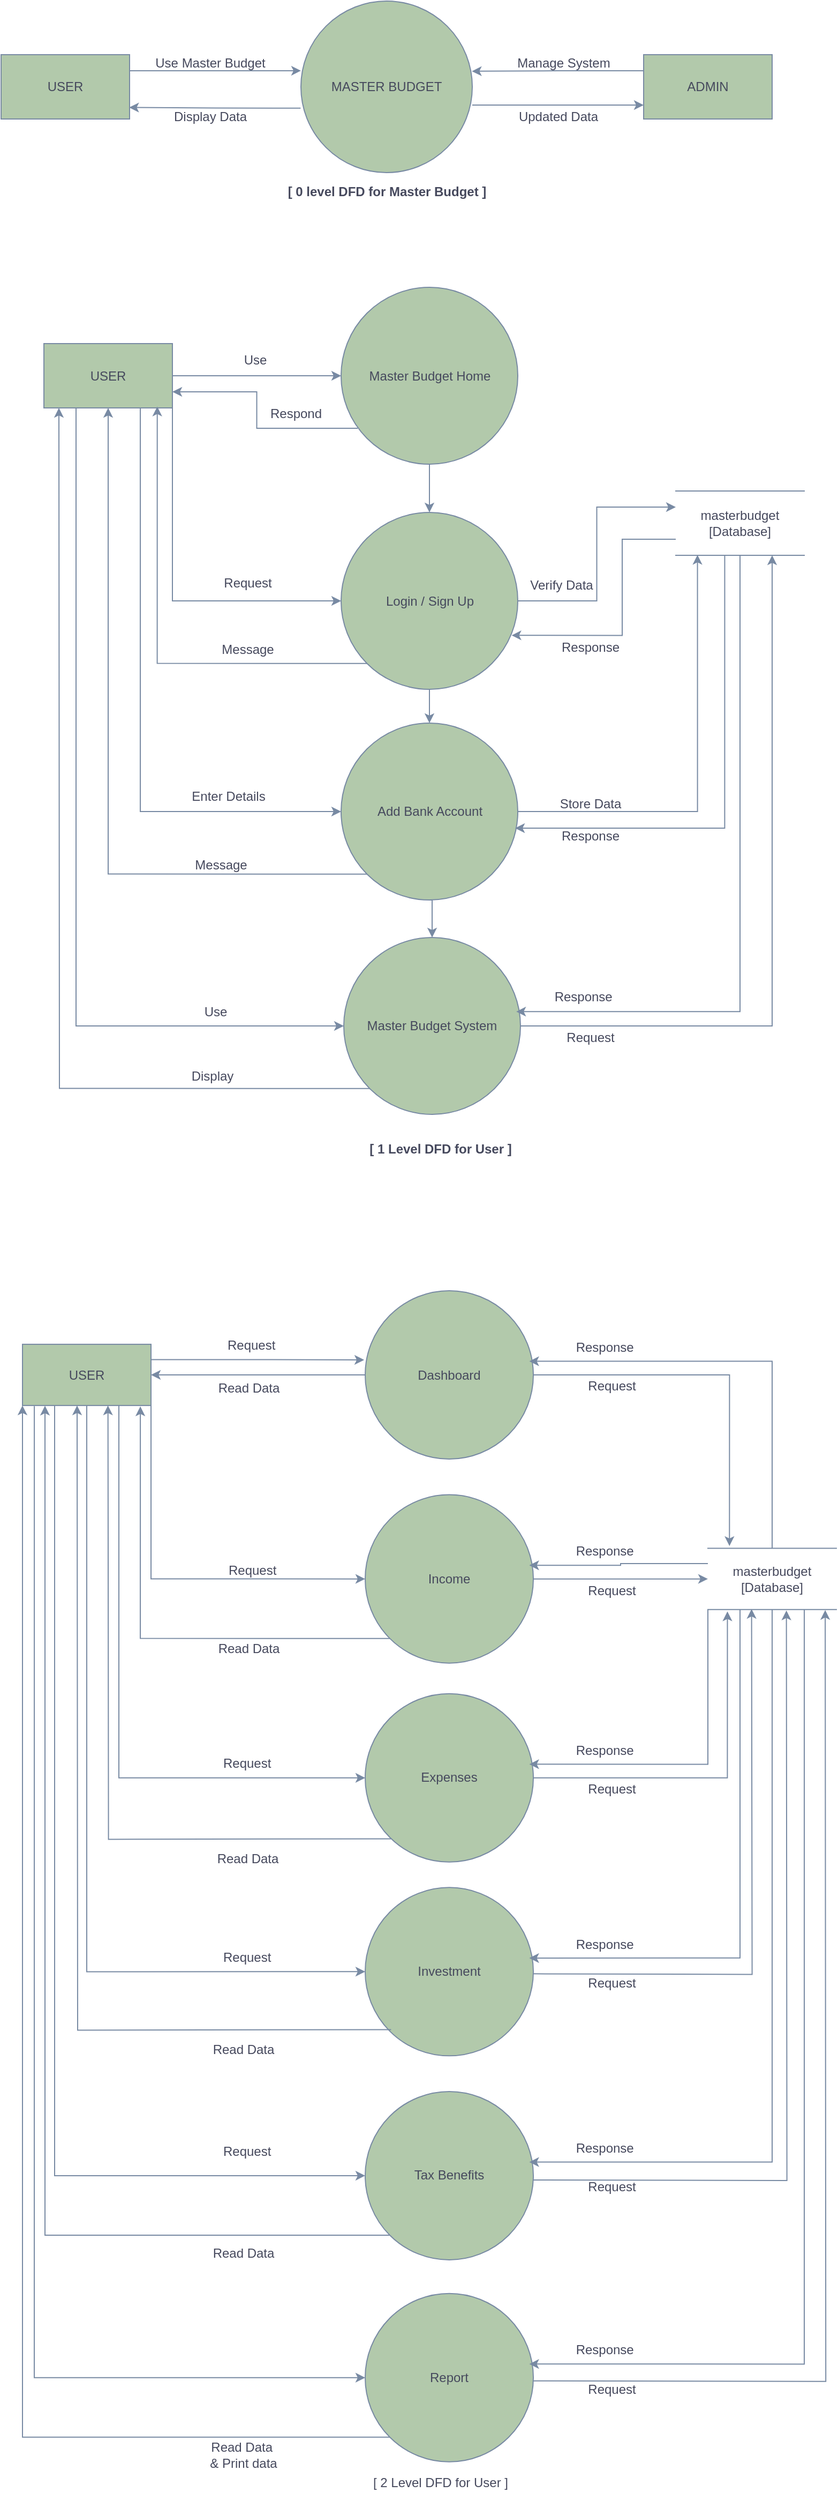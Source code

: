<mxfile version="26.0.16" pages="9">
  <diagram id="C5RBs43oDa-KdzZeNtuy" name="Home">
    <mxGraphModel dx="3453" dy="1810" grid="1" gridSize="10" guides="1" tooltips="1" connect="1" arrows="1" fold="1" page="1" pageScale="1" pageWidth="827" pageHeight="1169" background="none" math="0" shadow="0">
      <root>
        <object label="" id="WIyWlLk6GJQsqaUBKTNV-0">
          <mxCell />
        </object>
        <mxCell id="WIyWlLk6GJQsqaUBKTNV-1" parent="WIyWlLk6GJQsqaUBKTNV-0" />
        <mxCell id="lL50Swh1H9NXZp4pViNb-8" value="" style="group" vertex="1" connectable="0" parent="WIyWlLk6GJQsqaUBKTNV-1">
          <mxGeometry x="70" y="267" width="720" height="819" as="geometry" />
        </mxCell>
        <mxCell id="8E6RANWZH8swsPjBjrtV-12" value="" style="group;labelBackgroundColor=none;fontColor=#46495D;" vertex="1" connectable="0" parent="lL50Swh1H9NXZp4pViNb-8">
          <mxGeometry width="720" height="819" as="geometry" />
        </mxCell>
        <mxCell id="1NZJEMOv-L0WIfr6sUZr-235" value="" style="group;labelBackgroundColor=none;fontColor=#46495D;" parent="8E6RANWZH8swsPjBjrtV-12" vertex="1" connectable="0">
          <mxGeometry width="720" height="707.5" as="geometry" />
        </mxCell>
        <mxCell id="1NZJEMOv-L0WIfr6sUZr-25" style="edgeStyle=orthogonalEdgeStyle;rounded=0;orthogonalLoop=1;jettySize=auto;html=1;exitX=1;exitY=0.5;exitDx=0;exitDy=0;entryX=0;entryY=0.5;entryDx=0;entryDy=0;strokeColor=#788AA3;fontColor=default;fillColor=#B2C9AB;labelBackgroundColor=none;" parent="1NZJEMOv-L0WIfr6sUZr-235" source="1NZJEMOv-L0WIfr6sUZr-18" target="1NZJEMOv-L0WIfr6sUZr-19" edge="1">
          <mxGeometry relative="1" as="geometry" />
        </mxCell>
        <mxCell id="1NZJEMOv-L0WIfr6sUZr-71" style="edgeStyle=orthogonalEdgeStyle;rounded=0;orthogonalLoop=1;jettySize=auto;html=1;exitX=0.25;exitY=1;exitDx=0;exitDy=0;entryX=0;entryY=0.5;entryDx=0;entryDy=0;strokeColor=#788AA3;fontColor=default;fillColor=#B2C9AB;labelBackgroundColor=none;" parent="1NZJEMOv-L0WIfr6sUZr-235" source="1NZJEMOv-L0WIfr6sUZr-18" target="1NZJEMOv-L0WIfr6sUZr-64" edge="1">
          <mxGeometry relative="1" as="geometry">
            <mxPoint x="10" y="152.5" as="sourcePoint" />
            <mxPoint x="200.0" y="665" as="targetPoint" />
          </mxGeometry>
        </mxCell>
        <mxCell id="1NZJEMOv-L0WIfr6sUZr-142" style="edgeStyle=orthogonalEdgeStyle;rounded=0;orthogonalLoop=1;jettySize=auto;html=1;exitX=0.75;exitY=1;exitDx=0;exitDy=0;entryX=0;entryY=0.5;entryDx=0;entryDy=0;strokeColor=#788AA3;fontColor=default;fillColor=#B2C9AB;labelBackgroundColor=none;" parent="1NZJEMOv-L0WIfr6sUZr-235" source="1NZJEMOv-L0WIfr6sUZr-18" target="1NZJEMOv-L0WIfr6sUZr-36" edge="1">
          <mxGeometry relative="1" as="geometry" />
        </mxCell>
        <mxCell id="8E6RANWZH8swsPjBjrtV-6" style="edgeStyle=orthogonalEdgeStyle;rounded=0;orthogonalLoop=1;jettySize=auto;html=1;exitX=1;exitY=1;exitDx=0;exitDy=0;entryX=0;entryY=0.5;entryDx=0;entryDy=0;strokeColor=#788AA3;align=center;verticalAlign=middle;fontFamily=Helvetica;fontSize=11;fontColor=default;labelBackgroundColor=none;endArrow=classic;fillColor=#B2C9AB;" edge="1" parent="1NZJEMOv-L0WIfr6sUZr-235" source="1NZJEMOv-L0WIfr6sUZr-18" target="8E6RANWZH8swsPjBjrtV-2">
          <mxGeometry relative="1" as="geometry" />
        </mxCell>
        <mxCell id="1NZJEMOv-L0WIfr6sUZr-18" value="USER" style="rounded=0;whiteSpace=wrap;html=1;strokeColor=#788AA3;fontColor=#46495D;fillColor=#B2C9AB;labelBackgroundColor=none;" parent="1NZJEMOv-L0WIfr6sUZr-235" vertex="1">
          <mxGeometry y="52.5" width="120" height="60" as="geometry" />
        </mxCell>
        <mxCell id="1NZJEMOv-L0WIfr6sUZr-34" value="" style="group;labelBackgroundColor=none;fontColor=#46495D;" parent="1NZJEMOv-L0WIfr6sUZr-235" vertex="1" connectable="0">
          <mxGeometry x="277.5" width="165" height="165" as="geometry" />
        </mxCell>
        <mxCell id="1NZJEMOv-L0WIfr6sUZr-19" value="Master Budget Home" style="ellipse;whiteSpace=wrap;html=1;aspect=fixed;strokeColor=#788AA3;fontColor=#46495D;fillColor=#B2C9AB;labelBackgroundColor=none;" parent="1NZJEMOv-L0WIfr6sUZr-34" vertex="1">
          <mxGeometry width="165" height="165" as="geometry" />
        </mxCell>
        <mxCell id="1NZJEMOv-L0WIfr6sUZr-35" value="" style="group;labelBackgroundColor=none;fontColor=#46495D;" parent="1NZJEMOv-L0WIfr6sUZr-235" vertex="1" connectable="0">
          <mxGeometry x="277.5" y="406.5" width="165" height="165" as="geometry" />
        </mxCell>
        <mxCell id="1NZJEMOv-L0WIfr6sUZr-36" value="Add Bank Account" style="ellipse;whiteSpace=wrap;html=1;aspect=fixed;strokeColor=#788AA3;fontColor=#46495D;fillColor=#B2C9AB;labelBackgroundColor=none;" parent="1NZJEMOv-L0WIfr6sUZr-35" vertex="1">
          <mxGeometry width="165" height="165" as="geometry" />
        </mxCell>
        <mxCell id="1NZJEMOv-L0WIfr6sUZr-52" style="edgeStyle=orthogonalEdgeStyle;rounded=0;orthogonalLoop=1;jettySize=auto;html=1;exitX=0.381;exitY=0.993;exitDx=0;exitDy=0;strokeColor=#788AA3;fontColor=default;fillColor=#B2C9AB;exitPerimeter=0;labelBackgroundColor=none;" parent="1NZJEMOv-L0WIfr6sUZr-235" source="1NZJEMOv-L0WIfr6sUZr-73" edge="1">
          <mxGeometry relative="1" as="geometry">
            <mxPoint x="440" y="504.5" as="targetPoint" />
            <mxPoint x="600" y="504.0" as="sourcePoint" />
            <Array as="points">
              <mxPoint x="636" y="505" />
            </Array>
          </mxGeometry>
        </mxCell>
        <mxCell id="1NZJEMOv-L0WIfr6sUZr-51" style="edgeStyle=orthogonalEdgeStyle;rounded=0;orthogonalLoop=1;jettySize=auto;html=1;exitX=1;exitY=0.5;exitDx=0;exitDy=0;entryX=0.169;entryY=0.993;entryDx=0;entryDy=0;strokeColor=#788AA3;fontColor=default;fillColor=#B2C9AB;entryPerimeter=0;labelBackgroundColor=none;" parent="1NZJEMOv-L0WIfr6sUZr-235" source="1NZJEMOv-L0WIfr6sUZr-36" target="1NZJEMOv-L0WIfr6sUZr-73" edge="1">
          <mxGeometry relative="1" as="geometry">
            <mxPoint x="600" y="489.0" as="targetPoint" />
          </mxGeometry>
        </mxCell>
        <mxCell id="1NZJEMOv-L0WIfr6sUZr-70" style="edgeStyle=orthogonalEdgeStyle;rounded=0;orthogonalLoop=1;jettySize=auto;html=1;exitX=0.5;exitY=1;exitDx=0;exitDy=0;entryX=0.5;entryY=0;entryDx=0;entryDy=0;strokeColor=#788AA3;fontColor=default;fillColor=#B2C9AB;labelBackgroundColor=none;" parent="1NZJEMOv-L0WIfr6sUZr-235" source="1NZJEMOv-L0WIfr6sUZr-36" target="1NZJEMOv-L0WIfr6sUZr-64" edge="1">
          <mxGeometry relative="1" as="geometry" />
        </mxCell>
        <mxCell id="1NZJEMOv-L0WIfr6sUZr-72" style="edgeStyle=orthogonalEdgeStyle;rounded=0;orthogonalLoop=1;jettySize=auto;html=1;exitX=0;exitY=1;exitDx=0;exitDy=0;entryX=0.5;entryY=1;entryDx=0;entryDy=0;strokeColor=#788AA3;fontColor=default;fillColor=#B2C9AB;labelBackgroundColor=none;" parent="1NZJEMOv-L0WIfr6sUZr-235" source="1NZJEMOv-L0WIfr6sUZr-64" edge="1">
          <mxGeometry relative="1" as="geometry">
            <mxPoint x="258.164" y="683.336" as="sourcePoint" />
            <mxPoint x="14" y="112.5" as="targetPoint" />
          </mxGeometry>
        </mxCell>
        <mxCell id="1NZJEMOv-L0WIfr6sUZr-77" value="Store Data" style="text;html=1;align=center;verticalAlign=middle;resizable=0;points=[];autosize=1;strokeColor=none;fillColor=none;fontColor=#46495D;labelBackgroundColor=none;" parent="1NZJEMOv-L0WIfr6sUZr-235" vertex="1">
          <mxGeometry x="470" y="466.5" width="80" height="30" as="geometry" />
        </mxCell>
        <mxCell id="1NZJEMOv-L0WIfr6sUZr-78" value="Response" style="text;html=1;align=center;verticalAlign=middle;resizable=0;points=[];autosize=1;strokeColor=none;fillColor=none;fontColor=#46495D;labelBackgroundColor=none;" parent="1NZJEMOv-L0WIfr6sUZr-235" vertex="1">
          <mxGeometry x="470" y="496.5" width="80" height="30" as="geometry" />
        </mxCell>
        <mxCell id="1NZJEMOv-L0WIfr6sUZr-83" value="" style="group;labelBackgroundColor=none;fontColor=#46495D;" parent="1NZJEMOv-L0WIfr6sUZr-235" vertex="1" connectable="0">
          <mxGeometry x="280" y="606.5" width="440" height="165" as="geometry" />
        </mxCell>
        <mxCell id="1NZJEMOv-L0WIfr6sUZr-82" value="" style="group;labelBackgroundColor=none;fontColor=#46495D;" parent="1NZJEMOv-L0WIfr6sUZr-83" vertex="1" connectable="0">
          <mxGeometry width="265" height="165" as="geometry" />
        </mxCell>
        <mxCell id="1NZJEMOv-L0WIfr6sUZr-63" value="" style="group;labelBackgroundColor=none;fontColor=#46495D;" parent="1NZJEMOv-L0WIfr6sUZr-82" vertex="1" connectable="0">
          <mxGeometry width="165" height="165" as="geometry" />
        </mxCell>
        <mxCell id="1NZJEMOv-L0WIfr6sUZr-64" value="Master Budget System" style="ellipse;whiteSpace=wrap;html=1;aspect=fixed;strokeColor=#788AA3;fontColor=#46495D;fillColor=#B2C9AB;labelBackgroundColor=none;" parent="1NZJEMOv-L0WIfr6sUZr-63" vertex="1">
          <mxGeometry width="165" height="165" as="geometry" />
        </mxCell>
        <mxCell id="1NZJEMOv-L0WIfr6sUZr-79" value="Request" style="text;html=1;align=center;verticalAlign=middle;resizable=0;points=[];autosize=1;strokeColor=none;fillColor=none;fontColor=#46495D;labelBackgroundColor=none;" parent="1NZJEMOv-L0WIfr6sUZr-82" vertex="1">
          <mxGeometry x="195" y="78" width="70" height="30" as="geometry" />
        </mxCell>
        <mxCell id="1NZJEMOv-L0WIfr6sUZr-80" value="Response&amp;nbsp;" style="text;html=1;align=center;verticalAlign=middle;resizable=0;points=[];autosize=1;strokeColor=none;fillColor=none;fontColor=#46495D;labelBackgroundColor=none;" parent="1NZJEMOv-L0WIfr6sUZr-82" vertex="1">
          <mxGeometry x="185" y="40" width="80" height="30" as="geometry" />
        </mxCell>
        <mxCell id="1NZJEMOv-L0WIfr6sUZr-143" style="edgeStyle=orthogonalEdgeStyle;rounded=0;orthogonalLoop=1;jettySize=auto;html=1;exitX=0;exitY=1;exitDx=0;exitDy=0;entryX=0.5;entryY=1;entryDx=0;entryDy=0;strokeColor=#788AA3;fontColor=default;fillColor=#B2C9AB;labelBackgroundColor=none;" parent="1NZJEMOv-L0WIfr6sUZr-235" source="1NZJEMOv-L0WIfr6sUZr-36" target="1NZJEMOv-L0WIfr6sUZr-18" edge="1">
          <mxGeometry relative="1" as="geometry" />
        </mxCell>
        <mxCell id="1NZJEMOv-L0WIfr6sUZr-144" value="Enter Details" style="text;html=1;align=center;verticalAlign=middle;resizable=0;points=[];autosize=1;strokeColor=none;fillColor=none;fontColor=#46495D;labelBackgroundColor=none;" parent="1NZJEMOv-L0WIfr6sUZr-235" vertex="1">
          <mxGeometry x="127" y="459.5" width="90" height="30" as="geometry" />
        </mxCell>
        <mxCell id="1NZJEMOv-L0WIfr6sUZr-145" value="Message" style="text;html=1;align=center;verticalAlign=middle;resizable=0;points=[];autosize=1;strokeColor=none;fillColor=none;fontColor=#46495D;labelBackgroundColor=none;" parent="1NZJEMOv-L0WIfr6sUZr-235" vertex="1">
          <mxGeometry x="130" y="523.5" width="70" height="30" as="geometry" />
        </mxCell>
        <mxCell id="1NZJEMOv-L0WIfr6sUZr-238" style="edgeStyle=orthogonalEdgeStyle;rounded=0;orthogonalLoop=1;jettySize=auto;html=1;entryX=1;entryY=0.75;entryDx=0;entryDy=0;strokeColor=#788AA3;fontColor=default;fillColor=#B2C9AB;exitX=0.094;exitY=0.797;exitDx=0;exitDy=0;exitPerimeter=0;labelBackgroundColor=none;" parent="1NZJEMOv-L0WIfr6sUZr-235" source="1NZJEMOv-L0WIfr6sUZr-19" target="1NZJEMOv-L0WIfr6sUZr-18" edge="1">
          <mxGeometry relative="1" as="geometry">
            <mxPoint x="290" y="132.5" as="sourcePoint" />
          </mxGeometry>
        </mxCell>
        <mxCell id="8E6RANWZH8swsPjBjrtV-4" style="edgeStyle=orthogonalEdgeStyle;rounded=0;orthogonalLoop=1;jettySize=auto;html=1;exitX=0.5;exitY=1;exitDx=0;exitDy=0;entryX=0.5;entryY=0;entryDx=0;entryDy=0;strokeColor=#788AA3;align=center;verticalAlign=middle;fontFamily=Helvetica;fontSize=11;fontColor=default;labelBackgroundColor=none;endArrow=classic;fillColor=#B2C9AB;" edge="1" parent="1NZJEMOv-L0WIfr6sUZr-235" source="8E6RANWZH8swsPjBjrtV-2" target="1NZJEMOv-L0WIfr6sUZr-36">
          <mxGeometry relative="1" as="geometry" />
        </mxCell>
        <mxCell id="lL50Swh1H9NXZp4pViNb-0" style="edgeStyle=orthogonalEdgeStyle;rounded=0;orthogonalLoop=1;jettySize=auto;html=1;exitX=1;exitY=0.5;exitDx=0;exitDy=0;entryX=0;entryY=0.25;entryDx=0;entryDy=0;strokeColor=#788AA3;align=center;verticalAlign=middle;fontFamily=Helvetica;fontSize=11;fontColor=default;labelBackgroundColor=none;endArrow=classic;fillColor=#B2C9AB;" edge="1" parent="1NZJEMOv-L0WIfr6sUZr-235" source="8E6RANWZH8swsPjBjrtV-2" target="1NZJEMOv-L0WIfr6sUZr-73">
          <mxGeometry relative="1" as="geometry" />
        </mxCell>
        <mxCell id="8E6RANWZH8swsPjBjrtV-2" value="Login / Sign Up" style="ellipse;whiteSpace=wrap;html=1;aspect=fixed;strokeColor=#788AA3;fontColor=#46495D;fillColor=#B2C9AB;labelBackgroundColor=none;" vertex="1" parent="1NZJEMOv-L0WIfr6sUZr-235">
          <mxGeometry x="277.5" y="210" width="165" height="165" as="geometry" />
        </mxCell>
        <mxCell id="8E6RANWZH8swsPjBjrtV-3" style="edgeStyle=orthogonalEdgeStyle;rounded=0;orthogonalLoop=1;jettySize=auto;html=1;exitX=0.5;exitY=1;exitDx=0;exitDy=0;entryX=0.5;entryY=0;entryDx=0;entryDy=0;strokeColor=#788AA3;align=center;verticalAlign=middle;fontFamily=Helvetica;fontSize=11;fontColor=default;labelBackgroundColor=none;endArrow=classic;fillColor=#B2C9AB;" edge="1" parent="1NZJEMOv-L0WIfr6sUZr-235" source="1NZJEMOv-L0WIfr6sUZr-19" target="8E6RANWZH8swsPjBjrtV-2">
          <mxGeometry relative="1" as="geometry" />
        </mxCell>
        <mxCell id="8E6RANWZH8swsPjBjrtV-7" style="edgeStyle=orthogonalEdgeStyle;rounded=0;orthogonalLoop=1;jettySize=auto;html=1;exitX=0;exitY=1;exitDx=0;exitDy=0;entryX=0.882;entryY=0.979;entryDx=0;entryDy=0;entryPerimeter=0;strokeColor=#788AA3;align=center;verticalAlign=middle;fontFamily=Helvetica;fontSize=11;fontColor=default;labelBackgroundColor=none;endArrow=classic;fillColor=#B2C9AB;" edge="1" parent="1NZJEMOv-L0WIfr6sUZr-235" source="8E6RANWZH8swsPjBjrtV-2" target="1NZJEMOv-L0WIfr6sUZr-18">
          <mxGeometry relative="1" as="geometry" />
        </mxCell>
        <mxCell id="1NZJEMOv-L0WIfr6sUZr-73" value="masterbudget&lt;div&gt;[Database]&lt;/div&gt;" style="shape=partialRectangle;whiteSpace=wrap;html=1;left=0;right=0;fillColor=none;strokeColor=#788AA3;fontColor=#46495D;labelBackgroundColor=none;" parent="1NZJEMOv-L0WIfr6sUZr-235" vertex="1">
          <mxGeometry x="590" y="190" width="120" height="60" as="geometry" />
        </mxCell>
        <mxCell id="1NZJEMOv-L0WIfr6sUZr-76" style="edgeStyle=orthogonalEdgeStyle;rounded=0;orthogonalLoop=1;jettySize=auto;html=1;exitX=1;exitY=0.5;exitDx=0;exitDy=0;entryX=0.75;entryY=1;entryDx=0;entryDy=0;strokeColor=#788AA3;fontColor=default;fillColor=#B2C9AB;labelBackgroundColor=none;" parent="1NZJEMOv-L0WIfr6sUZr-235" source="1NZJEMOv-L0WIfr6sUZr-64" target="1NZJEMOv-L0WIfr6sUZr-73" edge="1">
          <mxGeometry relative="1" as="geometry" />
        </mxCell>
        <mxCell id="1NZJEMOv-L0WIfr6sUZr-74" style="edgeStyle=orthogonalEdgeStyle;rounded=0;orthogonalLoop=1;jettySize=auto;html=1;exitX=0.5;exitY=1;exitDx=0;exitDy=0;entryX=0.976;entryY=0.419;entryDx=0;entryDy=0;entryPerimeter=0;strokeColor=#788AA3;fontColor=default;fillColor=#B2C9AB;labelBackgroundColor=none;" parent="1NZJEMOv-L0WIfr6sUZr-235" source="1NZJEMOv-L0WIfr6sUZr-73" target="1NZJEMOv-L0WIfr6sUZr-64" edge="1">
          <mxGeometry relative="1" as="geometry">
            <Array as="points">
              <mxPoint x="650" y="676" />
            </Array>
          </mxGeometry>
        </mxCell>
        <mxCell id="1NZJEMOv-L0WIfr6sUZr-237" value="Use" style="text;html=1;align=center;verticalAlign=middle;resizable=0;points=[];autosize=1;strokeColor=none;fillColor=none;fontColor=#46495D;labelBackgroundColor=none;" parent="1NZJEMOv-L0WIfr6sUZr-235" vertex="1">
          <mxGeometry x="177" y="52.5" width="40" height="30" as="geometry" />
        </mxCell>
        <mxCell id="1NZJEMOv-L0WIfr6sUZr-239" value="Respond" style="text;html=1;align=center;verticalAlign=middle;resizable=0;points=[];autosize=1;strokeColor=none;fillColor=none;fontColor=#46495D;labelBackgroundColor=none;" parent="1NZJEMOv-L0WIfr6sUZr-235" vertex="1">
          <mxGeometry x="200" y="103" width="70" height="30" as="geometry" />
        </mxCell>
        <mxCell id="lL50Swh1H9NXZp4pViNb-1" style="edgeStyle=orthogonalEdgeStyle;rounded=0;orthogonalLoop=1;jettySize=auto;html=1;exitX=0;exitY=0.75;exitDx=0;exitDy=0;entryX=0.965;entryY=0.695;entryDx=0;entryDy=0;entryPerimeter=0;strokeColor=#788AA3;align=center;verticalAlign=middle;fontFamily=Helvetica;fontSize=11;fontColor=default;labelBackgroundColor=none;endArrow=classic;fillColor=#B2C9AB;" edge="1" parent="1NZJEMOv-L0WIfr6sUZr-235" source="1NZJEMOv-L0WIfr6sUZr-73" target="8E6RANWZH8swsPjBjrtV-2">
          <mxGeometry relative="1" as="geometry">
            <Array as="points">
              <mxPoint x="540" y="235" />
              <mxPoint x="540" y="325" />
            </Array>
          </mxGeometry>
        </mxCell>
        <mxCell id="lL50Swh1H9NXZp4pViNb-3" value="Message" style="text;html=1;align=center;verticalAlign=middle;resizable=0;points=[];autosize=1;strokeColor=none;fillColor=none;fontColor=#46495D;" vertex="1" parent="1NZJEMOv-L0WIfr6sUZr-235">
          <mxGeometry x="155" y="323" width="70" height="30" as="geometry" />
        </mxCell>
        <mxCell id="lL50Swh1H9NXZp4pViNb-4" value="Verify Data" style="text;html=1;align=center;verticalAlign=middle;resizable=0;points=[];autosize=1;strokeColor=none;fillColor=none;fontColor=#46495D;" vertex="1" parent="1NZJEMOv-L0WIfr6sUZr-235">
          <mxGeometry x="442.5" y="263" width="80" height="30" as="geometry" />
        </mxCell>
        <mxCell id="1NZJEMOv-L0WIfr6sUZr-236" value="&lt;b&gt;[ 1 Level DFD for User ]&lt;/b&gt;" style="text;html=1;align=center;verticalAlign=middle;resizable=0;points=[];autosize=1;strokeColor=none;fillColor=none;fontColor=#46495D;labelBackgroundColor=none;" parent="8E6RANWZH8swsPjBjrtV-12" vertex="1">
          <mxGeometry x="290" y="789" width="160" height="30" as="geometry" />
        </mxCell>
        <mxCell id="lL50Swh1H9NXZp4pViNb-2" value="Request" style="text;html=1;align=center;verticalAlign=middle;resizable=0;points=[];autosize=1;strokeColor=none;fillColor=none;fontColor=#46495D;" vertex="1" parent="lL50Swh1H9NXZp4pViNb-8">
          <mxGeometry x="155" y="261" width="70" height="30" as="geometry" />
        </mxCell>
        <mxCell id="lL50Swh1H9NXZp4pViNb-5" value="Response" style="text;html=1;align=center;verticalAlign=middle;resizable=0;points=[];autosize=1;strokeColor=none;fillColor=none;fontColor=#46495D;" vertex="1" parent="lL50Swh1H9NXZp4pViNb-8">
          <mxGeometry x="470" y="321" width="80" height="30" as="geometry" />
        </mxCell>
        <mxCell id="lL50Swh1H9NXZp4pViNb-6" value="Use" style="text;html=1;align=center;verticalAlign=middle;resizable=0;points=[];autosize=1;strokeColor=none;fillColor=none;fontColor=#46495D;" vertex="1" parent="lL50Swh1H9NXZp4pViNb-8">
          <mxGeometry x="140" y="661" width="40" height="30" as="geometry" />
        </mxCell>
        <mxCell id="lL50Swh1H9NXZp4pViNb-7" value="Display" style="text;html=1;align=center;verticalAlign=middle;resizable=0;points=[];autosize=1;strokeColor=none;fillColor=none;fontColor=#46495D;" vertex="1" parent="lL50Swh1H9NXZp4pViNb-8">
          <mxGeometry x="127" y="721" width="60" height="30" as="geometry" />
        </mxCell>
        <mxCell id="Nkl2tpEyHH2u64XVw2sx-0" value="" style="group" vertex="1" connectable="0" parent="WIyWlLk6GJQsqaUBKTNV-1">
          <mxGeometry x="30" width="720" height="193" as="geometry" />
        </mxCell>
        <mxCell id="1NZJEMOv-L0WIfr6sUZr-0" value="USER" style="rounded=0;whiteSpace=wrap;html=1;strokeColor=#788AA3;fontColor=#46495D;fillColor=#B2C9AB;labelBackgroundColor=none;" parent="Nkl2tpEyHH2u64XVw2sx-0" vertex="1">
          <mxGeometry y="50" width="120" height="60" as="geometry" />
        </mxCell>
        <mxCell id="1NZJEMOv-L0WIfr6sUZr-5" style="edgeStyle=orthogonalEdgeStyle;rounded=0;orthogonalLoop=1;jettySize=auto;html=1;exitX=-0.002;exitY=0.624;exitDx=0;exitDy=0;entryX=0.997;entryY=0.87;entryDx=0;entryDy=0;strokeColor=#788AA3;fontColor=default;fillColor=#B2C9AB;exitPerimeter=0;entryPerimeter=0;labelBackgroundColor=none;" parent="Nkl2tpEyHH2u64XVw2sx-0" source="1NZJEMOv-L0WIfr6sUZr-1" edge="1">
          <mxGeometry relative="1" as="geometry">
            <mxPoint x="280.48" y="98.44" as="sourcePoint" />
            <mxPoint x="119.64" y="99.2" as="targetPoint" />
          </mxGeometry>
        </mxCell>
        <mxCell id="1NZJEMOv-L0WIfr6sUZr-7" style="edgeStyle=orthogonalEdgeStyle;rounded=0;orthogonalLoop=1;jettySize=auto;html=1;entryX=0;entryY=0.5;entryDx=0;entryDy=0;strokeColor=#788AA3;fontColor=default;fillColor=#B2C9AB;exitX=1;exitY=0.606;exitDx=0;exitDy=0;exitPerimeter=0;labelBackgroundColor=none;" parent="Nkl2tpEyHH2u64XVw2sx-0" source="1NZJEMOv-L0WIfr6sUZr-1" edge="1">
          <mxGeometry relative="1" as="geometry">
            <mxPoint x="450" y="97" as="sourcePoint" />
            <mxPoint x="600" y="97" as="targetPoint" />
          </mxGeometry>
        </mxCell>
        <mxCell id="1NZJEMOv-L0WIfr6sUZr-1" value="MASTER BUDGET" style="ellipse;whiteSpace=wrap;html=1;aspect=fixed;strokeColor=#788AA3;fontColor=#46495D;fillColor=#B2C9AB;labelBackgroundColor=none;" parent="Nkl2tpEyHH2u64XVw2sx-0" vertex="1">
          <mxGeometry x="280" width="160" height="160" as="geometry" />
        </mxCell>
        <mxCell id="1NZJEMOv-L0WIfr6sUZr-2" value="ADMIN" style="rounded=0;whiteSpace=wrap;html=1;strokeColor=#788AA3;fontColor=#46495D;fillColor=#B2C9AB;labelBackgroundColor=none;" parent="Nkl2tpEyHH2u64XVw2sx-0" vertex="1">
          <mxGeometry x="600" y="50" width="120" height="60" as="geometry" />
        </mxCell>
        <mxCell id="1NZJEMOv-L0WIfr6sUZr-4" style="edgeStyle=orthogonalEdgeStyle;rounded=0;orthogonalLoop=1;jettySize=auto;html=1;exitX=1;exitY=0.25;exitDx=0;exitDy=0;entryX=0;entryY=0.406;entryDx=0;entryDy=0;entryPerimeter=0;strokeColor=#788AA3;fontColor=default;fillColor=#B2C9AB;labelBackgroundColor=none;" parent="Nkl2tpEyHH2u64XVw2sx-0" source="1NZJEMOv-L0WIfr6sUZr-0" target="1NZJEMOv-L0WIfr6sUZr-1" edge="1">
          <mxGeometry relative="1" as="geometry" />
        </mxCell>
        <mxCell id="1NZJEMOv-L0WIfr6sUZr-6" style="edgeStyle=orthogonalEdgeStyle;rounded=0;orthogonalLoop=1;jettySize=auto;html=1;exitX=0;exitY=0.25;exitDx=0;exitDy=0;entryX=0.998;entryY=0.409;entryDx=0;entryDy=0;entryPerimeter=0;strokeColor=#788AA3;fontColor=default;fillColor=#B2C9AB;labelBackgroundColor=none;" parent="Nkl2tpEyHH2u64XVw2sx-0" source="1NZJEMOv-L0WIfr6sUZr-2" target="1NZJEMOv-L0WIfr6sUZr-1" edge="1">
          <mxGeometry relative="1" as="geometry" />
        </mxCell>
        <mxCell id="1NZJEMOv-L0WIfr6sUZr-9" value="Use Master Budget" style="text;html=1;align=center;verticalAlign=middle;resizable=0;points=[];autosize=1;strokeColor=none;fillColor=none;fontColor=#46495D;labelBackgroundColor=none;" parent="Nkl2tpEyHH2u64XVw2sx-0" vertex="1">
          <mxGeometry x="130" y="43" width="130" height="30" as="geometry" />
        </mxCell>
        <mxCell id="1NZJEMOv-L0WIfr6sUZr-10" value="Display Data" style="text;html=1;align=center;verticalAlign=middle;resizable=0;points=[];autosize=1;strokeColor=none;fillColor=none;fontColor=#46495D;labelBackgroundColor=none;" parent="Nkl2tpEyHH2u64XVw2sx-0" vertex="1">
          <mxGeometry x="150" y="93" width="90" height="30" as="geometry" />
        </mxCell>
        <mxCell id="1NZJEMOv-L0WIfr6sUZr-11" value="Manage System" style="text;html=1;align=center;verticalAlign=middle;resizable=0;points=[];autosize=1;strokeColor=none;fillColor=none;fontColor=#46495D;labelBackgroundColor=none;" parent="Nkl2tpEyHH2u64XVw2sx-0" vertex="1">
          <mxGeometry x="470" y="43" width="110" height="30" as="geometry" />
        </mxCell>
        <mxCell id="1NZJEMOv-L0WIfr6sUZr-12" value="Updated Data" style="text;html=1;align=center;verticalAlign=middle;resizable=0;points=[];autosize=1;strokeColor=none;fillColor=none;fontColor=#46495D;labelBackgroundColor=none;" parent="Nkl2tpEyHH2u64XVw2sx-0" vertex="1">
          <mxGeometry x="470" y="93" width="100" height="30" as="geometry" />
        </mxCell>
        <mxCell id="1NZJEMOv-L0WIfr6sUZr-13" value="&lt;b&gt;[ 0 level DFD for Master Budget ]&lt;/b&gt;" style="text;html=1;align=center;verticalAlign=middle;resizable=0;points=[];autosize=1;strokeColor=none;fillColor=none;fontColor=#46495D;labelBackgroundColor=none;" parent="Nkl2tpEyHH2u64XVw2sx-0" vertex="1">
          <mxGeometry x="255" y="163" width="210" height="30" as="geometry" />
        </mxCell>
        <mxCell id="lP3goEa2hLs6D6Ua0RQs-1" value="" style="group" vertex="1" connectable="0" parent="WIyWlLk6GJQsqaUBKTNV-1">
          <mxGeometry x="50" y="1203" width="760" height="1127" as="geometry" />
        </mxCell>
        <mxCell id="1NZJEMOv-L0WIfr6sUZr-323" value="[ 2 Level DFD for User ]" style="text;html=1;align=center;verticalAlign=middle;resizable=0;points=[];autosize=1;strokeColor=none;fillColor=none;fontColor=#46495D;labelBackgroundColor=none;" parent="lP3goEa2hLs6D6Ua0RQs-1" vertex="1">
          <mxGeometry x="315" y="1097" width="150" height="30" as="geometry" />
        </mxCell>
        <mxCell id="1NZJEMOv-L0WIfr6sUZr-84" value="" style="group;labelBackgroundColor=none;fontColor=#46495D;" parent="lP3goEa2hLs6D6Ua0RQs-1" vertex="1" connectable="0">
          <mxGeometry x="320" y="190.311" width="440" height="157.007" as="geometry" />
        </mxCell>
        <mxCell id="1NZJEMOv-L0WIfr6sUZr-85" value="&lt;div&gt;masterbudget&lt;/div&gt;[Database]" style="shape=partialRectangle;whiteSpace=wrap;html=1;left=0;right=0;fillColor=none;strokeColor=#788AA3;fontColor=#46495D;labelBackgroundColor=none;" parent="1NZJEMOv-L0WIfr6sUZr-84" vertex="1">
          <mxGeometry x="320" y="49.957" width="120" height="57.093" as="geometry" />
        </mxCell>
        <mxCell id="1NZJEMOv-L0WIfr6sUZr-86" value="" style="group;labelBackgroundColor=none;fontColor=#46495D;" parent="1NZJEMOv-L0WIfr6sUZr-84" vertex="1" connectable="0">
          <mxGeometry width="265" height="157.007" as="geometry" />
        </mxCell>
        <mxCell id="1NZJEMOv-L0WIfr6sUZr-87" value="" style="group;labelBackgroundColor=none;fontColor=#46495D;" parent="1NZJEMOv-L0WIfr6sUZr-86" vertex="1" connectable="0">
          <mxGeometry width="165" height="157.007" as="geometry" />
        </mxCell>
        <mxCell id="1NZJEMOv-L0WIfr6sUZr-88" value="Income" style="ellipse;whiteSpace=wrap;html=1;aspect=fixed;strokeColor=#788AA3;fontColor=#46495D;fillColor=#B2C9AB;labelBackgroundColor=none;" parent="1NZJEMOv-L0WIfr6sUZr-87" vertex="1">
          <mxGeometry width="157.007" height="157.007" as="geometry" />
        </mxCell>
        <mxCell id="1NZJEMOv-L0WIfr6sUZr-91" value="Request" style="text;html=1;align=center;verticalAlign=middle;resizable=0;points=[];autosize=1;strokeColor=none;fillColor=none;fontColor=#46495D;labelBackgroundColor=none;" parent="1NZJEMOv-L0WIfr6sUZr-86" vertex="1">
          <mxGeometry x="195" y="74.221" width="70" height="30" as="geometry" />
        </mxCell>
        <mxCell id="1NZJEMOv-L0WIfr6sUZr-92" value="Response&amp;nbsp;" style="text;html=1;align=center;verticalAlign=middle;resizable=0;points=[];autosize=1;strokeColor=none;fillColor=none;fontColor=#46495D;labelBackgroundColor=none;" parent="1NZJEMOv-L0WIfr6sUZr-86" vertex="1">
          <mxGeometry x="185" y="38.062" width="80" height="30" as="geometry" />
        </mxCell>
        <mxCell id="1NZJEMOv-L0WIfr6sUZr-93" style="edgeStyle=orthogonalEdgeStyle;rounded=0;orthogonalLoop=1;jettySize=auto;html=1;exitX=0;exitY=0.25;exitDx=0;exitDy=0;entryX=0.976;entryY=0.419;entryDx=0;entryDy=0;entryPerimeter=0;strokeColor=#788AA3;fontColor=default;fillColor=#B2C9AB;labelBackgroundColor=none;" parent="1NZJEMOv-L0WIfr6sUZr-84" source="1NZJEMOv-L0WIfr6sUZr-85" target="1NZJEMOv-L0WIfr6sUZr-88" edge="1">
          <mxGeometry relative="1" as="geometry" />
        </mxCell>
        <mxCell id="1NZJEMOv-L0WIfr6sUZr-94" style="edgeStyle=orthogonalEdgeStyle;rounded=0;orthogonalLoop=1;jettySize=auto;html=1;exitX=1;exitY=0.5;exitDx=0;exitDy=0;entryX=0;entryY=0.5;entryDx=0;entryDy=0;strokeColor=#788AA3;fontColor=default;fillColor=#B2C9AB;labelBackgroundColor=none;" parent="1NZJEMOv-L0WIfr6sUZr-84" source="1NZJEMOv-L0WIfr6sUZr-88" target="1NZJEMOv-L0WIfr6sUZr-85" edge="1">
          <mxGeometry relative="1" as="geometry" />
        </mxCell>
        <mxCell id="1NZJEMOv-L0WIfr6sUZr-106" value="" style="group;labelBackgroundColor=none;fontColor=#46495D;" parent="lP3goEa2hLs6D6Ua0RQs-1" vertex="1" connectable="0">
          <mxGeometry x="320" y="556.661" width="440" height="157.007" as="geometry" />
        </mxCell>
        <mxCell id="1NZJEMOv-L0WIfr6sUZr-108" value="" style="group;labelBackgroundColor=none;fontColor=#46495D;" parent="1NZJEMOv-L0WIfr6sUZr-106" vertex="1" connectable="0">
          <mxGeometry width="265" height="157.007" as="geometry" />
        </mxCell>
        <mxCell id="1NZJEMOv-L0WIfr6sUZr-109" value="" style="group;labelBackgroundColor=none;fontColor=#46495D;" parent="1NZJEMOv-L0WIfr6sUZr-108" vertex="1" connectable="0">
          <mxGeometry width="165" height="157.007" as="geometry" />
        </mxCell>
        <mxCell id="1NZJEMOv-L0WIfr6sUZr-110" value="Investment" style="ellipse;whiteSpace=wrap;html=1;aspect=fixed;strokeColor=#788AA3;fontColor=#46495D;fillColor=#B2C9AB;labelBackgroundColor=none;" parent="1NZJEMOv-L0WIfr6sUZr-109" vertex="1">
          <mxGeometry width="157.007" height="157.007" as="geometry" />
        </mxCell>
        <mxCell id="1NZJEMOv-L0WIfr6sUZr-113" value="Request" style="text;html=1;align=center;verticalAlign=middle;resizable=0;points=[];autosize=1;strokeColor=none;fillColor=none;fontColor=#46495D;labelBackgroundColor=none;" parent="1NZJEMOv-L0WIfr6sUZr-108" vertex="1">
          <mxGeometry x="195" y="74.221" width="70" height="30" as="geometry" />
        </mxCell>
        <mxCell id="1NZJEMOv-L0WIfr6sUZr-114" value="Response&amp;nbsp;" style="text;html=1;align=center;verticalAlign=middle;resizable=0;points=[];autosize=1;strokeColor=none;fillColor=none;fontColor=#46495D;labelBackgroundColor=none;" parent="1NZJEMOv-L0WIfr6sUZr-108" vertex="1">
          <mxGeometry x="185" y="38.062" width="80" height="30" as="geometry" />
        </mxCell>
        <mxCell id="1NZJEMOv-L0WIfr6sUZr-117" value="" style="group;labelBackgroundColor=none;fontColor=#46495D;" parent="lP3goEa2hLs6D6Ua0RQs-1" vertex="1" connectable="0">
          <mxGeometry x="320" y="746.972" width="440" height="157.007" as="geometry" />
        </mxCell>
        <mxCell id="1NZJEMOv-L0WIfr6sUZr-119" value="" style="group;labelBackgroundColor=none;fontColor=#46495D;" parent="1NZJEMOv-L0WIfr6sUZr-117" vertex="1" connectable="0">
          <mxGeometry width="380" height="157.007" as="geometry" />
        </mxCell>
        <mxCell id="1NZJEMOv-L0WIfr6sUZr-120" value="" style="group;labelBackgroundColor=none;fontColor=#46495D;" parent="1NZJEMOv-L0WIfr6sUZr-119" vertex="1" connectable="0">
          <mxGeometry width="380" height="157.007" as="geometry" />
        </mxCell>
        <mxCell id="1NZJEMOv-L0WIfr6sUZr-121" value="Tax Benefits" style="ellipse;whiteSpace=wrap;html=1;aspect=fixed;strokeColor=#788AA3;fontColor=#46495D;fillColor=#B2C9AB;labelBackgroundColor=none;" parent="1NZJEMOv-L0WIfr6sUZr-120" vertex="1">
          <mxGeometry width="157.007" height="157.007" as="geometry" />
        </mxCell>
        <mxCell id="1NZJEMOv-L0WIfr6sUZr-124" value="Request" style="text;html=1;align=center;verticalAlign=middle;resizable=0;points=[];autosize=1;strokeColor=none;fillColor=none;fontColor=#46495D;labelBackgroundColor=none;" parent="1NZJEMOv-L0WIfr6sUZr-119" vertex="1">
          <mxGeometry x="195" y="74.221" width="70" height="30" as="geometry" />
        </mxCell>
        <mxCell id="1NZJEMOv-L0WIfr6sUZr-125" value="Response&amp;nbsp;" style="text;html=1;align=center;verticalAlign=middle;resizable=0;points=[];autosize=1;strokeColor=none;fillColor=none;fontColor=#46495D;labelBackgroundColor=none;" parent="1NZJEMOv-L0WIfr6sUZr-119" vertex="1">
          <mxGeometry x="185" y="38.062" width="80" height="30" as="geometry" />
        </mxCell>
        <mxCell id="1NZJEMOv-L0WIfr6sUZr-128" value="" style="group;labelBackgroundColor=none;fontColor=#46495D;" parent="lP3goEa2hLs6D6Ua0RQs-1" vertex="1" connectable="0">
          <mxGeometry x="320" y="935.381" width="440" height="157.007" as="geometry" />
        </mxCell>
        <mxCell id="1NZJEMOv-L0WIfr6sUZr-130" value="" style="group;labelBackgroundColor=none;fontColor=#46495D;" parent="1NZJEMOv-L0WIfr6sUZr-128" vertex="1" connectable="0">
          <mxGeometry width="265" height="157.007" as="geometry" />
        </mxCell>
        <mxCell id="1NZJEMOv-L0WIfr6sUZr-131" value="" style="group;labelBackgroundColor=none;fontColor=#46495D;" parent="1NZJEMOv-L0WIfr6sUZr-130" vertex="1" connectable="0">
          <mxGeometry width="165" height="157.007" as="geometry" />
        </mxCell>
        <mxCell id="1NZJEMOv-L0WIfr6sUZr-132" value="Report" style="ellipse;whiteSpace=wrap;html=1;aspect=fixed;strokeColor=#788AA3;fontColor=#46495D;fillColor=#B2C9AB;labelBackgroundColor=none;" parent="1NZJEMOv-L0WIfr6sUZr-131" vertex="1">
          <mxGeometry width="157.007" height="157.007" as="geometry" />
        </mxCell>
        <mxCell id="1NZJEMOv-L0WIfr6sUZr-135" value="Request" style="text;html=1;align=center;verticalAlign=middle;resizable=0;points=[];autosize=1;strokeColor=none;fillColor=none;fontColor=#46495D;labelBackgroundColor=none;" parent="1NZJEMOv-L0WIfr6sUZr-130" vertex="1">
          <mxGeometry x="195" y="74.221" width="70" height="30" as="geometry" />
        </mxCell>
        <mxCell id="1NZJEMOv-L0WIfr6sUZr-136" value="Response&amp;nbsp;" style="text;html=1;align=center;verticalAlign=middle;resizable=0;points=[];autosize=1;strokeColor=none;fillColor=none;fontColor=#46495D;labelBackgroundColor=none;" parent="1NZJEMOv-L0WIfr6sUZr-130" vertex="1">
          <mxGeometry x="185" y="38.062" width="80" height="30" as="geometry" />
        </mxCell>
        <mxCell id="1NZJEMOv-L0WIfr6sUZr-224" value="" style="group;labelBackgroundColor=none;fontColor=#46495D;" parent="lP3goEa2hLs6D6Ua0RQs-1" vertex="1" connectable="0">
          <mxGeometry x="320" width="440" height="157.007" as="geometry" />
        </mxCell>
        <mxCell id="1NZJEMOv-L0WIfr6sUZr-226" value="" style="group;labelBackgroundColor=none;fontColor=#46495D;" parent="1NZJEMOv-L0WIfr6sUZr-224" vertex="1" connectable="0">
          <mxGeometry width="265" height="157.007" as="geometry" />
        </mxCell>
        <mxCell id="1NZJEMOv-L0WIfr6sUZr-227" value="" style="group;labelBackgroundColor=none;fontColor=#46495D;" parent="1NZJEMOv-L0WIfr6sUZr-226" vertex="1" connectable="0">
          <mxGeometry width="165" height="157.007" as="geometry" />
        </mxCell>
        <mxCell id="1NZJEMOv-L0WIfr6sUZr-228" value="Dashboard" style="ellipse;whiteSpace=wrap;html=1;aspect=fixed;strokeColor=#788AA3;fontColor=#46495D;fillColor=#B2C9AB;labelBackgroundColor=none;" parent="1NZJEMOv-L0WIfr6sUZr-227" vertex="1">
          <mxGeometry width="157.007" height="157.007" as="geometry" />
        </mxCell>
        <mxCell id="1NZJEMOv-L0WIfr6sUZr-231" value="Request" style="text;html=1;align=center;verticalAlign=middle;resizable=0;points=[];autosize=1;strokeColor=none;fillColor=none;fontColor=#46495D;labelBackgroundColor=none;" parent="1NZJEMOv-L0WIfr6sUZr-226" vertex="1">
          <mxGeometry x="195" y="74.221" width="70" height="30" as="geometry" />
        </mxCell>
        <mxCell id="1NZJEMOv-L0WIfr6sUZr-232" value="Response&amp;nbsp;" style="text;html=1;align=center;verticalAlign=middle;resizable=0;points=[];autosize=1;strokeColor=none;fillColor=none;fontColor=#46495D;labelBackgroundColor=none;" parent="1NZJEMOv-L0WIfr6sUZr-226" vertex="1">
          <mxGeometry x="185" y="38.062" width="80" height="30" as="geometry" />
        </mxCell>
        <mxCell id="1NZJEMOv-L0WIfr6sUZr-299" style="edgeStyle=orthogonalEdgeStyle;rounded=0;orthogonalLoop=1;jettySize=auto;html=1;exitX=1;exitY=1;exitDx=0;exitDy=0;entryX=0;entryY=0.5;entryDx=0;entryDy=0;strokeColor=#788AA3;fontColor=default;fillColor=#B2C9AB;labelBackgroundColor=none;" parent="lP3goEa2hLs6D6Ua0RQs-1" source="1NZJEMOv-L0WIfr6sUZr-292" target="1NZJEMOv-L0WIfr6sUZr-88" edge="1">
          <mxGeometry relative="1" as="geometry">
            <mxPoint x="117" y="108.002" as="sourcePoint" />
            <mxPoint x="347" y="269.766" as="targetPoint" />
          </mxGeometry>
        </mxCell>
        <mxCell id="1NZJEMOv-L0WIfr6sUZr-301" style="edgeStyle=orthogonalEdgeStyle;rounded=0;orthogonalLoop=1;jettySize=auto;html=1;exitX=0.75;exitY=1;exitDx=0;exitDy=0;entryX=0;entryY=0.5;entryDx=0;entryDy=0;strokeColor=#788AA3;fontColor=default;fillColor=#B2C9AB;labelBackgroundColor=none;" parent="lP3goEa2hLs6D6Ua0RQs-1" source="1NZJEMOv-L0WIfr6sUZr-292" target="1NZJEMOv-L0WIfr6sUZr-99" edge="1">
          <mxGeometry relative="1" as="geometry" />
        </mxCell>
        <mxCell id="1NZJEMOv-L0WIfr6sUZr-303" style="edgeStyle=orthogonalEdgeStyle;rounded=0;orthogonalLoop=1;jettySize=auto;html=1;exitX=0.5;exitY=1;exitDx=0;exitDy=0;entryX=0;entryY=0.5;entryDx=0;entryDy=0;strokeColor=#788AA3;fontColor=default;fillColor=#B2C9AB;labelBackgroundColor=none;" parent="lP3goEa2hLs6D6Ua0RQs-1" source="1NZJEMOv-L0WIfr6sUZr-292" target="1NZJEMOv-L0WIfr6sUZr-110" edge="1">
          <mxGeometry relative="1" as="geometry" />
        </mxCell>
        <mxCell id="1NZJEMOv-L0WIfr6sUZr-305" style="edgeStyle=orthogonalEdgeStyle;rounded=0;orthogonalLoop=1;jettySize=auto;html=1;exitX=0.25;exitY=1;exitDx=0;exitDy=0;entryX=0;entryY=0.5;entryDx=0;entryDy=0;strokeColor=#788AA3;fontColor=default;fillColor=#B2C9AB;labelBackgroundColor=none;" parent="lP3goEa2hLs6D6Ua0RQs-1" source="1NZJEMOv-L0WIfr6sUZr-292" target="1NZJEMOv-L0WIfr6sUZr-121" edge="1">
          <mxGeometry relative="1" as="geometry" />
        </mxCell>
        <mxCell id="1NZJEMOv-L0WIfr6sUZr-307" style="edgeStyle=orthogonalEdgeStyle;rounded=0;orthogonalLoop=1;jettySize=auto;html=1;exitX=0.092;exitY=1.01;exitDx=0;exitDy=0;entryX=0;entryY=0.5;entryDx=0;entryDy=0;strokeColor=#788AA3;fontColor=default;fillColor=#B2C9AB;exitPerimeter=0;labelBackgroundColor=none;" parent="lP3goEa2hLs6D6Ua0RQs-1" source="1NZJEMOv-L0WIfr6sUZr-292" target="1NZJEMOv-L0WIfr6sUZr-132" edge="1">
          <mxGeometry relative="1" as="geometry">
            <mxPoint x="89.25" y="1015.5" as="targetPoint" />
          </mxGeometry>
        </mxCell>
        <mxCell id="1NZJEMOv-L0WIfr6sUZr-292" value="USER" style="rounded=0;whiteSpace=wrap;html=1;strokeColor=#788AA3;fontColor=#46495D;fillColor=#B2C9AB;labelBackgroundColor=none;" parent="lP3goEa2hLs6D6Ua0RQs-1" vertex="1">
          <mxGeometry y="49.957" width="120" height="57.093" as="geometry" />
        </mxCell>
        <mxCell id="1NZJEMOv-L0WIfr6sUZr-293" style="edgeStyle=orthogonalEdgeStyle;rounded=0;orthogonalLoop=1;jettySize=auto;html=1;exitX=1;exitY=0.25;exitDx=0;exitDy=0;entryX=-0.006;entryY=0.411;entryDx=0;entryDy=0;entryPerimeter=0;strokeColor=#788AA3;fontColor=default;fillColor=#B2C9AB;labelBackgroundColor=none;" parent="lP3goEa2hLs6D6Ua0RQs-1" source="1NZJEMOv-L0WIfr6sUZr-292" target="1NZJEMOv-L0WIfr6sUZr-228" edge="1">
          <mxGeometry relative="1" as="geometry" />
        </mxCell>
        <mxCell id="1NZJEMOv-L0WIfr6sUZr-295" value="" style="edgeStyle=orthogonalEdgeStyle;rounded=0;orthogonalLoop=1;jettySize=auto;html=1;strokeColor=#788AA3;fontColor=default;fillColor=#B2C9AB;entryX=1;entryY=0.5;entryDx=0;entryDy=0;labelBackgroundColor=none;" parent="lP3goEa2hLs6D6Ua0RQs-1" source="1NZJEMOv-L0WIfr6sUZr-228" target="1NZJEMOv-L0WIfr6sUZr-292" edge="1">
          <mxGeometry relative="1" as="geometry">
            <mxPoint x="240" y="78.503" as="targetPoint" />
          </mxGeometry>
        </mxCell>
        <mxCell id="1NZJEMOv-L0WIfr6sUZr-296" value="Read Data" style="text;html=1;align=center;verticalAlign=middle;resizable=0;points=[];autosize=1;strokeColor=none;fillColor=none;fontColor=#46495D;labelBackgroundColor=none;" parent="lP3goEa2hLs6D6Ua0RQs-1" vertex="1">
          <mxGeometry x="171" y="76.125" width="80" height="30" as="geometry" />
        </mxCell>
        <mxCell id="1NZJEMOv-L0WIfr6sUZr-297" value="Request&amp;nbsp;" style="text;html=1;align=center;verticalAlign=middle;resizable=0;points=[];autosize=1;strokeColor=none;fillColor=none;fontColor=#46495D;labelBackgroundColor=none;" parent="lP3goEa2hLs6D6Ua0RQs-1" vertex="1">
          <mxGeometry x="180" y="36.159" width="70" height="30" as="geometry" />
        </mxCell>
        <mxCell id="1NZJEMOv-L0WIfr6sUZr-300" style="edgeStyle=orthogonalEdgeStyle;rounded=0;orthogonalLoop=1;jettySize=auto;html=1;exitX=0;exitY=1;exitDx=0;exitDy=0;entryX=0.917;entryY=1.015;entryDx=0;entryDy=0;entryPerimeter=0;strokeColor=#788AA3;fontColor=default;fillColor=#B2C9AB;labelBackgroundColor=none;" parent="lP3goEa2hLs6D6Ua0RQs-1" source="1NZJEMOv-L0WIfr6sUZr-88" target="1NZJEMOv-L0WIfr6sUZr-292" edge="1">
          <mxGeometry relative="1" as="geometry" />
        </mxCell>
        <mxCell id="1NZJEMOv-L0WIfr6sUZr-304" style="edgeStyle=orthogonalEdgeStyle;rounded=0;orthogonalLoop=1;jettySize=auto;html=1;exitX=0;exitY=1;exitDx=0;exitDy=0;strokeColor=#788AA3;fontColor=default;fillColor=#B2C9AB;labelBackgroundColor=none;" parent="lP3goEa2hLs6D6Ua0RQs-1" edge="1">
          <mxGeometry relative="1" as="geometry">
            <mxPoint x="344.164" y="689.247" as="sourcePoint" />
            <mxPoint x="51" y="107.05" as="targetPoint" />
          </mxGeometry>
        </mxCell>
        <mxCell id="1NZJEMOv-L0WIfr6sUZr-302" style="edgeStyle=orthogonalEdgeStyle;rounded=0;orthogonalLoop=1;jettySize=auto;html=1;exitX=0;exitY=1;exitDx=0;exitDy=0;strokeColor=#788AA3;fontColor=default;fillColor=#B2C9AB;entryX=0.665;entryY=0.977;entryDx=0;entryDy=0;entryPerimeter=0;labelBackgroundColor=none;" parent="lP3goEa2hLs6D6Ua0RQs-1" edge="1">
          <mxGeometry relative="1" as="geometry">
            <mxPoint x="79.82" y="107.05" as="targetPoint" />
            <mxPoint x="344.184" y="511.192" as="sourcePoint" />
          </mxGeometry>
        </mxCell>
        <mxCell id="1NZJEMOv-L0WIfr6sUZr-306" style="edgeStyle=orthogonalEdgeStyle;rounded=0;orthogonalLoop=1;jettySize=auto;html=1;exitX=0;exitY=1;exitDx=0;exitDy=0;entryX=0.175;entryY=1.004;entryDx=0;entryDy=0;entryPerimeter=0;strokeColor=#788AA3;fontColor=default;fillColor=#B2C9AB;labelBackgroundColor=none;" parent="lP3goEa2hLs6D6Ua0RQs-1" source="1NZJEMOv-L0WIfr6sUZr-121" target="1NZJEMOv-L0WIfr6sUZr-292" edge="1">
          <mxGeometry relative="1" as="geometry" />
        </mxCell>
        <mxCell id="1NZJEMOv-L0WIfr6sUZr-308" style="edgeStyle=orthogonalEdgeStyle;rounded=0;orthogonalLoop=1;jettySize=auto;html=1;exitX=0;exitY=1;exitDx=0;exitDy=0;strokeColor=#788AA3;fontColor=default;fillColor=#B2C9AB;entryX=0;entryY=1;entryDx=0;entryDy=0;labelBackgroundColor=none;" parent="lP3goEa2hLs6D6Ua0RQs-1" source="1NZJEMOv-L0WIfr6sUZr-132" target="1NZJEMOv-L0WIfr6sUZr-292" edge="1">
          <mxGeometry relative="1" as="geometry">
            <mxPoint x="-20" y="108.478" as="targetPoint" />
          </mxGeometry>
        </mxCell>
        <mxCell id="1NZJEMOv-L0WIfr6sUZr-311" value="Request&amp;nbsp;" style="text;html=1;align=center;verticalAlign=middle;resizable=0;points=[];autosize=1;strokeColor=none;fillColor=none;fontColor=#46495D;labelBackgroundColor=none;" parent="lP3goEa2hLs6D6Ua0RQs-1" vertex="1">
          <mxGeometry x="181" y="245.502" width="70" height="30" as="geometry" />
        </mxCell>
        <mxCell id="1NZJEMOv-L0WIfr6sUZr-312" value="Request&amp;nbsp;" style="text;html=1;align=center;verticalAlign=middle;resizable=0;points=[];autosize=1;strokeColor=none;fillColor=none;fontColor=#46495D;labelBackgroundColor=none;" parent="lP3goEa2hLs6D6Ua0RQs-1" vertex="1">
          <mxGeometry x="176" y="426.298" width="70" height="30" as="geometry" />
        </mxCell>
        <mxCell id="1NZJEMOv-L0WIfr6sUZr-313" value="Request&amp;nbsp;" style="text;html=1;align=center;verticalAlign=middle;resizable=0;points=[];autosize=1;strokeColor=none;fillColor=none;fontColor=#46495D;labelBackgroundColor=none;" parent="lP3goEa2hLs6D6Ua0RQs-1" vertex="1">
          <mxGeometry x="176" y="607.093" width="70" height="30" as="geometry" />
        </mxCell>
        <mxCell id="1NZJEMOv-L0WIfr6sUZr-314" value="Request&amp;nbsp;" style="text;html=1;align=center;verticalAlign=middle;resizable=0;points=[];autosize=1;strokeColor=none;fillColor=none;fontColor=#46495D;labelBackgroundColor=none;" parent="lP3goEa2hLs6D6Ua0RQs-1" vertex="1">
          <mxGeometry x="176" y="787.889" width="70" height="30" as="geometry" />
        </mxCell>
        <mxCell id="1NZJEMOv-L0WIfr6sUZr-317" value="Read Data" style="text;html=1;align=center;verticalAlign=middle;resizable=0;points=[];autosize=1;strokeColor=none;fillColor=none;fontColor=#46495D;labelBackgroundColor=none;" parent="lP3goEa2hLs6D6Ua0RQs-1" vertex="1">
          <mxGeometry x="171" y="318.772" width="80" height="30" as="geometry" />
        </mxCell>
        <mxCell id="1NZJEMOv-L0WIfr6sUZr-318" value="Read Data" style="text;html=1;align=center;verticalAlign=middle;resizable=0;points=[];autosize=1;strokeColor=none;fillColor=none;fontColor=#46495D;labelBackgroundColor=none;" parent="lP3goEa2hLs6D6Ua0RQs-1" vertex="1">
          <mxGeometry x="166" y="692.734" width="80" height="30" as="geometry" />
        </mxCell>
        <mxCell id="1NZJEMOv-L0WIfr6sUZr-319" value="Read Data&amp;nbsp;&lt;div&gt;&lt;span style=&quot;background-color: transparent; color: light-dark(rgb(70, 73, 93), rgb(170, 173, 190));&quot;&gt;&amp;amp; Print data&lt;/span&gt;&lt;/div&gt;" style="text;html=1;align=center;verticalAlign=middle;resizable=0;points=[];autosize=1;strokeColor=none;fillColor=none;fontColor=#46495D;labelBackgroundColor=none;" parent="lP3goEa2hLs6D6Ua0RQs-1" vertex="1">
          <mxGeometry x="161" y="1066.453" width="90" height="40" as="geometry" />
        </mxCell>
        <mxCell id="1NZJEMOv-L0WIfr6sUZr-320" value="Read Data" style="text;html=1;align=center;verticalAlign=middle;resizable=0;points=[];autosize=1;strokeColor=none;fillColor=none;fontColor=#46495D;labelBackgroundColor=none;" parent="lP3goEa2hLs6D6Ua0RQs-1" vertex="1">
          <mxGeometry x="166" y="883.045" width="80" height="30" as="geometry" />
        </mxCell>
        <mxCell id="1NZJEMOv-L0WIfr6sUZr-321" value="Read Data" style="text;html=1;align=center;verticalAlign=middle;resizable=0;points=[];autosize=1;strokeColor=none;fillColor=none;fontColor=#46495D;labelBackgroundColor=none;" parent="lP3goEa2hLs6D6Ua0RQs-1" vertex="1">
          <mxGeometry x="170" y="515.268" width="80" height="30" as="geometry" />
        </mxCell>
        <mxCell id="1NZJEMOv-L0WIfr6sUZr-234" style="edgeStyle=orthogonalEdgeStyle;rounded=0;orthogonalLoop=1;jettySize=auto;html=1;exitX=1;exitY=0.5;exitDx=0;exitDy=0;entryX=0.168;entryY=-0.038;entryDx=0;entryDy=0;strokeColor=#788AA3;fontColor=default;fillColor=#B2C9AB;labelBackgroundColor=none;entryPerimeter=0;" parent="lP3goEa2hLs6D6Ua0RQs-1" source="1NZJEMOv-L0WIfr6sUZr-228" target="1NZJEMOv-L0WIfr6sUZr-85" edge="1">
          <mxGeometry relative="1" as="geometry">
            <mxPoint x="640" y="78.503" as="targetPoint" />
          </mxGeometry>
        </mxCell>
        <mxCell id="1NZJEMOv-L0WIfr6sUZr-233" style="edgeStyle=orthogonalEdgeStyle;rounded=0;orthogonalLoop=1;jettySize=auto;html=1;exitX=0.5;exitY=0;exitDx=0;exitDy=0;entryX=0.976;entryY=0.419;entryDx=0;entryDy=0;entryPerimeter=0;strokeColor=#788AA3;fontColor=default;fillColor=#B2C9AB;labelBackgroundColor=none;" parent="lP3goEa2hLs6D6Ua0RQs-1" source="1NZJEMOv-L0WIfr6sUZr-85" target="1NZJEMOv-L0WIfr6sUZr-228" edge="1">
          <mxGeometry relative="1" as="geometry">
            <mxPoint x="640" y="64.23" as="sourcePoint" />
            <Array as="points">
              <mxPoint x="700" y="66" />
            </Array>
          </mxGeometry>
        </mxCell>
        <mxCell id="1NZJEMOv-L0WIfr6sUZr-97" value="" style="group;labelBackgroundColor=none;fontColor=#46495D;" parent="lP3goEa2hLs6D6Ua0RQs-1" vertex="1" connectable="0">
          <mxGeometry x="320" y="375.865" width="265" height="157.007" as="geometry" />
        </mxCell>
        <mxCell id="1NZJEMOv-L0WIfr6sUZr-98" value="" style="group;labelBackgroundColor=none;fontColor=#46495D;" parent="1NZJEMOv-L0WIfr6sUZr-97" vertex="1" connectable="0">
          <mxGeometry width="165" height="157.007" as="geometry" />
        </mxCell>
        <mxCell id="1NZJEMOv-L0WIfr6sUZr-99" value="Expenses" style="ellipse;whiteSpace=wrap;html=1;aspect=fixed;strokeColor=#788AA3;fontColor=#46495D;fillColor=#B2C9AB;labelBackgroundColor=none;" parent="1NZJEMOv-L0WIfr6sUZr-98" vertex="1">
          <mxGeometry width="157.007" height="157.007" as="geometry" />
        </mxCell>
        <mxCell id="1NZJEMOv-L0WIfr6sUZr-102" value="Request" style="text;html=1;align=center;verticalAlign=middle;resizable=0;points=[];autosize=1;strokeColor=none;fillColor=none;fontColor=#46495D;labelBackgroundColor=none;" parent="1NZJEMOv-L0WIfr6sUZr-97" vertex="1">
          <mxGeometry x="195" y="74.221" width="70" height="30" as="geometry" />
        </mxCell>
        <mxCell id="1NZJEMOv-L0WIfr6sUZr-103" value="Response&amp;nbsp;" style="text;html=1;align=center;verticalAlign=middle;resizable=0;points=[];autosize=1;strokeColor=none;fillColor=none;fontColor=#46495D;labelBackgroundColor=none;" parent="1NZJEMOv-L0WIfr6sUZr-97" vertex="1">
          <mxGeometry x="185" y="38.062" width="80" height="30" as="geometry" />
        </mxCell>
        <mxCell id="1NZJEMOv-L0WIfr6sUZr-104" style="edgeStyle=orthogonalEdgeStyle;rounded=0;orthogonalLoop=1;jettySize=auto;html=1;exitX=0;exitY=1;exitDx=0;exitDy=0;entryX=0.976;entryY=0.419;entryDx=0;entryDy=0;entryPerimeter=0;strokeColor=#788AA3;fontColor=default;fillColor=#B2C9AB;labelBackgroundColor=none;" parent="lP3goEa2hLs6D6Ua0RQs-1" source="1NZJEMOv-L0WIfr6sUZr-85" target="1NZJEMOv-L0WIfr6sUZr-99" edge="1">
          <mxGeometry relative="1" as="geometry">
            <mxPoint x="640" y="440.095" as="sourcePoint" />
            <Array as="points">
              <mxPoint x="640" y="442" />
            </Array>
          </mxGeometry>
        </mxCell>
        <mxCell id="1NZJEMOv-L0WIfr6sUZr-105" style="edgeStyle=orthogonalEdgeStyle;rounded=0;orthogonalLoop=1;jettySize=auto;html=1;exitX=1;exitY=0.5;exitDx=0;exitDy=0;entryX=0.152;entryY=1.031;entryDx=0;entryDy=0;strokeColor=#788AA3;fontColor=default;fillColor=#B2C9AB;labelBackgroundColor=none;entryPerimeter=0;" parent="lP3goEa2hLs6D6Ua0RQs-1" source="1NZJEMOv-L0WIfr6sUZr-99" target="1NZJEMOv-L0WIfr6sUZr-85" edge="1">
          <mxGeometry relative="1" as="geometry">
            <mxPoint x="640" y="454.369" as="targetPoint" />
          </mxGeometry>
        </mxCell>
        <mxCell id="1NZJEMOv-L0WIfr6sUZr-115" style="edgeStyle=orthogonalEdgeStyle;rounded=0;orthogonalLoop=1;jettySize=auto;html=1;exitX=0.25;exitY=1;exitDx=0;exitDy=0;entryX=0.976;entryY=0.419;entryDx=0;entryDy=0;entryPerimeter=0;strokeColor=#788AA3;fontColor=default;fillColor=#B2C9AB;labelBackgroundColor=none;" parent="lP3goEa2hLs6D6Ua0RQs-1" source="1NZJEMOv-L0WIfr6sUZr-85" target="1NZJEMOv-L0WIfr6sUZr-110" edge="1">
          <mxGeometry relative="1" as="geometry">
            <mxPoint x="640" y="620.891" as="sourcePoint" />
            <Array as="points">
              <mxPoint x="670" y="622" />
            </Array>
          </mxGeometry>
        </mxCell>
        <mxCell id="1NZJEMOv-L0WIfr6sUZr-116" style="edgeStyle=orthogonalEdgeStyle;rounded=0;orthogonalLoop=1;jettySize=auto;html=1;exitX=1;exitY=0.5;exitDx=0;exitDy=0;entryX=0.34;entryY=0.956;entryDx=0;entryDy=0;strokeColor=#788AA3;fontColor=default;fillColor=#B2C9AB;labelBackgroundColor=none;entryPerimeter=0;" parent="lP3goEa2hLs6D6Ua0RQs-1" edge="1">
          <mxGeometry relative="1" as="geometry">
            <mxPoint x="477.007" y="637.164" as="sourcePoint" />
            <mxPoint x="680.8" y="296.849" as="targetPoint" />
          </mxGeometry>
        </mxCell>
        <mxCell id="1NZJEMOv-L0WIfr6sUZr-126" style="edgeStyle=orthogonalEdgeStyle;rounded=0;orthogonalLoop=1;jettySize=auto;html=1;exitX=0.5;exitY=1;exitDx=0;exitDy=0;entryX=0.976;entryY=0.419;entryDx=0;entryDy=0;entryPerimeter=0;strokeColor=#788AA3;fontColor=default;fillColor=#B2C9AB;labelBackgroundColor=none;" parent="lP3goEa2hLs6D6Ua0RQs-1" source="1NZJEMOv-L0WIfr6sUZr-85" target="1NZJEMOv-L0WIfr6sUZr-121" edge="1">
          <mxGeometry relative="1" as="geometry">
            <mxPoint x="640" y="811.202" as="sourcePoint" />
            <Array as="points">
              <mxPoint x="700" y="813" />
            </Array>
          </mxGeometry>
        </mxCell>
        <mxCell id="1NZJEMOv-L0WIfr6sUZr-127" style="edgeStyle=orthogonalEdgeStyle;rounded=0;orthogonalLoop=1;jettySize=auto;html=1;exitX=1;exitY=0.5;exitDx=0;exitDy=0;entryX=0.611;entryY=0.946;entryDx=0;entryDy=0;strokeColor=#788AA3;fontColor=default;fillColor=#B2C9AB;labelBackgroundColor=none;entryPerimeter=0;" parent="lP3goEa2hLs6D6Ua0RQs-1" edge="1">
          <mxGeometry relative="1" as="geometry">
            <mxPoint x="477.007" y="829.476" as="sourcePoint" />
            <mxPoint x="713.32" y="298.279" as="targetPoint" />
          </mxGeometry>
        </mxCell>
        <mxCell id="1NZJEMOv-L0WIfr6sUZr-137" style="edgeStyle=orthogonalEdgeStyle;rounded=0;orthogonalLoop=1;jettySize=auto;html=1;exitX=0.75;exitY=1;exitDx=0;exitDy=0;entryX=0.976;entryY=0.419;entryDx=0;entryDy=0;entryPerimeter=0;strokeColor=#788AA3;fontColor=default;fillColor=#B2C9AB;labelBackgroundColor=none;" parent="lP3goEa2hLs6D6Ua0RQs-1" source="1NZJEMOv-L0WIfr6sUZr-85" target="1NZJEMOv-L0WIfr6sUZr-132" edge="1">
          <mxGeometry relative="1" as="geometry">
            <mxPoint x="640" y="999.611" as="sourcePoint" />
            <Array as="points">
              <mxPoint x="730" y="1001" />
            </Array>
          </mxGeometry>
        </mxCell>
        <mxCell id="1NZJEMOv-L0WIfr6sUZr-138" style="edgeStyle=orthogonalEdgeStyle;rounded=0;orthogonalLoop=1;jettySize=auto;html=1;exitX=1;exitY=0.5;exitDx=0;exitDy=0;entryX=0.913;entryY=0.956;entryDx=0;entryDy=0;strokeColor=#788AA3;fontColor=default;fillColor=#B2C9AB;labelBackgroundColor=none;entryPerimeter=0;" parent="lP3goEa2hLs6D6Ua0RQs-1" edge="1">
          <mxGeometry relative="1" as="geometry">
            <mxPoint x="477.007" y="1016.884" as="sourcePoint" />
            <mxPoint x="749.56" y="297.849" as="targetPoint" />
          </mxGeometry>
        </mxCell>
      </root>
    </mxGraphModel>
  </diagram>
  <diagram id="w-uUr-9fXjvM7QP4HChd" name="Page-2">
    <mxGraphModel dx="1438" dy="-15" grid="1" gridSize="10" guides="1" tooltips="1" connect="1" arrows="1" fold="1" page="1" pageScale="1" pageWidth="827" pageHeight="1169" math="0" shadow="0">
      <root>
        <mxCell id="0" />
        <mxCell id="1" parent="0" />
        <mxCell id="sZK1DlnLKS17e2XNKq5H-4" value="" style="group" vertex="1" connectable="0" parent="1">
          <mxGeometry x="70" y="2070.001" width="720" height="599.999" as="geometry" />
        </mxCell>
        <mxCell id="KZwvjIDs7kiJzEiG5ttZ-6" value="" style="group" vertex="1" connectable="0" parent="sZK1DlnLKS17e2XNKq5H-4">
          <mxGeometry width="720" height="542.697" as="geometry" />
        </mxCell>
        <mxCell id="KZwvjIDs7kiJzEiG5ttZ-7" value="" style="group" vertex="1" connectable="0" parent="KZwvjIDs7kiJzEiG5ttZ-6">
          <mxGeometry x="278" width="440" height="157.007" as="geometry" />
        </mxCell>
        <mxCell id="KZwvjIDs7kiJzEiG5ttZ-8" value="Database" style="shape=partialRectangle;whiteSpace=wrap;html=1;left=0;right=0;fillColor=none;strokeColor=#788AA3;fontColor=#46495D;" vertex="1" parent="KZwvjIDs7kiJzEiG5ttZ-7">
          <mxGeometry x="320" y="49.957" width="120" height="57.093" as="geometry" />
        </mxCell>
        <mxCell id="KZwvjIDs7kiJzEiG5ttZ-9" value="" style="group" vertex="1" connectable="0" parent="KZwvjIDs7kiJzEiG5ttZ-7">
          <mxGeometry width="265" height="157.007" as="geometry" />
        </mxCell>
        <mxCell id="KZwvjIDs7kiJzEiG5ttZ-10" value="" style="group" vertex="1" connectable="0" parent="KZwvjIDs7kiJzEiG5ttZ-9">
          <mxGeometry width="165" height="157.007" as="geometry" />
        </mxCell>
        <mxCell id="KZwvjIDs7kiJzEiG5ttZ-11" style="edgeStyle=orthogonalEdgeStyle;rounded=0;orthogonalLoop=1;jettySize=auto;html=1;exitX=0.5;exitY=1;exitDx=0;exitDy=0;strokeColor=#788AA3;fontColor=#46495D;fillColor=#B2C9AB;" edge="1" parent="KZwvjIDs7kiJzEiG5ttZ-10" source="KZwvjIDs7kiJzEiG5ttZ-12">
          <mxGeometry relative="1" as="geometry">
            <mxPoint x="78.609" y="185.689" as="targetPoint" />
          </mxGeometry>
        </mxCell>
        <mxCell id="KZwvjIDs7kiJzEiG5ttZ-12" value="Expenses" style="ellipse;whiteSpace=wrap;html=1;aspect=fixed;strokeColor=#788AA3;fontColor=#46495D;fillColor=#B2C9AB;" vertex="1" parent="KZwvjIDs7kiJzEiG5ttZ-10">
          <mxGeometry width="157.007" height="157.007" as="geometry" />
        </mxCell>
        <mxCell id="KZwvjIDs7kiJzEiG5ttZ-13" value="" style="endArrow=none;html=1;rounded=0;strokeColor=#788AA3;fontColor=#46495D;fillColor=#B2C9AB;exitX=0.027;exitY=0.319;exitDx=0;exitDy=0;exitPerimeter=0;entryX=0.964;entryY=0.318;entryDx=0;entryDy=0;entryPerimeter=0;" edge="1" parent="KZwvjIDs7kiJzEiG5ttZ-10" target="KZwvjIDs7kiJzEiG5ttZ-12">
          <mxGeometry width="50" height="50" relative="1" as="geometry">
            <mxPoint x="5.455" y="50.085" as="sourcePoint" />
            <mxPoint x="143.5" y="49.957" as="targetPoint" />
          </mxGeometry>
        </mxCell>
        <mxCell id="KZwvjIDs7kiJzEiG5ttZ-14" value="4.1.0" style="text;html=1;align=center;verticalAlign=middle;whiteSpace=wrap;rounded=0;fontColor=#46495D;" vertex="1" parent="KZwvjIDs7kiJzEiG5ttZ-10">
          <mxGeometry x="52.5" y="21.41" width="60" height="28.547" as="geometry" />
        </mxCell>
        <mxCell id="KZwvjIDs7kiJzEiG5ttZ-15" value="Request" style="text;html=1;align=center;verticalAlign=middle;resizable=0;points=[];autosize=1;strokeColor=none;fillColor=none;fontColor=#46495D;" vertex="1" parent="KZwvjIDs7kiJzEiG5ttZ-9">
          <mxGeometry x="195" y="74.221" width="70" height="30" as="geometry" />
        </mxCell>
        <mxCell id="KZwvjIDs7kiJzEiG5ttZ-16" value="Response&amp;nbsp;" style="text;html=1;align=center;verticalAlign=middle;resizable=0;points=[];autosize=1;strokeColor=none;fillColor=none;fontColor=#46495D;" vertex="1" parent="KZwvjIDs7kiJzEiG5ttZ-9">
          <mxGeometry x="185" y="38.062" width="80" height="30" as="geometry" />
        </mxCell>
        <mxCell id="KZwvjIDs7kiJzEiG5ttZ-17" style="edgeStyle=orthogonalEdgeStyle;rounded=0;orthogonalLoop=1;jettySize=auto;html=1;exitX=0;exitY=0.25;exitDx=0;exitDy=0;entryX=0.976;entryY=0.419;entryDx=0;entryDy=0;entryPerimeter=0;strokeColor=#788AA3;fontColor=#46495D;fillColor=#B2C9AB;" edge="1" parent="KZwvjIDs7kiJzEiG5ttZ-7" source="KZwvjIDs7kiJzEiG5ttZ-8" target="KZwvjIDs7kiJzEiG5ttZ-12">
          <mxGeometry relative="1" as="geometry" />
        </mxCell>
        <mxCell id="KZwvjIDs7kiJzEiG5ttZ-18" style="edgeStyle=orthogonalEdgeStyle;rounded=0;orthogonalLoop=1;jettySize=auto;html=1;exitX=1;exitY=0.5;exitDx=0;exitDy=0;entryX=0;entryY=0.5;entryDx=0;entryDy=0;strokeColor=#788AA3;fontColor=#46495D;fillColor=#B2C9AB;" edge="1" parent="KZwvjIDs7kiJzEiG5ttZ-7" source="KZwvjIDs7kiJzEiG5ttZ-12" target="KZwvjIDs7kiJzEiG5ttZ-8">
          <mxGeometry relative="1" as="geometry" />
        </mxCell>
        <mxCell id="KZwvjIDs7kiJzEiG5ttZ-19" style="edgeStyle=orthogonalEdgeStyle;rounded=0;orthogonalLoop=1;jettySize=auto;html=1;exitX=0.75;exitY=1;exitDx=0;exitDy=0;entryX=0;entryY=0.5;entryDx=0;entryDy=0;strokeColor=#788AA3;fontColor=#46495D;fillColor=#B2C9AB;" edge="1" parent="KZwvjIDs7kiJzEiG5ttZ-6" source="KZwvjIDs7kiJzEiG5ttZ-21" target="KZwvjIDs7kiJzEiG5ttZ-30">
          <mxGeometry relative="1" as="geometry" />
        </mxCell>
        <mxCell id="KZwvjIDs7kiJzEiG5ttZ-20" style="edgeStyle=orthogonalEdgeStyle;rounded=0;orthogonalLoop=1;jettySize=auto;html=1;exitX=0.25;exitY=1;exitDx=0;exitDy=0;entryX=0;entryY=0.5;entryDx=0;entryDy=0;strokeColor=#788AA3;fontColor=#46495D;fillColor=#B2C9AB;" edge="1" parent="KZwvjIDs7kiJzEiG5ttZ-6" source="KZwvjIDs7kiJzEiG5ttZ-21" target="KZwvjIDs7kiJzEiG5ttZ-41">
          <mxGeometry relative="1" as="geometry" />
        </mxCell>
        <mxCell id="KZwvjIDs7kiJzEiG5ttZ-21" value="USER" style="rounded=0;whiteSpace=wrap;html=1;strokeColor=#788AA3;fontColor=#46495D;fillColor=#B2C9AB;" vertex="1" parent="KZwvjIDs7kiJzEiG5ttZ-6">
          <mxGeometry y="35.685" width="120" height="57.093" as="geometry" />
        </mxCell>
        <mxCell id="KZwvjIDs7kiJzEiG5ttZ-22" style="edgeStyle=orthogonalEdgeStyle;rounded=0;orthogonalLoop=1;jettySize=auto;html=1;exitX=1;exitY=0.25;exitDx=0;exitDy=0;entryX=0.063;entryY=0.312;entryDx=0;entryDy=0;entryPerimeter=0;strokeColor=#788AA3;fontColor=#46495D;fillColor=#B2C9AB;" edge="1" parent="KZwvjIDs7kiJzEiG5ttZ-6" source="KZwvjIDs7kiJzEiG5ttZ-21" target="KZwvjIDs7kiJzEiG5ttZ-12">
          <mxGeometry relative="1" as="geometry" />
        </mxCell>
        <mxCell id="KZwvjIDs7kiJzEiG5ttZ-23" style="edgeStyle=orthogonalEdgeStyle;rounded=0;orthogonalLoop=1;jettySize=auto;html=1;exitX=0;exitY=0.5;exitDx=0;exitDy=0;entryX=1;entryY=0.75;entryDx=0;entryDy=0;strokeColor=#788AA3;fontColor=#46495D;fillColor=#B2C9AB;" edge="1" parent="KZwvjIDs7kiJzEiG5ttZ-6" source="KZwvjIDs7kiJzEiG5ttZ-12" target="KZwvjIDs7kiJzEiG5ttZ-21">
          <mxGeometry relative="1" as="geometry" />
        </mxCell>
        <mxCell id="KZwvjIDs7kiJzEiG5ttZ-24" value="" style="group" vertex="1" connectable="0" parent="KZwvjIDs7kiJzEiG5ttZ-6">
          <mxGeometry x="278" y="185.69" width="440" height="157.007" as="geometry" />
        </mxCell>
        <mxCell id="KZwvjIDs7kiJzEiG5ttZ-25" value="Database" style="shape=partialRectangle;whiteSpace=wrap;html=1;left=0;right=0;fillColor=none;strokeColor=#788AA3;fontColor=#46495D;" vertex="1" parent="KZwvjIDs7kiJzEiG5ttZ-24">
          <mxGeometry x="320" y="49.957" width="120" height="57.093" as="geometry" />
        </mxCell>
        <mxCell id="KZwvjIDs7kiJzEiG5ttZ-26" value="" style="group" vertex="1" connectable="0" parent="KZwvjIDs7kiJzEiG5ttZ-24">
          <mxGeometry width="265" height="157.007" as="geometry" />
        </mxCell>
        <mxCell id="KZwvjIDs7kiJzEiG5ttZ-27" value="" style="group" vertex="1" connectable="0" parent="KZwvjIDs7kiJzEiG5ttZ-26">
          <mxGeometry width="165" height="157.007" as="geometry" />
        </mxCell>
        <mxCell id="KZwvjIDs7kiJzEiG5ttZ-28" style="edgeStyle=orthogonalEdgeStyle;rounded=0;orthogonalLoop=1;jettySize=auto;html=1;exitX=0.5;exitY=1;exitDx=0;exitDy=0;strokeColor=#788AA3;fontColor=#46495D;fillColor=#B2C9AB;" edge="1" parent="KZwvjIDs7kiJzEiG5ttZ-27" source="KZwvjIDs7kiJzEiG5ttZ-30">
          <mxGeometry relative="1" as="geometry">
            <mxPoint x="78.609" y="199.999" as="targetPoint" />
          </mxGeometry>
        </mxCell>
        <mxCell id="KZwvjIDs7kiJzEiG5ttZ-29" style="edgeStyle=orthogonalEdgeStyle;rounded=0;orthogonalLoop=1;jettySize=auto;html=1;exitX=0;exitY=1;exitDx=0;exitDy=0;strokeColor=#788AA3;fontColor=#46495D;fillColor=#B2C9AB;" edge="1" parent="KZwvjIDs7kiJzEiG5ttZ-27" source="KZwvjIDs7kiJzEiG5ttZ-30">
          <mxGeometry relative="1" as="geometry">
            <mxPoint x="-208" y="-90.001" as="targetPoint" />
          </mxGeometry>
        </mxCell>
        <mxCell id="KZwvjIDs7kiJzEiG5ttZ-30" value="Add Category" style="ellipse;whiteSpace=wrap;html=1;aspect=fixed;strokeColor=#788AA3;fontColor=#46495D;fillColor=#B2C9AB;" vertex="1" parent="KZwvjIDs7kiJzEiG5ttZ-27">
          <mxGeometry width="157.007" height="157.007" as="geometry" />
        </mxCell>
        <mxCell id="KZwvjIDs7kiJzEiG5ttZ-31" value="" style="endArrow=none;html=1;rounded=0;strokeColor=#788AA3;fontColor=#46495D;fillColor=#B2C9AB;exitX=0.027;exitY=0.319;exitDx=0;exitDy=0;exitPerimeter=0;entryX=0.964;entryY=0.318;entryDx=0;entryDy=0;entryPerimeter=0;" edge="1" parent="KZwvjIDs7kiJzEiG5ttZ-27" target="KZwvjIDs7kiJzEiG5ttZ-30">
          <mxGeometry width="50" height="50" relative="1" as="geometry">
            <mxPoint x="5.455" y="50.085" as="sourcePoint" />
            <mxPoint x="143.5" y="49.957" as="targetPoint" />
          </mxGeometry>
        </mxCell>
        <mxCell id="KZwvjIDs7kiJzEiG5ttZ-32" value="4.1.1" style="text;html=1;align=center;verticalAlign=middle;whiteSpace=wrap;rounded=0;fontColor=#46495D;" vertex="1" parent="KZwvjIDs7kiJzEiG5ttZ-27">
          <mxGeometry x="52.5" y="21.41" width="60" height="28.547" as="geometry" />
        </mxCell>
        <mxCell id="KZwvjIDs7kiJzEiG5ttZ-33" value="Request" style="text;html=1;align=center;verticalAlign=middle;resizable=0;points=[];autosize=1;strokeColor=none;fillColor=none;fontColor=#46495D;" vertex="1" parent="KZwvjIDs7kiJzEiG5ttZ-26">
          <mxGeometry x="195" y="74.221" width="70" height="30" as="geometry" />
        </mxCell>
        <mxCell id="KZwvjIDs7kiJzEiG5ttZ-34" value="Response&amp;nbsp;" style="text;html=1;align=center;verticalAlign=middle;resizable=0;points=[];autosize=1;strokeColor=none;fillColor=none;fontColor=#46495D;" vertex="1" parent="KZwvjIDs7kiJzEiG5ttZ-26">
          <mxGeometry x="185" y="38.062" width="80" height="30" as="geometry" />
        </mxCell>
        <mxCell id="KZwvjIDs7kiJzEiG5ttZ-35" style="edgeStyle=orthogonalEdgeStyle;rounded=0;orthogonalLoop=1;jettySize=auto;html=1;exitX=0;exitY=0.25;exitDx=0;exitDy=0;entryX=0.976;entryY=0.419;entryDx=0;entryDy=0;entryPerimeter=0;strokeColor=#788AA3;fontColor=#46495D;fillColor=#B2C9AB;" edge="1" parent="KZwvjIDs7kiJzEiG5ttZ-24" source="KZwvjIDs7kiJzEiG5ttZ-25" target="KZwvjIDs7kiJzEiG5ttZ-30">
          <mxGeometry relative="1" as="geometry" />
        </mxCell>
        <mxCell id="KZwvjIDs7kiJzEiG5ttZ-36" style="edgeStyle=orthogonalEdgeStyle;rounded=0;orthogonalLoop=1;jettySize=auto;html=1;exitX=1;exitY=0.5;exitDx=0;exitDy=0;entryX=0;entryY=0.5;entryDx=0;entryDy=0;strokeColor=#788AA3;fontColor=#46495D;fillColor=#B2C9AB;" edge="1" parent="KZwvjIDs7kiJzEiG5ttZ-24" source="KZwvjIDs7kiJzEiG5ttZ-30" target="KZwvjIDs7kiJzEiG5ttZ-25">
          <mxGeometry relative="1" as="geometry" />
        </mxCell>
        <mxCell id="KZwvjIDs7kiJzEiG5ttZ-37" value="" style="group" vertex="1" connectable="0" parent="KZwvjIDs7kiJzEiG5ttZ-6">
          <mxGeometry x="280" y="385.69" width="440" height="157.007" as="geometry" />
        </mxCell>
        <mxCell id="KZwvjIDs7kiJzEiG5ttZ-38" value="Database" style="shape=partialRectangle;whiteSpace=wrap;html=1;left=0;right=0;fillColor=none;strokeColor=#788AA3;fontColor=#46495D;" vertex="1" parent="KZwvjIDs7kiJzEiG5ttZ-37">
          <mxGeometry x="320" y="49.957" width="120" height="57.093" as="geometry" />
        </mxCell>
        <mxCell id="KZwvjIDs7kiJzEiG5ttZ-39" value="" style="group" vertex="1" connectable="0" parent="KZwvjIDs7kiJzEiG5ttZ-37">
          <mxGeometry width="265" height="157.007" as="geometry" />
        </mxCell>
        <mxCell id="KZwvjIDs7kiJzEiG5ttZ-40" value="" style="group" vertex="1" connectable="0" parent="KZwvjIDs7kiJzEiG5ttZ-39">
          <mxGeometry width="165" height="157.007" as="geometry" />
        </mxCell>
        <mxCell id="KZwvjIDs7kiJzEiG5ttZ-41" value="Add Transactions" style="ellipse;whiteSpace=wrap;html=1;aspect=fixed;strokeColor=#788AA3;fontColor=#46495D;fillColor=#B2C9AB;" vertex="1" parent="KZwvjIDs7kiJzEiG5ttZ-40">
          <mxGeometry width="157.007" height="157.007" as="geometry" />
        </mxCell>
        <mxCell id="KZwvjIDs7kiJzEiG5ttZ-42" value="" style="endArrow=none;html=1;rounded=0;strokeColor=#788AA3;fontColor=#46495D;fillColor=#B2C9AB;exitX=0.027;exitY=0.319;exitDx=0;exitDy=0;exitPerimeter=0;entryX=0.964;entryY=0.318;entryDx=0;entryDy=0;entryPerimeter=0;" edge="1" parent="KZwvjIDs7kiJzEiG5ttZ-40" target="KZwvjIDs7kiJzEiG5ttZ-41">
          <mxGeometry width="50" height="50" relative="1" as="geometry">
            <mxPoint x="5.455" y="50.085" as="sourcePoint" />
            <mxPoint x="143.5" y="49.957" as="targetPoint" />
          </mxGeometry>
        </mxCell>
        <mxCell id="KZwvjIDs7kiJzEiG5ttZ-43" value="4.1.2" style="text;html=1;align=center;verticalAlign=middle;whiteSpace=wrap;rounded=0;fontColor=#46495D;" vertex="1" parent="KZwvjIDs7kiJzEiG5ttZ-40">
          <mxGeometry x="52.5" y="21.41" width="60" height="28.547" as="geometry" />
        </mxCell>
        <mxCell id="KZwvjIDs7kiJzEiG5ttZ-44" value="Request" style="text;html=1;align=center;verticalAlign=middle;resizable=0;points=[];autosize=1;strokeColor=none;fillColor=none;fontColor=#46495D;" vertex="1" parent="KZwvjIDs7kiJzEiG5ttZ-39">
          <mxGeometry x="195" y="74.221" width="70" height="30" as="geometry" />
        </mxCell>
        <mxCell id="KZwvjIDs7kiJzEiG5ttZ-45" value="Response&amp;nbsp;" style="text;html=1;align=center;verticalAlign=middle;resizable=0;points=[];autosize=1;strokeColor=none;fillColor=none;fontColor=#46495D;" vertex="1" parent="KZwvjIDs7kiJzEiG5ttZ-39">
          <mxGeometry x="185" y="38.062" width="80" height="30" as="geometry" />
        </mxCell>
        <mxCell id="KZwvjIDs7kiJzEiG5ttZ-46" style="edgeStyle=orthogonalEdgeStyle;rounded=0;orthogonalLoop=1;jettySize=auto;html=1;exitX=0;exitY=0.25;exitDx=0;exitDy=0;entryX=0.976;entryY=0.419;entryDx=0;entryDy=0;entryPerimeter=0;strokeColor=#788AA3;fontColor=#46495D;fillColor=#B2C9AB;" edge="1" parent="KZwvjIDs7kiJzEiG5ttZ-37" source="KZwvjIDs7kiJzEiG5ttZ-38" target="KZwvjIDs7kiJzEiG5ttZ-41">
          <mxGeometry relative="1" as="geometry" />
        </mxCell>
        <mxCell id="KZwvjIDs7kiJzEiG5ttZ-47" style="edgeStyle=orthogonalEdgeStyle;rounded=0;orthogonalLoop=1;jettySize=auto;html=1;exitX=1;exitY=0.5;exitDx=0;exitDy=0;entryX=0;entryY=0.5;entryDx=0;entryDy=0;strokeColor=#788AA3;fontColor=#46495D;fillColor=#B2C9AB;" edge="1" parent="KZwvjIDs7kiJzEiG5ttZ-37" source="KZwvjIDs7kiJzEiG5ttZ-41" target="KZwvjIDs7kiJzEiG5ttZ-38">
          <mxGeometry relative="1" as="geometry" />
        </mxCell>
        <mxCell id="KZwvjIDs7kiJzEiG5ttZ-48" style="edgeStyle=orthogonalEdgeStyle;rounded=0;orthogonalLoop=1;jettySize=auto;html=1;exitX=0;exitY=1;exitDx=0;exitDy=0;entryX=0.138;entryY=1.055;entryDx=0;entryDy=0;entryPerimeter=0;strokeColor=#788AA3;fontColor=#46495D;fillColor=#B2C9AB;" edge="1" parent="KZwvjIDs7kiJzEiG5ttZ-6" source="KZwvjIDs7kiJzEiG5ttZ-41" target="KZwvjIDs7kiJzEiG5ttZ-21">
          <mxGeometry relative="1" as="geometry" />
        </mxCell>
        <mxCell id="KZwvjIDs7kiJzEiG5ttZ-49" value="Request&amp;nbsp;" style="text;html=1;align=center;verticalAlign=middle;resizable=0;points=[];autosize=1;strokeColor=none;fillColor=none;fontColor=#46495D;" vertex="1" parent="KZwvjIDs7kiJzEiG5ttZ-6">
          <mxGeometry x="153" y="23.689" width="70" height="30" as="geometry" />
        </mxCell>
        <mxCell id="KZwvjIDs7kiJzEiG5ttZ-50" value="Respond" style="text;html=1;align=center;verticalAlign=middle;resizable=0;points=[];autosize=1;strokeColor=none;fillColor=none;fontColor=#46495D;" vertex="1" parent="KZwvjIDs7kiJzEiG5ttZ-6">
          <mxGeometry x="152" y="77.689" width="70" height="30" as="geometry" />
        </mxCell>
        <mxCell id="KZwvjIDs7kiJzEiG5ttZ-51" value="Add Category" style="text;html=1;align=center;verticalAlign=middle;resizable=0;points=[];autosize=1;strokeColor=none;fillColor=none;fontColor=#46495D;" vertex="1" parent="KZwvjIDs7kiJzEiG5ttZ-6">
          <mxGeometry x="120" y="233.689" width="100" height="30" as="geometry" />
        </mxCell>
        <mxCell id="KZwvjIDs7kiJzEiG5ttZ-52" value="Message" style="text;html=1;align=center;verticalAlign=middle;resizable=0;points=[];autosize=1;strokeColor=none;fillColor=none;fontColor=#46495D;" vertex="1" parent="KZwvjIDs7kiJzEiG5ttZ-6">
          <mxGeometry x="125" y="293.689" width="70" height="30" as="geometry" />
        </mxCell>
        <mxCell id="KZwvjIDs7kiJzEiG5ttZ-53" value="Add Transaction" style="text;html=1;align=center;verticalAlign=middle;resizable=0;points=[];autosize=1;strokeColor=none;fillColor=none;fontColor=#46495D;" vertex="1" parent="KZwvjIDs7kiJzEiG5ttZ-6">
          <mxGeometry x="75" y="433.689" width="110" height="30" as="geometry" />
        </mxCell>
        <mxCell id="KZwvjIDs7kiJzEiG5ttZ-54" value="Message" style="text;html=1;align=center;verticalAlign=middle;resizable=0;points=[];autosize=1;strokeColor=none;fillColor=none;fontColor=#46495D;" vertex="1" parent="KZwvjIDs7kiJzEiG5ttZ-6">
          <mxGeometry x="95" y="493.689" width="70" height="30" as="geometry" />
        </mxCell>
        <mxCell id="sZK1DlnLKS17e2XNKq5H-2" value="&lt;b&gt;[ 3 Level DFD for User in Expenses ]&lt;/b&gt;" style="text;html=1;align=center;verticalAlign=middle;resizable=0;points=[];autosize=1;strokeColor=none;fillColor=none;fontColor=#46495D;" vertex="1" parent="sZK1DlnLKS17e2XNKq5H-4">
          <mxGeometry x="255" y="569.999" width="230" height="30" as="geometry" />
        </mxCell>
        <mxCell id="sZK1DlnLKS17e2XNKq5H-5" value="" style="group" vertex="1" connectable="0" parent="1">
          <mxGeometry x="80" y="1374.311" width="720" height="595.689" as="geometry" />
        </mxCell>
        <mxCell id="KZwvjIDs7kiJzEiG5ttZ-5" value="" style="group" vertex="1" connectable="0" parent="sZK1DlnLKS17e2XNKq5H-5">
          <mxGeometry width="720" height="542.697" as="geometry" />
        </mxCell>
        <mxCell id="SzBuVtZuM3PtoCDo6cEQ-1" value="" style="group" vertex="1" connectable="0" parent="KZwvjIDs7kiJzEiG5ttZ-5">
          <mxGeometry x="278" width="440" height="157.007" as="geometry" />
        </mxCell>
        <mxCell id="SzBuVtZuM3PtoCDo6cEQ-2" value="Database" style="shape=partialRectangle;whiteSpace=wrap;html=1;left=0;right=0;fillColor=none;strokeColor=#788AA3;fontColor=#46495D;" vertex="1" parent="SzBuVtZuM3PtoCDo6cEQ-1">
          <mxGeometry x="320" y="49.957" width="120" height="57.093" as="geometry" />
        </mxCell>
        <mxCell id="SzBuVtZuM3PtoCDo6cEQ-3" value="" style="group" vertex="1" connectable="0" parent="SzBuVtZuM3PtoCDo6cEQ-1">
          <mxGeometry width="265" height="157.007" as="geometry" />
        </mxCell>
        <mxCell id="SzBuVtZuM3PtoCDo6cEQ-4" value="" style="group" vertex="1" connectable="0" parent="SzBuVtZuM3PtoCDo6cEQ-3">
          <mxGeometry width="165" height="157.007" as="geometry" />
        </mxCell>
        <mxCell id="c_FQhGC79p51y0_IsR8K-27" style="edgeStyle=orthogonalEdgeStyle;rounded=0;orthogonalLoop=1;jettySize=auto;html=1;exitX=0.5;exitY=1;exitDx=0;exitDy=0;strokeColor=#788AA3;fontColor=#46495D;fillColor=#B2C9AB;" edge="1" parent="SzBuVtZuM3PtoCDo6cEQ-4" source="SzBuVtZuM3PtoCDo6cEQ-5">
          <mxGeometry relative="1" as="geometry">
            <mxPoint x="78.609" y="185.689" as="targetPoint" />
          </mxGeometry>
        </mxCell>
        <mxCell id="SzBuVtZuM3PtoCDo6cEQ-5" value="Income" style="ellipse;whiteSpace=wrap;html=1;aspect=fixed;strokeColor=#788AA3;fontColor=#46495D;fillColor=#B2C9AB;" vertex="1" parent="SzBuVtZuM3PtoCDo6cEQ-4">
          <mxGeometry width="157.007" height="157.007" as="geometry" />
        </mxCell>
        <mxCell id="SzBuVtZuM3PtoCDo6cEQ-6" value="" style="endArrow=none;html=1;rounded=0;strokeColor=#788AA3;fontColor=#46495D;fillColor=#B2C9AB;exitX=0.027;exitY=0.319;exitDx=0;exitDy=0;exitPerimeter=0;entryX=0.964;entryY=0.318;entryDx=0;entryDy=0;entryPerimeter=0;" edge="1" parent="SzBuVtZuM3PtoCDo6cEQ-4" target="SzBuVtZuM3PtoCDo6cEQ-5">
          <mxGeometry width="50" height="50" relative="1" as="geometry">
            <mxPoint x="5.455" y="50.085" as="sourcePoint" />
            <mxPoint x="143.5" y="49.957" as="targetPoint" />
          </mxGeometry>
        </mxCell>
        <mxCell id="SzBuVtZuM3PtoCDo6cEQ-7" value="3.1.0" style="text;html=1;align=center;verticalAlign=middle;whiteSpace=wrap;rounded=0;fontColor=#46495D;" vertex="1" parent="SzBuVtZuM3PtoCDo6cEQ-4">
          <mxGeometry x="52.5" y="21.41" width="60" height="28.547" as="geometry" />
        </mxCell>
        <mxCell id="SzBuVtZuM3PtoCDo6cEQ-8" value="Request" style="text;html=1;align=center;verticalAlign=middle;resizable=0;points=[];autosize=1;strokeColor=none;fillColor=none;fontColor=#46495D;" vertex="1" parent="SzBuVtZuM3PtoCDo6cEQ-3">
          <mxGeometry x="195" y="74.221" width="70" height="30" as="geometry" />
        </mxCell>
        <mxCell id="SzBuVtZuM3PtoCDo6cEQ-9" value="Response&amp;nbsp;" style="text;html=1;align=center;verticalAlign=middle;resizable=0;points=[];autosize=1;strokeColor=none;fillColor=none;fontColor=#46495D;" vertex="1" parent="SzBuVtZuM3PtoCDo6cEQ-3">
          <mxGeometry x="185" y="38.062" width="80" height="30" as="geometry" />
        </mxCell>
        <mxCell id="SzBuVtZuM3PtoCDo6cEQ-10" style="edgeStyle=orthogonalEdgeStyle;rounded=0;orthogonalLoop=1;jettySize=auto;html=1;exitX=0;exitY=0.25;exitDx=0;exitDy=0;entryX=0.976;entryY=0.419;entryDx=0;entryDy=0;entryPerimeter=0;strokeColor=#788AA3;fontColor=#46495D;fillColor=#B2C9AB;" edge="1" parent="SzBuVtZuM3PtoCDo6cEQ-1" source="SzBuVtZuM3PtoCDo6cEQ-2" target="SzBuVtZuM3PtoCDo6cEQ-5">
          <mxGeometry relative="1" as="geometry" />
        </mxCell>
        <mxCell id="SzBuVtZuM3PtoCDo6cEQ-11" style="edgeStyle=orthogonalEdgeStyle;rounded=0;orthogonalLoop=1;jettySize=auto;html=1;exitX=1;exitY=0.5;exitDx=0;exitDy=0;entryX=0;entryY=0.5;entryDx=0;entryDy=0;strokeColor=#788AA3;fontColor=#46495D;fillColor=#B2C9AB;" edge="1" parent="SzBuVtZuM3PtoCDo6cEQ-1" source="SzBuVtZuM3PtoCDo6cEQ-5" target="SzBuVtZuM3PtoCDo6cEQ-2">
          <mxGeometry relative="1" as="geometry" />
        </mxCell>
        <mxCell id="c_FQhGC79p51y0_IsR8K-29" style="edgeStyle=orthogonalEdgeStyle;rounded=0;orthogonalLoop=1;jettySize=auto;html=1;exitX=0.75;exitY=1;exitDx=0;exitDy=0;entryX=0;entryY=0.5;entryDx=0;entryDy=0;strokeColor=#788AA3;fontColor=#46495D;fillColor=#B2C9AB;" edge="1" parent="KZwvjIDs7kiJzEiG5ttZ-5" source="c_FQhGC79p51y0_IsR8K-1" target="c_FQhGC79p51y0_IsR8K-8">
          <mxGeometry relative="1" as="geometry" />
        </mxCell>
        <mxCell id="c_FQhGC79p51y0_IsR8K-31" style="edgeStyle=orthogonalEdgeStyle;rounded=0;orthogonalLoop=1;jettySize=auto;html=1;exitX=0.25;exitY=1;exitDx=0;exitDy=0;entryX=0;entryY=0.5;entryDx=0;entryDy=0;strokeColor=#788AA3;fontColor=#46495D;fillColor=#B2C9AB;" edge="1" parent="KZwvjIDs7kiJzEiG5ttZ-5" source="c_FQhGC79p51y0_IsR8K-1" target="c_FQhGC79p51y0_IsR8K-19">
          <mxGeometry relative="1" as="geometry" />
        </mxCell>
        <mxCell id="c_FQhGC79p51y0_IsR8K-1" value="USER" style="rounded=0;whiteSpace=wrap;html=1;strokeColor=#788AA3;fontColor=#46495D;fillColor=#B2C9AB;" vertex="1" parent="KZwvjIDs7kiJzEiG5ttZ-5">
          <mxGeometry y="35.685" width="120" height="57.093" as="geometry" />
        </mxCell>
        <mxCell id="c_FQhGC79p51y0_IsR8K-2" style="edgeStyle=orthogonalEdgeStyle;rounded=0;orthogonalLoop=1;jettySize=auto;html=1;exitX=1;exitY=0.25;exitDx=0;exitDy=0;entryX=0.063;entryY=0.312;entryDx=0;entryDy=0;entryPerimeter=0;strokeColor=#788AA3;fontColor=#46495D;fillColor=#B2C9AB;" edge="1" parent="KZwvjIDs7kiJzEiG5ttZ-5" source="c_FQhGC79p51y0_IsR8K-1" target="SzBuVtZuM3PtoCDo6cEQ-5">
          <mxGeometry relative="1" as="geometry" />
        </mxCell>
        <mxCell id="c_FQhGC79p51y0_IsR8K-3" style="edgeStyle=orthogonalEdgeStyle;rounded=0;orthogonalLoop=1;jettySize=auto;html=1;exitX=0;exitY=0.5;exitDx=0;exitDy=0;entryX=1;entryY=0.75;entryDx=0;entryDy=0;strokeColor=#788AA3;fontColor=#46495D;fillColor=#B2C9AB;" edge="1" parent="KZwvjIDs7kiJzEiG5ttZ-5" source="SzBuVtZuM3PtoCDo6cEQ-5" target="c_FQhGC79p51y0_IsR8K-1">
          <mxGeometry relative="1" as="geometry" />
        </mxCell>
        <mxCell id="c_FQhGC79p51y0_IsR8K-4" value="" style="group" vertex="1" connectable="0" parent="KZwvjIDs7kiJzEiG5ttZ-5">
          <mxGeometry x="278" y="185.69" width="440" height="157.007" as="geometry" />
        </mxCell>
        <mxCell id="c_FQhGC79p51y0_IsR8K-5" value="Database" style="shape=partialRectangle;whiteSpace=wrap;html=1;left=0;right=0;fillColor=none;strokeColor=#788AA3;fontColor=#46495D;" vertex="1" parent="c_FQhGC79p51y0_IsR8K-4">
          <mxGeometry x="320" y="49.957" width="120" height="57.093" as="geometry" />
        </mxCell>
        <mxCell id="c_FQhGC79p51y0_IsR8K-6" value="" style="group" vertex="1" connectable="0" parent="c_FQhGC79p51y0_IsR8K-4">
          <mxGeometry width="265" height="157.007" as="geometry" />
        </mxCell>
        <mxCell id="c_FQhGC79p51y0_IsR8K-7" value="" style="group" vertex="1" connectable="0" parent="c_FQhGC79p51y0_IsR8K-6">
          <mxGeometry width="165" height="157.007" as="geometry" />
        </mxCell>
        <mxCell id="c_FQhGC79p51y0_IsR8K-28" style="edgeStyle=orthogonalEdgeStyle;rounded=0;orthogonalLoop=1;jettySize=auto;html=1;exitX=0.5;exitY=1;exitDx=0;exitDy=0;strokeColor=#788AA3;fontColor=#46495D;fillColor=#B2C9AB;" edge="1" parent="c_FQhGC79p51y0_IsR8K-7" source="c_FQhGC79p51y0_IsR8K-8">
          <mxGeometry relative="1" as="geometry">
            <mxPoint x="78.609" y="199.999" as="targetPoint" />
          </mxGeometry>
        </mxCell>
        <mxCell id="c_FQhGC79p51y0_IsR8K-30" style="edgeStyle=orthogonalEdgeStyle;rounded=0;orthogonalLoop=1;jettySize=auto;html=1;exitX=0;exitY=1;exitDx=0;exitDy=0;strokeColor=#788AA3;fontColor=#46495D;fillColor=#B2C9AB;" edge="1" parent="c_FQhGC79p51y0_IsR8K-7" source="c_FQhGC79p51y0_IsR8K-8">
          <mxGeometry relative="1" as="geometry">
            <mxPoint x="-208" y="-90.001" as="targetPoint" />
          </mxGeometry>
        </mxCell>
        <mxCell id="c_FQhGC79p51y0_IsR8K-8" value="Add Category" style="ellipse;whiteSpace=wrap;html=1;aspect=fixed;strokeColor=#788AA3;fontColor=#46495D;fillColor=#B2C9AB;" vertex="1" parent="c_FQhGC79p51y0_IsR8K-7">
          <mxGeometry width="157.007" height="157.007" as="geometry" />
        </mxCell>
        <mxCell id="c_FQhGC79p51y0_IsR8K-9" value="" style="endArrow=none;html=1;rounded=0;strokeColor=#788AA3;fontColor=#46495D;fillColor=#B2C9AB;exitX=0.027;exitY=0.319;exitDx=0;exitDy=0;exitPerimeter=0;entryX=0.964;entryY=0.318;entryDx=0;entryDy=0;entryPerimeter=0;" edge="1" parent="c_FQhGC79p51y0_IsR8K-7" target="c_FQhGC79p51y0_IsR8K-8">
          <mxGeometry width="50" height="50" relative="1" as="geometry">
            <mxPoint x="5.455" y="50.085" as="sourcePoint" />
            <mxPoint x="143.5" y="49.957" as="targetPoint" />
          </mxGeometry>
        </mxCell>
        <mxCell id="c_FQhGC79p51y0_IsR8K-10" value="3.1.1" style="text;html=1;align=center;verticalAlign=middle;whiteSpace=wrap;rounded=0;fontColor=#46495D;" vertex="1" parent="c_FQhGC79p51y0_IsR8K-7">
          <mxGeometry x="52.5" y="21.41" width="60" height="28.547" as="geometry" />
        </mxCell>
        <mxCell id="c_FQhGC79p51y0_IsR8K-11" value="Request" style="text;html=1;align=center;verticalAlign=middle;resizable=0;points=[];autosize=1;strokeColor=none;fillColor=none;fontColor=#46495D;" vertex="1" parent="c_FQhGC79p51y0_IsR8K-6">
          <mxGeometry x="195" y="74.221" width="70" height="30" as="geometry" />
        </mxCell>
        <mxCell id="c_FQhGC79p51y0_IsR8K-12" value="Response&amp;nbsp;" style="text;html=1;align=center;verticalAlign=middle;resizable=0;points=[];autosize=1;strokeColor=none;fillColor=none;fontColor=#46495D;" vertex="1" parent="c_FQhGC79p51y0_IsR8K-6">
          <mxGeometry x="185" y="38.062" width="80" height="30" as="geometry" />
        </mxCell>
        <mxCell id="c_FQhGC79p51y0_IsR8K-13" style="edgeStyle=orthogonalEdgeStyle;rounded=0;orthogonalLoop=1;jettySize=auto;html=1;exitX=0;exitY=0.25;exitDx=0;exitDy=0;entryX=0.976;entryY=0.419;entryDx=0;entryDy=0;entryPerimeter=0;strokeColor=#788AA3;fontColor=#46495D;fillColor=#B2C9AB;" edge="1" parent="c_FQhGC79p51y0_IsR8K-4" source="c_FQhGC79p51y0_IsR8K-5" target="c_FQhGC79p51y0_IsR8K-8">
          <mxGeometry relative="1" as="geometry" />
        </mxCell>
        <mxCell id="c_FQhGC79p51y0_IsR8K-14" style="edgeStyle=orthogonalEdgeStyle;rounded=0;orthogonalLoop=1;jettySize=auto;html=1;exitX=1;exitY=0.5;exitDx=0;exitDy=0;entryX=0;entryY=0.5;entryDx=0;entryDy=0;strokeColor=#788AA3;fontColor=#46495D;fillColor=#B2C9AB;" edge="1" parent="c_FQhGC79p51y0_IsR8K-4" source="c_FQhGC79p51y0_IsR8K-8" target="c_FQhGC79p51y0_IsR8K-5">
          <mxGeometry relative="1" as="geometry" />
        </mxCell>
        <mxCell id="c_FQhGC79p51y0_IsR8K-15" value="" style="group" vertex="1" connectable="0" parent="KZwvjIDs7kiJzEiG5ttZ-5">
          <mxGeometry x="280" y="385.69" width="440" height="157.007" as="geometry" />
        </mxCell>
        <mxCell id="c_FQhGC79p51y0_IsR8K-16" value="Database" style="shape=partialRectangle;whiteSpace=wrap;html=1;left=0;right=0;fillColor=none;strokeColor=#788AA3;fontColor=#46495D;" vertex="1" parent="c_FQhGC79p51y0_IsR8K-15">
          <mxGeometry x="320" y="49.957" width="120" height="57.093" as="geometry" />
        </mxCell>
        <mxCell id="c_FQhGC79p51y0_IsR8K-17" value="" style="group" vertex="1" connectable="0" parent="c_FQhGC79p51y0_IsR8K-15">
          <mxGeometry width="265" height="157.007" as="geometry" />
        </mxCell>
        <mxCell id="c_FQhGC79p51y0_IsR8K-18" value="" style="group" vertex="1" connectable="0" parent="c_FQhGC79p51y0_IsR8K-17">
          <mxGeometry width="165" height="157.007" as="geometry" />
        </mxCell>
        <mxCell id="c_FQhGC79p51y0_IsR8K-19" value="Add Transactions" style="ellipse;whiteSpace=wrap;html=1;aspect=fixed;strokeColor=#788AA3;fontColor=#46495D;fillColor=#B2C9AB;" vertex="1" parent="c_FQhGC79p51y0_IsR8K-18">
          <mxGeometry width="157.007" height="157.007" as="geometry" />
        </mxCell>
        <mxCell id="c_FQhGC79p51y0_IsR8K-20" value="" style="endArrow=none;html=1;rounded=0;strokeColor=#788AA3;fontColor=#46495D;fillColor=#B2C9AB;exitX=0.027;exitY=0.319;exitDx=0;exitDy=0;exitPerimeter=0;entryX=0.964;entryY=0.318;entryDx=0;entryDy=0;entryPerimeter=0;" edge="1" parent="c_FQhGC79p51y0_IsR8K-18" target="c_FQhGC79p51y0_IsR8K-19">
          <mxGeometry width="50" height="50" relative="1" as="geometry">
            <mxPoint x="5.455" y="50.085" as="sourcePoint" />
            <mxPoint x="143.5" y="49.957" as="targetPoint" />
          </mxGeometry>
        </mxCell>
        <mxCell id="c_FQhGC79p51y0_IsR8K-21" value="3.1.2" style="text;html=1;align=center;verticalAlign=middle;whiteSpace=wrap;rounded=0;fontColor=#46495D;" vertex="1" parent="c_FQhGC79p51y0_IsR8K-18">
          <mxGeometry x="52.5" y="21.41" width="60" height="28.547" as="geometry" />
        </mxCell>
        <mxCell id="c_FQhGC79p51y0_IsR8K-22" value="Request" style="text;html=1;align=center;verticalAlign=middle;resizable=0;points=[];autosize=1;strokeColor=none;fillColor=none;fontColor=#46495D;" vertex="1" parent="c_FQhGC79p51y0_IsR8K-17">
          <mxGeometry x="195" y="74.221" width="70" height="30" as="geometry" />
        </mxCell>
        <mxCell id="c_FQhGC79p51y0_IsR8K-23" value="Response&amp;nbsp;" style="text;html=1;align=center;verticalAlign=middle;resizable=0;points=[];autosize=1;strokeColor=none;fillColor=none;fontColor=#46495D;" vertex="1" parent="c_FQhGC79p51y0_IsR8K-17">
          <mxGeometry x="185" y="38.062" width="80" height="30" as="geometry" />
        </mxCell>
        <mxCell id="c_FQhGC79p51y0_IsR8K-24" style="edgeStyle=orthogonalEdgeStyle;rounded=0;orthogonalLoop=1;jettySize=auto;html=1;exitX=0;exitY=0.25;exitDx=0;exitDy=0;entryX=0.976;entryY=0.419;entryDx=0;entryDy=0;entryPerimeter=0;strokeColor=#788AA3;fontColor=#46495D;fillColor=#B2C9AB;" edge="1" parent="c_FQhGC79p51y0_IsR8K-15" source="c_FQhGC79p51y0_IsR8K-16" target="c_FQhGC79p51y0_IsR8K-19">
          <mxGeometry relative="1" as="geometry" />
        </mxCell>
        <mxCell id="c_FQhGC79p51y0_IsR8K-25" style="edgeStyle=orthogonalEdgeStyle;rounded=0;orthogonalLoop=1;jettySize=auto;html=1;exitX=1;exitY=0.5;exitDx=0;exitDy=0;entryX=0;entryY=0.5;entryDx=0;entryDy=0;strokeColor=#788AA3;fontColor=#46495D;fillColor=#B2C9AB;" edge="1" parent="c_FQhGC79p51y0_IsR8K-15" source="c_FQhGC79p51y0_IsR8K-19" target="c_FQhGC79p51y0_IsR8K-16">
          <mxGeometry relative="1" as="geometry" />
        </mxCell>
        <mxCell id="c_FQhGC79p51y0_IsR8K-32" style="edgeStyle=orthogonalEdgeStyle;rounded=0;orthogonalLoop=1;jettySize=auto;html=1;exitX=0;exitY=1;exitDx=0;exitDy=0;entryX=0.138;entryY=1.055;entryDx=0;entryDy=0;entryPerimeter=0;strokeColor=#788AA3;fontColor=#46495D;fillColor=#B2C9AB;" edge="1" parent="KZwvjIDs7kiJzEiG5ttZ-5" source="c_FQhGC79p51y0_IsR8K-19" target="c_FQhGC79p51y0_IsR8K-1">
          <mxGeometry relative="1" as="geometry" />
        </mxCell>
        <mxCell id="c_FQhGC79p51y0_IsR8K-33" value="Request&amp;nbsp;" style="text;html=1;align=center;verticalAlign=middle;resizable=0;points=[];autosize=1;strokeColor=none;fillColor=none;fontColor=#46495D;" vertex="1" parent="KZwvjIDs7kiJzEiG5ttZ-5">
          <mxGeometry x="153" y="23.689" width="70" height="30" as="geometry" />
        </mxCell>
        <mxCell id="c_FQhGC79p51y0_IsR8K-34" value="Respond" style="text;html=1;align=center;verticalAlign=middle;resizable=0;points=[];autosize=1;strokeColor=none;fillColor=none;fontColor=#46495D;" vertex="1" parent="KZwvjIDs7kiJzEiG5ttZ-5">
          <mxGeometry x="152" y="77.689" width="70" height="30" as="geometry" />
        </mxCell>
        <mxCell id="KZwvjIDs7kiJzEiG5ttZ-1" value="Add Category" style="text;html=1;align=center;verticalAlign=middle;resizable=0;points=[];autosize=1;strokeColor=none;fillColor=none;fontColor=#46495D;" vertex="1" parent="KZwvjIDs7kiJzEiG5ttZ-5">
          <mxGeometry x="120" y="233.689" width="100" height="30" as="geometry" />
        </mxCell>
        <mxCell id="KZwvjIDs7kiJzEiG5ttZ-2" value="Message" style="text;html=1;align=center;verticalAlign=middle;resizable=0;points=[];autosize=1;strokeColor=none;fillColor=none;fontColor=#46495D;" vertex="1" parent="KZwvjIDs7kiJzEiG5ttZ-5">
          <mxGeometry x="125" y="293.689" width="70" height="30" as="geometry" />
        </mxCell>
        <mxCell id="KZwvjIDs7kiJzEiG5ttZ-3" value="Add Transaction" style="text;html=1;align=center;verticalAlign=middle;resizable=0;points=[];autosize=1;strokeColor=none;fillColor=none;fontColor=#46495D;" vertex="1" parent="KZwvjIDs7kiJzEiG5ttZ-5">
          <mxGeometry x="75" y="433.689" width="110" height="30" as="geometry" />
        </mxCell>
        <mxCell id="KZwvjIDs7kiJzEiG5ttZ-4" value="Message" style="text;html=1;align=center;verticalAlign=middle;resizable=0;points=[];autosize=1;strokeColor=none;fillColor=none;fontColor=#46495D;" vertex="1" parent="KZwvjIDs7kiJzEiG5ttZ-5">
          <mxGeometry x="95" y="493.689" width="70" height="30" as="geometry" />
        </mxCell>
        <mxCell id="sZK1DlnLKS17e2XNKq5H-1" value="&lt;b&gt;[ 3 Level DFD for User in Income ]&lt;/b&gt;" style="text;html=1;align=center;verticalAlign=middle;resizable=0;points=[];autosize=1;strokeColor=none;fillColor=none;fontColor=#46495D;" vertex="1" parent="sZK1DlnLKS17e2XNKq5H-5">
          <mxGeometry x="250" y="565.689" width="220" height="30" as="geometry" />
        </mxCell>
      </root>
    </mxGraphModel>
  </diagram>
  <diagram id="_UxaOevFwqt_YvrRhBNc" name="0 level dfd">
    <mxGraphModel dx="1036" dy="543" grid="1" gridSize="10" guides="1" tooltips="1" connect="1" arrows="1" fold="1" page="1" pageScale="1" pageWidth="827" pageHeight="1169" math="0" shadow="0">
      <root>
        <mxCell id="0" />
        <mxCell id="1" parent="0" />
        <mxCell id="96Xw9JgfvCYCGq767cKx-1" value="" style="group" vertex="1" connectable="0" parent="1">
          <mxGeometry x="30" width="720" height="193" as="geometry" />
        </mxCell>
        <mxCell id="96Xw9JgfvCYCGq767cKx-2" value="USER" style="rounded=0;whiteSpace=wrap;html=1;strokeColor=#788AA3;fontColor=#46495D;fillColor=#B2C9AB;labelBackgroundColor=none;" vertex="1" parent="96Xw9JgfvCYCGq767cKx-1">
          <mxGeometry y="50" width="120" height="60" as="geometry" />
        </mxCell>
        <mxCell id="96Xw9JgfvCYCGq767cKx-3" style="edgeStyle=orthogonalEdgeStyle;rounded=0;orthogonalLoop=1;jettySize=auto;html=1;exitX=-0.002;exitY=0.624;exitDx=0;exitDy=0;entryX=0.997;entryY=0.87;entryDx=0;entryDy=0;strokeColor=#788AA3;fontColor=default;fillColor=#B2C9AB;exitPerimeter=0;entryPerimeter=0;labelBackgroundColor=none;" edge="1" parent="96Xw9JgfvCYCGq767cKx-1" source="96Xw9JgfvCYCGq767cKx-5">
          <mxGeometry relative="1" as="geometry">
            <mxPoint x="280.48" y="98.44" as="sourcePoint" />
            <mxPoint x="119.64" y="99.2" as="targetPoint" />
          </mxGeometry>
        </mxCell>
        <mxCell id="96Xw9JgfvCYCGq767cKx-4" style="edgeStyle=orthogonalEdgeStyle;rounded=0;orthogonalLoop=1;jettySize=auto;html=1;entryX=0;entryY=0.5;entryDx=0;entryDy=0;strokeColor=#788AA3;fontColor=default;fillColor=#B2C9AB;exitX=1;exitY=0.606;exitDx=0;exitDy=0;exitPerimeter=0;labelBackgroundColor=none;" edge="1" parent="96Xw9JgfvCYCGq767cKx-1" source="96Xw9JgfvCYCGq767cKx-5">
          <mxGeometry relative="1" as="geometry">
            <mxPoint x="450" y="97" as="sourcePoint" />
            <mxPoint x="600" y="97" as="targetPoint" />
          </mxGeometry>
        </mxCell>
        <mxCell id="96Xw9JgfvCYCGq767cKx-5" value="MASTER BUDGET" style="ellipse;whiteSpace=wrap;html=1;aspect=fixed;strokeColor=#788AA3;fontColor=#46495D;fillColor=#B2C9AB;labelBackgroundColor=none;" vertex="1" parent="96Xw9JgfvCYCGq767cKx-1">
          <mxGeometry x="280" width="160" height="160" as="geometry" />
        </mxCell>
        <mxCell id="96Xw9JgfvCYCGq767cKx-6" value="ADMIN" style="rounded=0;whiteSpace=wrap;html=1;strokeColor=#788AA3;fontColor=#46495D;fillColor=#B2C9AB;labelBackgroundColor=none;" vertex="1" parent="96Xw9JgfvCYCGq767cKx-1">
          <mxGeometry x="600" y="50" width="120" height="60" as="geometry" />
        </mxCell>
        <mxCell id="96Xw9JgfvCYCGq767cKx-7" style="edgeStyle=orthogonalEdgeStyle;rounded=0;orthogonalLoop=1;jettySize=auto;html=1;exitX=1;exitY=0.25;exitDx=0;exitDy=0;entryX=0;entryY=0.406;entryDx=0;entryDy=0;entryPerimeter=0;strokeColor=#788AA3;fontColor=default;fillColor=#B2C9AB;labelBackgroundColor=none;" edge="1" parent="96Xw9JgfvCYCGq767cKx-1" source="96Xw9JgfvCYCGq767cKx-2" target="96Xw9JgfvCYCGq767cKx-5">
          <mxGeometry relative="1" as="geometry" />
        </mxCell>
        <mxCell id="96Xw9JgfvCYCGq767cKx-8" style="edgeStyle=orthogonalEdgeStyle;rounded=0;orthogonalLoop=1;jettySize=auto;html=1;exitX=0;exitY=0.25;exitDx=0;exitDy=0;entryX=0.998;entryY=0.409;entryDx=0;entryDy=0;entryPerimeter=0;strokeColor=#788AA3;fontColor=default;fillColor=#B2C9AB;labelBackgroundColor=none;" edge="1" parent="96Xw9JgfvCYCGq767cKx-1" source="96Xw9JgfvCYCGq767cKx-6" target="96Xw9JgfvCYCGq767cKx-5">
          <mxGeometry relative="1" as="geometry" />
        </mxCell>
        <mxCell id="96Xw9JgfvCYCGq767cKx-9" value="Use Master Budget" style="text;html=1;align=center;verticalAlign=middle;resizable=0;points=[];autosize=1;strokeColor=none;fillColor=none;fontColor=#46495D;labelBackgroundColor=none;" vertex="1" parent="96Xw9JgfvCYCGq767cKx-1">
          <mxGeometry x="130" y="43" width="130" height="30" as="geometry" />
        </mxCell>
        <mxCell id="96Xw9JgfvCYCGq767cKx-10" value="Display Data" style="text;html=1;align=center;verticalAlign=middle;resizable=0;points=[];autosize=1;strokeColor=none;fillColor=none;fontColor=#46495D;labelBackgroundColor=none;" vertex="1" parent="96Xw9JgfvCYCGq767cKx-1">
          <mxGeometry x="150" y="93" width="90" height="30" as="geometry" />
        </mxCell>
        <mxCell id="96Xw9JgfvCYCGq767cKx-11" value="Manage System" style="text;html=1;align=center;verticalAlign=middle;resizable=0;points=[];autosize=1;strokeColor=none;fillColor=none;fontColor=#46495D;labelBackgroundColor=none;" vertex="1" parent="96Xw9JgfvCYCGq767cKx-1">
          <mxGeometry x="470" y="43" width="110" height="30" as="geometry" />
        </mxCell>
        <mxCell id="96Xw9JgfvCYCGq767cKx-12" value="Updated Data" style="text;html=1;align=center;verticalAlign=middle;resizable=0;points=[];autosize=1;strokeColor=none;fillColor=none;fontColor=#46495D;labelBackgroundColor=none;" vertex="1" parent="96Xw9JgfvCYCGq767cKx-1">
          <mxGeometry x="470" y="93" width="100" height="30" as="geometry" />
        </mxCell>
        <mxCell id="96Xw9JgfvCYCGq767cKx-13" value="&lt;b&gt;[ 0 level DFD for Master Budget ]&lt;/b&gt;" style="text;html=1;align=center;verticalAlign=middle;resizable=0;points=[];autosize=1;strokeColor=none;fillColor=none;fontColor=#46495D;labelBackgroundColor=none;" vertex="1" parent="96Xw9JgfvCYCGq767cKx-1">
          <mxGeometry x="255" y="163" width="210" height="30" as="geometry" />
        </mxCell>
      </root>
    </mxGraphModel>
  </diagram>
  <diagram id="T_YQeI9460rX14EwDBkg" name="1 level User">
    <mxGraphModel dx="2302" dy="1207" grid="1" gridSize="10" guides="1" tooltips="1" connect="1" arrows="1" fold="1" page="1" pageScale="1" pageWidth="827" pageHeight="1169" math="0" shadow="0">
      <root>
        <mxCell id="0" />
        <mxCell id="1" parent="0" />
        <mxCell id="IVx_4dZTFFDU-H5uL3gC-1" value="" style="group" vertex="1" connectable="0" parent="1">
          <mxGeometry x="70" y="150" width="720" height="819" as="geometry" />
        </mxCell>
        <mxCell id="IVx_4dZTFFDU-H5uL3gC-2" value="" style="group;labelBackgroundColor=none;fontColor=#46495D;" vertex="1" connectable="0" parent="IVx_4dZTFFDU-H5uL3gC-1">
          <mxGeometry width="720" height="819" as="geometry" />
        </mxCell>
        <mxCell id="IVx_4dZTFFDU-H5uL3gC-3" value="" style="group;labelBackgroundColor=none;fontColor=#46495D;" vertex="1" connectable="0" parent="IVx_4dZTFFDU-H5uL3gC-2">
          <mxGeometry width="720" height="707.5" as="geometry" />
        </mxCell>
        <mxCell id="IVx_4dZTFFDU-H5uL3gC-4" style="edgeStyle=orthogonalEdgeStyle;rounded=0;orthogonalLoop=1;jettySize=auto;html=1;exitX=1;exitY=0.5;exitDx=0;exitDy=0;entryX=0;entryY=0.5;entryDx=0;entryDy=0;strokeColor=#788AA3;fontColor=default;fillColor=#B2C9AB;labelBackgroundColor=none;" edge="1" parent="IVx_4dZTFFDU-H5uL3gC-3" source="IVx_4dZTFFDU-H5uL3gC-8" target="IVx_4dZTFFDU-H5uL3gC-10">
          <mxGeometry relative="1" as="geometry" />
        </mxCell>
        <mxCell id="IVx_4dZTFFDU-H5uL3gC-5" style="edgeStyle=orthogonalEdgeStyle;rounded=0;orthogonalLoop=1;jettySize=auto;html=1;exitX=0.25;exitY=1;exitDx=0;exitDy=0;entryX=0;entryY=0.5;entryDx=0;entryDy=0;strokeColor=#788AA3;fontColor=default;fillColor=#B2C9AB;labelBackgroundColor=none;" edge="1" parent="IVx_4dZTFFDU-H5uL3gC-3" source="IVx_4dZTFFDU-H5uL3gC-8" target="IVx_4dZTFFDU-H5uL3gC-22">
          <mxGeometry relative="1" as="geometry">
            <mxPoint x="10" y="152.5" as="sourcePoint" />
            <mxPoint x="200.0" y="665" as="targetPoint" />
          </mxGeometry>
        </mxCell>
        <mxCell id="IVx_4dZTFFDU-H5uL3gC-6" style="edgeStyle=orthogonalEdgeStyle;rounded=0;orthogonalLoop=1;jettySize=auto;html=1;exitX=0.75;exitY=1;exitDx=0;exitDy=0;entryX=0;entryY=0.5;entryDx=0;entryDy=0;strokeColor=#788AA3;fontColor=default;fillColor=#B2C9AB;labelBackgroundColor=none;" edge="1" parent="IVx_4dZTFFDU-H5uL3gC-3" source="IVx_4dZTFFDU-H5uL3gC-8" target="IVx_4dZTFFDU-H5uL3gC-12">
          <mxGeometry relative="1" as="geometry" />
        </mxCell>
        <mxCell id="IVx_4dZTFFDU-H5uL3gC-7" style="edgeStyle=orthogonalEdgeStyle;rounded=0;orthogonalLoop=1;jettySize=auto;html=1;exitX=1;exitY=1;exitDx=0;exitDy=0;entryX=0;entryY=0.5;entryDx=0;entryDy=0;strokeColor=#788AA3;align=center;verticalAlign=middle;fontFamily=Helvetica;fontSize=11;fontColor=default;labelBackgroundColor=none;endArrow=classic;fillColor=#B2C9AB;" edge="1" parent="IVx_4dZTFFDU-H5uL3gC-3" source="IVx_4dZTFFDU-H5uL3gC-8" target="IVx_4dZTFFDU-H5uL3gC-31">
          <mxGeometry relative="1" as="geometry" />
        </mxCell>
        <mxCell id="IVx_4dZTFFDU-H5uL3gC-8" value="USER" style="rounded=0;whiteSpace=wrap;html=1;strokeColor=#788AA3;fontColor=#46495D;fillColor=#B2C9AB;labelBackgroundColor=none;" vertex="1" parent="IVx_4dZTFFDU-H5uL3gC-3">
          <mxGeometry y="52.5" width="120" height="60" as="geometry" />
        </mxCell>
        <mxCell id="IVx_4dZTFFDU-H5uL3gC-9" value="" style="group;labelBackgroundColor=none;fontColor=#46495D;" vertex="1" connectable="0" parent="IVx_4dZTFFDU-H5uL3gC-3">
          <mxGeometry x="277.5" width="165" height="165" as="geometry" />
        </mxCell>
        <mxCell id="IVx_4dZTFFDU-H5uL3gC-10" value="Master Budget Home" style="ellipse;whiteSpace=wrap;html=1;aspect=fixed;strokeColor=#788AA3;fontColor=#46495D;fillColor=#B2C9AB;labelBackgroundColor=none;" vertex="1" parent="IVx_4dZTFFDU-H5uL3gC-9">
          <mxGeometry width="165" height="165" as="geometry" />
        </mxCell>
        <mxCell id="IVx_4dZTFFDU-H5uL3gC-11" value="" style="group;labelBackgroundColor=none;fontColor=#46495D;" vertex="1" connectable="0" parent="IVx_4dZTFFDU-H5uL3gC-3">
          <mxGeometry x="277.5" y="406.5" width="165" height="165" as="geometry" />
        </mxCell>
        <mxCell id="IVx_4dZTFFDU-H5uL3gC-12" value="Add Bank Account" style="ellipse;whiteSpace=wrap;html=1;aspect=fixed;strokeColor=#788AA3;fontColor=#46495D;fillColor=#B2C9AB;labelBackgroundColor=none;" vertex="1" parent="IVx_4dZTFFDU-H5uL3gC-11">
          <mxGeometry width="165" height="165" as="geometry" />
        </mxCell>
        <mxCell id="IVx_4dZTFFDU-H5uL3gC-13" style="edgeStyle=orthogonalEdgeStyle;rounded=0;orthogonalLoop=1;jettySize=auto;html=1;exitX=0.381;exitY=0.993;exitDx=0;exitDy=0;strokeColor=#788AA3;fontColor=default;fillColor=#B2C9AB;exitPerimeter=0;labelBackgroundColor=none;" edge="1" parent="IVx_4dZTFFDU-H5uL3gC-3" source="IVx_4dZTFFDU-H5uL3gC-34">
          <mxGeometry relative="1" as="geometry">
            <mxPoint x="440" y="504.5" as="targetPoint" />
            <mxPoint x="600" y="504.0" as="sourcePoint" />
            <Array as="points">
              <mxPoint x="636" y="505" />
            </Array>
          </mxGeometry>
        </mxCell>
        <mxCell id="IVx_4dZTFFDU-H5uL3gC-14" style="edgeStyle=orthogonalEdgeStyle;rounded=0;orthogonalLoop=1;jettySize=auto;html=1;exitX=1;exitY=0.5;exitDx=0;exitDy=0;entryX=0.169;entryY=0.993;entryDx=0;entryDy=0;strokeColor=#788AA3;fontColor=default;fillColor=#B2C9AB;entryPerimeter=0;labelBackgroundColor=none;" edge="1" parent="IVx_4dZTFFDU-H5uL3gC-3" source="IVx_4dZTFFDU-H5uL3gC-12" target="IVx_4dZTFFDU-H5uL3gC-34">
          <mxGeometry relative="1" as="geometry">
            <mxPoint x="600" y="489.0" as="targetPoint" />
          </mxGeometry>
        </mxCell>
        <mxCell id="IVx_4dZTFFDU-H5uL3gC-15" style="edgeStyle=orthogonalEdgeStyle;rounded=0;orthogonalLoop=1;jettySize=auto;html=1;exitX=0.5;exitY=1;exitDx=0;exitDy=0;entryX=0.5;entryY=0;entryDx=0;entryDy=0;strokeColor=#788AA3;fontColor=default;fillColor=#B2C9AB;labelBackgroundColor=none;" edge="1" parent="IVx_4dZTFFDU-H5uL3gC-3" source="IVx_4dZTFFDU-H5uL3gC-12" target="IVx_4dZTFFDU-H5uL3gC-22">
          <mxGeometry relative="1" as="geometry" />
        </mxCell>
        <mxCell id="IVx_4dZTFFDU-H5uL3gC-16" style="edgeStyle=orthogonalEdgeStyle;rounded=0;orthogonalLoop=1;jettySize=auto;html=1;exitX=0;exitY=1;exitDx=0;exitDy=0;entryX=0.5;entryY=1;entryDx=0;entryDy=0;strokeColor=#788AA3;fontColor=default;fillColor=#B2C9AB;labelBackgroundColor=none;" edge="1" parent="IVx_4dZTFFDU-H5uL3gC-3" source="IVx_4dZTFFDU-H5uL3gC-22">
          <mxGeometry relative="1" as="geometry">
            <mxPoint x="258.164" y="683.336" as="sourcePoint" />
            <mxPoint x="14" y="112.5" as="targetPoint" />
          </mxGeometry>
        </mxCell>
        <mxCell id="IVx_4dZTFFDU-H5uL3gC-17" value="Store Data" style="text;html=1;align=center;verticalAlign=middle;resizable=0;points=[];autosize=1;strokeColor=none;fillColor=none;fontColor=#46495D;labelBackgroundColor=none;" vertex="1" parent="IVx_4dZTFFDU-H5uL3gC-3">
          <mxGeometry x="470" y="466.5" width="80" height="30" as="geometry" />
        </mxCell>
        <mxCell id="IVx_4dZTFFDU-H5uL3gC-18" value="Response" style="text;html=1;align=center;verticalAlign=middle;resizable=0;points=[];autosize=1;strokeColor=none;fillColor=none;fontColor=#46495D;labelBackgroundColor=none;" vertex="1" parent="IVx_4dZTFFDU-H5uL3gC-3">
          <mxGeometry x="470" y="496.5" width="80" height="30" as="geometry" />
        </mxCell>
        <mxCell id="IVx_4dZTFFDU-H5uL3gC-19" value="" style="group;labelBackgroundColor=none;fontColor=#46495D;" vertex="1" connectable="0" parent="IVx_4dZTFFDU-H5uL3gC-3">
          <mxGeometry x="280" y="606.5" width="440" height="165" as="geometry" />
        </mxCell>
        <mxCell id="IVx_4dZTFFDU-H5uL3gC-20" value="" style="group;labelBackgroundColor=none;fontColor=#46495D;" vertex="1" connectable="0" parent="IVx_4dZTFFDU-H5uL3gC-19">
          <mxGeometry width="265" height="165" as="geometry" />
        </mxCell>
        <mxCell id="IVx_4dZTFFDU-H5uL3gC-21" value="" style="group;labelBackgroundColor=none;fontColor=#46495D;" vertex="1" connectable="0" parent="IVx_4dZTFFDU-H5uL3gC-20">
          <mxGeometry width="165" height="165" as="geometry" />
        </mxCell>
        <mxCell id="IVx_4dZTFFDU-H5uL3gC-22" value="Master Budget System" style="ellipse;whiteSpace=wrap;html=1;aspect=fixed;strokeColor=#788AA3;fontColor=#46495D;fillColor=#B2C9AB;labelBackgroundColor=none;" vertex="1" parent="IVx_4dZTFFDU-H5uL3gC-21">
          <mxGeometry width="165" height="165" as="geometry" />
        </mxCell>
        <mxCell id="IVx_4dZTFFDU-H5uL3gC-23" value="Request" style="text;html=1;align=center;verticalAlign=middle;resizable=0;points=[];autosize=1;strokeColor=none;fillColor=none;fontColor=#46495D;labelBackgroundColor=none;" vertex="1" parent="IVx_4dZTFFDU-H5uL3gC-20">
          <mxGeometry x="195" y="78" width="70" height="30" as="geometry" />
        </mxCell>
        <mxCell id="IVx_4dZTFFDU-H5uL3gC-24" value="Response&amp;nbsp;" style="text;html=1;align=center;verticalAlign=middle;resizable=0;points=[];autosize=1;strokeColor=none;fillColor=none;fontColor=#46495D;labelBackgroundColor=none;" vertex="1" parent="IVx_4dZTFFDU-H5uL3gC-20">
          <mxGeometry x="185" y="40" width="80" height="30" as="geometry" />
        </mxCell>
        <mxCell id="IVx_4dZTFFDU-H5uL3gC-25" style="edgeStyle=orthogonalEdgeStyle;rounded=0;orthogonalLoop=1;jettySize=auto;html=1;exitX=0;exitY=1;exitDx=0;exitDy=0;entryX=0.5;entryY=1;entryDx=0;entryDy=0;strokeColor=#788AA3;fontColor=default;fillColor=#B2C9AB;labelBackgroundColor=none;" edge="1" parent="IVx_4dZTFFDU-H5uL3gC-3" source="IVx_4dZTFFDU-H5uL3gC-12" target="IVx_4dZTFFDU-H5uL3gC-8">
          <mxGeometry relative="1" as="geometry" />
        </mxCell>
        <mxCell id="IVx_4dZTFFDU-H5uL3gC-26" value="Enter Details" style="text;html=1;align=center;verticalAlign=middle;resizable=0;points=[];autosize=1;strokeColor=none;fillColor=none;fontColor=#46495D;labelBackgroundColor=none;" vertex="1" parent="IVx_4dZTFFDU-H5uL3gC-3">
          <mxGeometry x="127" y="459.5" width="90" height="30" as="geometry" />
        </mxCell>
        <mxCell id="IVx_4dZTFFDU-H5uL3gC-27" value="Message" style="text;html=1;align=center;verticalAlign=middle;resizable=0;points=[];autosize=1;strokeColor=none;fillColor=none;fontColor=#46495D;labelBackgroundColor=none;" vertex="1" parent="IVx_4dZTFFDU-H5uL3gC-3">
          <mxGeometry x="130" y="523.5" width="70" height="30" as="geometry" />
        </mxCell>
        <mxCell id="IVx_4dZTFFDU-H5uL3gC-28" style="edgeStyle=orthogonalEdgeStyle;rounded=0;orthogonalLoop=1;jettySize=auto;html=1;entryX=1;entryY=0.75;entryDx=0;entryDy=0;strokeColor=#788AA3;fontColor=default;fillColor=#B2C9AB;exitX=0.094;exitY=0.797;exitDx=0;exitDy=0;exitPerimeter=0;labelBackgroundColor=none;" edge="1" parent="IVx_4dZTFFDU-H5uL3gC-3" source="IVx_4dZTFFDU-H5uL3gC-10" target="IVx_4dZTFFDU-H5uL3gC-8">
          <mxGeometry relative="1" as="geometry">
            <mxPoint x="290" y="132.5" as="sourcePoint" />
          </mxGeometry>
        </mxCell>
        <mxCell id="IVx_4dZTFFDU-H5uL3gC-29" style="edgeStyle=orthogonalEdgeStyle;rounded=0;orthogonalLoop=1;jettySize=auto;html=1;exitX=0.5;exitY=1;exitDx=0;exitDy=0;entryX=0.5;entryY=0;entryDx=0;entryDy=0;strokeColor=#788AA3;align=center;verticalAlign=middle;fontFamily=Helvetica;fontSize=11;fontColor=default;labelBackgroundColor=none;endArrow=classic;fillColor=#B2C9AB;" edge="1" parent="IVx_4dZTFFDU-H5uL3gC-3" source="IVx_4dZTFFDU-H5uL3gC-31" target="IVx_4dZTFFDU-H5uL3gC-12">
          <mxGeometry relative="1" as="geometry" />
        </mxCell>
        <mxCell id="IVx_4dZTFFDU-H5uL3gC-30" style="edgeStyle=orthogonalEdgeStyle;rounded=0;orthogonalLoop=1;jettySize=auto;html=1;exitX=1;exitY=0.5;exitDx=0;exitDy=0;entryX=0;entryY=0.25;entryDx=0;entryDy=0;strokeColor=#788AA3;align=center;verticalAlign=middle;fontFamily=Helvetica;fontSize=11;fontColor=default;labelBackgroundColor=none;endArrow=classic;fillColor=#B2C9AB;" edge="1" parent="IVx_4dZTFFDU-H5uL3gC-3" source="IVx_4dZTFFDU-H5uL3gC-31" target="IVx_4dZTFFDU-H5uL3gC-34">
          <mxGeometry relative="1" as="geometry" />
        </mxCell>
        <mxCell id="IVx_4dZTFFDU-H5uL3gC-31" value="Login / Sign Up" style="ellipse;whiteSpace=wrap;html=1;aspect=fixed;strokeColor=#788AA3;fontColor=#46495D;fillColor=#B2C9AB;labelBackgroundColor=none;" vertex="1" parent="IVx_4dZTFFDU-H5uL3gC-3">
          <mxGeometry x="277.5" y="210" width="165" height="165" as="geometry" />
        </mxCell>
        <mxCell id="IVx_4dZTFFDU-H5uL3gC-32" style="edgeStyle=orthogonalEdgeStyle;rounded=0;orthogonalLoop=1;jettySize=auto;html=1;exitX=0.5;exitY=1;exitDx=0;exitDy=0;entryX=0.5;entryY=0;entryDx=0;entryDy=0;strokeColor=#788AA3;align=center;verticalAlign=middle;fontFamily=Helvetica;fontSize=11;fontColor=default;labelBackgroundColor=none;endArrow=classic;fillColor=#B2C9AB;" edge="1" parent="IVx_4dZTFFDU-H5uL3gC-3" source="IVx_4dZTFFDU-H5uL3gC-10" target="IVx_4dZTFFDU-H5uL3gC-31">
          <mxGeometry relative="1" as="geometry" />
        </mxCell>
        <mxCell id="IVx_4dZTFFDU-H5uL3gC-33" style="edgeStyle=orthogonalEdgeStyle;rounded=0;orthogonalLoop=1;jettySize=auto;html=1;exitX=0;exitY=1;exitDx=0;exitDy=0;entryX=0.882;entryY=0.979;entryDx=0;entryDy=0;entryPerimeter=0;strokeColor=#788AA3;align=center;verticalAlign=middle;fontFamily=Helvetica;fontSize=11;fontColor=default;labelBackgroundColor=none;endArrow=classic;fillColor=#B2C9AB;" edge="1" parent="IVx_4dZTFFDU-H5uL3gC-3" source="IVx_4dZTFFDU-H5uL3gC-31" target="IVx_4dZTFFDU-H5uL3gC-8">
          <mxGeometry relative="1" as="geometry" />
        </mxCell>
        <mxCell id="IVx_4dZTFFDU-H5uL3gC-34" value="masterbudget&lt;div&gt;[Database]&lt;/div&gt;" style="shape=partialRectangle;whiteSpace=wrap;html=1;left=0;right=0;fillColor=none;strokeColor=#788AA3;fontColor=#46495D;labelBackgroundColor=none;" vertex="1" parent="IVx_4dZTFFDU-H5uL3gC-3">
          <mxGeometry x="590" y="190" width="120" height="60" as="geometry" />
        </mxCell>
        <mxCell id="IVx_4dZTFFDU-H5uL3gC-35" style="edgeStyle=orthogonalEdgeStyle;rounded=0;orthogonalLoop=1;jettySize=auto;html=1;exitX=1;exitY=0.5;exitDx=0;exitDy=0;entryX=0.75;entryY=1;entryDx=0;entryDy=0;strokeColor=#788AA3;fontColor=default;fillColor=#B2C9AB;labelBackgroundColor=none;" edge="1" parent="IVx_4dZTFFDU-H5uL3gC-3" source="IVx_4dZTFFDU-H5uL3gC-22" target="IVx_4dZTFFDU-H5uL3gC-34">
          <mxGeometry relative="1" as="geometry" />
        </mxCell>
        <mxCell id="IVx_4dZTFFDU-H5uL3gC-36" style="edgeStyle=orthogonalEdgeStyle;rounded=0;orthogonalLoop=1;jettySize=auto;html=1;exitX=0.5;exitY=1;exitDx=0;exitDy=0;entryX=0.976;entryY=0.419;entryDx=0;entryDy=0;entryPerimeter=0;strokeColor=#788AA3;fontColor=default;fillColor=#B2C9AB;labelBackgroundColor=none;" edge="1" parent="IVx_4dZTFFDU-H5uL3gC-3" source="IVx_4dZTFFDU-H5uL3gC-34" target="IVx_4dZTFFDU-H5uL3gC-22">
          <mxGeometry relative="1" as="geometry">
            <Array as="points">
              <mxPoint x="650" y="676" />
            </Array>
          </mxGeometry>
        </mxCell>
        <mxCell id="IVx_4dZTFFDU-H5uL3gC-37" value="Use" style="text;html=1;align=center;verticalAlign=middle;resizable=0;points=[];autosize=1;strokeColor=none;fillColor=none;fontColor=#46495D;labelBackgroundColor=none;" vertex="1" parent="IVx_4dZTFFDU-H5uL3gC-3">
          <mxGeometry x="177" y="52.5" width="40" height="30" as="geometry" />
        </mxCell>
        <mxCell id="IVx_4dZTFFDU-H5uL3gC-38" value="Respond" style="text;html=1;align=center;verticalAlign=middle;resizable=0;points=[];autosize=1;strokeColor=none;fillColor=none;fontColor=#46495D;labelBackgroundColor=none;" vertex="1" parent="IVx_4dZTFFDU-H5uL3gC-3">
          <mxGeometry x="200" y="103" width="70" height="30" as="geometry" />
        </mxCell>
        <mxCell id="IVx_4dZTFFDU-H5uL3gC-39" style="edgeStyle=orthogonalEdgeStyle;rounded=0;orthogonalLoop=1;jettySize=auto;html=1;exitX=0;exitY=0.75;exitDx=0;exitDy=0;entryX=0.965;entryY=0.695;entryDx=0;entryDy=0;entryPerimeter=0;strokeColor=#788AA3;align=center;verticalAlign=middle;fontFamily=Helvetica;fontSize=11;fontColor=default;labelBackgroundColor=none;endArrow=classic;fillColor=#B2C9AB;" edge="1" parent="IVx_4dZTFFDU-H5uL3gC-3" source="IVx_4dZTFFDU-H5uL3gC-34" target="IVx_4dZTFFDU-H5uL3gC-31">
          <mxGeometry relative="1" as="geometry">
            <Array as="points">
              <mxPoint x="540" y="235" />
              <mxPoint x="540" y="325" />
            </Array>
          </mxGeometry>
        </mxCell>
        <mxCell id="IVx_4dZTFFDU-H5uL3gC-40" value="Message" style="text;html=1;align=center;verticalAlign=middle;resizable=0;points=[];autosize=1;strokeColor=none;fillColor=none;fontColor=#46495D;" vertex="1" parent="IVx_4dZTFFDU-H5uL3gC-3">
          <mxGeometry x="155" y="323" width="70" height="30" as="geometry" />
        </mxCell>
        <mxCell id="IVx_4dZTFFDU-H5uL3gC-41" value="Verify Data" style="text;html=1;align=center;verticalAlign=middle;resizable=0;points=[];autosize=1;strokeColor=none;fillColor=none;fontColor=#46495D;" vertex="1" parent="IVx_4dZTFFDU-H5uL3gC-3">
          <mxGeometry x="442.5" y="263" width="80" height="30" as="geometry" />
        </mxCell>
        <mxCell id="IVx_4dZTFFDU-H5uL3gC-42" value="&lt;b&gt;[ 1 Level DFD for User ]&lt;/b&gt;" style="text;html=1;align=center;verticalAlign=middle;resizable=0;points=[];autosize=1;strokeColor=none;fillColor=none;fontColor=#46495D;labelBackgroundColor=none;" vertex="1" parent="IVx_4dZTFFDU-H5uL3gC-2">
          <mxGeometry x="290" y="789" width="160" height="30" as="geometry" />
        </mxCell>
        <mxCell id="IVx_4dZTFFDU-H5uL3gC-43" value="Request" style="text;html=1;align=center;verticalAlign=middle;resizable=0;points=[];autosize=1;strokeColor=none;fillColor=none;fontColor=#46495D;" vertex="1" parent="IVx_4dZTFFDU-H5uL3gC-1">
          <mxGeometry x="155" y="261" width="70" height="30" as="geometry" />
        </mxCell>
        <mxCell id="IVx_4dZTFFDU-H5uL3gC-44" value="Response" style="text;html=1;align=center;verticalAlign=middle;resizable=0;points=[];autosize=1;strokeColor=none;fillColor=none;fontColor=#46495D;" vertex="1" parent="IVx_4dZTFFDU-H5uL3gC-1">
          <mxGeometry x="470" y="321" width="80" height="30" as="geometry" />
        </mxCell>
        <mxCell id="IVx_4dZTFFDU-H5uL3gC-45" value="Use" style="text;html=1;align=center;verticalAlign=middle;resizable=0;points=[];autosize=1;strokeColor=none;fillColor=none;fontColor=#46495D;" vertex="1" parent="IVx_4dZTFFDU-H5uL3gC-1">
          <mxGeometry x="140" y="661" width="40" height="30" as="geometry" />
        </mxCell>
        <mxCell id="IVx_4dZTFFDU-H5uL3gC-46" value="Display" style="text;html=1;align=center;verticalAlign=middle;resizable=0;points=[];autosize=1;strokeColor=none;fillColor=none;fontColor=#46495D;" vertex="1" parent="IVx_4dZTFFDU-H5uL3gC-1">
          <mxGeometry x="127" y="721" width="60" height="30" as="geometry" />
        </mxCell>
      </root>
    </mxGraphModel>
  </diagram>
  <diagram id="WavFwVYArbrb-whP4oAJ" name="2 level user">
    <mxGraphModel dx="1594" dy="-334" grid="1" gridSize="10" guides="1" tooltips="1" connect="1" arrows="1" fold="1" page="1" pageScale="1" pageWidth="827" pageHeight="1169" math="0" shadow="0">
      <root>
        <mxCell id="0" />
        <mxCell id="1" parent="0" />
        <mxCell id="QzOeEob6dyzVYkvCti04-2" value="" style="group" vertex="1" connectable="0" parent="1">
          <mxGeometry x="50" y="1203" width="760" height="1127" as="geometry" />
        </mxCell>
        <mxCell id="kfJLdm5Kk235tlhe6_Hl-1" value="" style="group" vertex="1" connectable="0" parent="QzOeEob6dyzVYkvCti04-2">
          <mxGeometry width="760" height="1127" as="geometry" />
        </mxCell>
        <mxCell id="kfJLdm5Kk235tlhe6_Hl-2" value="[ 2 Level DFD for User ]" style="text;html=1;align=center;verticalAlign=middle;resizable=0;points=[];autosize=1;strokeColor=none;fillColor=none;fontColor=#46495D;labelBackgroundColor=none;" vertex="1" parent="kfJLdm5Kk235tlhe6_Hl-1">
          <mxGeometry x="315" y="1097" width="150" height="30" as="geometry" />
        </mxCell>
        <mxCell id="kfJLdm5Kk235tlhe6_Hl-3" value="" style="group;labelBackgroundColor=none;fontColor=#46495D;" vertex="1" connectable="0" parent="kfJLdm5Kk235tlhe6_Hl-1">
          <mxGeometry x="320" y="190.311" width="440" height="157.007" as="geometry" />
        </mxCell>
        <mxCell id="kfJLdm5Kk235tlhe6_Hl-4" value="&lt;div&gt;masterbudget&lt;/div&gt;[Database]" style="shape=partialRectangle;whiteSpace=wrap;html=1;left=0;right=0;fillColor=none;strokeColor=#788AA3;fontColor=#46495D;labelBackgroundColor=none;" vertex="1" parent="kfJLdm5Kk235tlhe6_Hl-3">
          <mxGeometry x="320" y="49.957" width="120" height="57.093" as="geometry" />
        </mxCell>
        <mxCell id="kfJLdm5Kk235tlhe6_Hl-5" value="" style="group;labelBackgroundColor=none;fontColor=#46495D;" vertex="1" connectable="0" parent="kfJLdm5Kk235tlhe6_Hl-3">
          <mxGeometry width="265" height="157.007" as="geometry" />
        </mxCell>
        <mxCell id="kfJLdm5Kk235tlhe6_Hl-6" value="" style="group;labelBackgroundColor=none;fontColor=#46495D;" vertex="1" connectable="0" parent="kfJLdm5Kk235tlhe6_Hl-5">
          <mxGeometry width="165" height="157.007" as="geometry" />
        </mxCell>
        <mxCell id="kfJLdm5Kk235tlhe6_Hl-7" value="Income" style="ellipse;whiteSpace=wrap;html=1;aspect=fixed;strokeColor=#788AA3;fontColor=#46495D;fillColor=#B2C9AB;labelBackgroundColor=none;" vertex="1" parent="kfJLdm5Kk235tlhe6_Hl-6">
          <mxGeometry width="157.007" height="157.007" as="geometry" />
        </mxCell>
        <mxCell id="kfJLdm5Kk235tlhe6_Hl-8" value="Request" style="text;html=1;align=center;verticalAlign=middle;resizable=0;points=[];autosize=1;strokeColor=none;fillColor=none;fontColor=#46495D;labelBackgroundColor=none;" vertex="1" parent="kfJLdm5Kk235tlhe6_Hl-5">
          <mxGeometry x="195" y="74.221" width="70" height="30" as="geometry" />
        </mxCell>
        <mxCell id="kfJLdm5Kk235tlhe6_Hl-9" value="Response&amp;nbsp;" style="text;html=1;align=center;verticalAlign=middle;resizable=0;points=[];autosize=1;strokeColor=none;fillColor=none;fontColor=#46495D;labelBackgroundColor=none;" vertex="1" parent="kfJLdm5Kk235tlhe6_Hl-5">
          <mxGeometry x="185" y="38.062" width="80" height="30" as="geometry" />
        </mxCell>
        <mxCell id="kfJLdm5Kk235tlhe6_Hl-10" style="edgeStyle=orthogonalEdgeStyle;rounded=0;orthogonalLoop=1;jettySize=auto;html=1;exitX=0;exitY=0.25;exitDx=0;exitDy=0;entryX=0.976;entryY=0.419;entryDx=0;entryDy=0;entryPerimeter=0;strokeColor=#788AA3;fontColor=default;fillColor=#B2C9AB;labelBackgroundColor=none;" edge="1" parent="kfJLdm5Kk235tlhe6_Hl-3" source="kfJLdm5Kk235tlhe6_Hl-4" target="kfJLdm5Kk235tlhe6_Hl-7">
          <mxGeometry relative="1" as="geometry" />
        </mxCell>
        <mxCell id="kfJLdm5Kk235tlhe6_Hl-11" style="edgeStyle=orthogonalEdgeStyle;rounded=0;orthogonalLoop=1;jettySize=auto;html=1;exitX=1;exitY=0.5;exitDx=0;exitDy=0;entryX=0;entryY=0.5;entryDx=0;entryDy=0;strokeColor=#788AA3;fontColor=default;fillColor=#B2C9AB;labelBackgroundColor=none;" edge="1" parent="kfJLdm5Kk235tlhe6_Hl-3" source="kfJLdm5Kk235tlhe6_Hl-7" target="kfJLdm5Kk235tlhe6_Hl-4">
          <mxGeometry relative="1" as="geometry" />
        </mxCell>
        <mxCell id="kfJLdm5Kk235tlhe6_Hl-12" value="" style="group;labelBackgroundColor=none;fontColor=#46495D;" vertex="1" connectable="0" parent="kfJLdm5Kk235tlhe6_Hl-1">
          <mxGeometry x="320" y="556.661" width="440" height="157.007" as="geometry" />
        </mxCell>
        <mxCell id="kfJLdm5Kk235tlhe6_Hl-13" value="" style="group;labelBackgroundColor=none;fontColor=#46495D;" vertex="1" connectable="0" parent="kfJLdm5Kk235tlhe6_Hl-12">
          <mxGeometry width="265" height="157.007" as="geometry" />
        </mxCell>
        <mxCell id="kfJLdm5Kk235tlhe6_Hl-14" value="" style="group;labelBackgroundColor=none;fontColor=#46495D;" vertex="1" connectable="0" parent="kfJLdm5Kk235tlhe6_Hl-13">
          <mxGeometry width="165" height="157.007" as="geometry" />
        </mxCell>
        <mxCell id="kfJLdm5Kk235tlhe6_Hl-15" value="Investment" style="ellipse;whiteSpace=wrap;html=1;aspect=fixed;strokeColor=#788AA3;fontColor=#46495D;fillColor=#B2C9AB;labelBackgroundColor=none;" vertex="1" parent="kfJLdm5Kk235tlhe6_Hl-14">
          <mxGeometry width="157.007" height="157.007" as="geometry" />
        </mxCell>
        <mxCell id="kfJLdm5Kk235tlhe6_Hl-16" value="Request" style="text;html=1;align=center;verticalAlign=middle;resizable=0;points=[];autosize=1;strokeColor=none;fillColor=none;fontColor=#46495D;labelBackgroundColor=none;" vertex="1" parent="kfJLdm5Kk235tlhe6_Hl-13">
          <mxGeometry x="195" y="74.221" width="70" height="30" as="geometry" />
        </mxCell>
        <mxCell id="kfJLdm5Kk235tlhe6_Hl-17" value="Response&amp;nbsp;" style="text;html=1;align=center;verticalAlign=middle;resizable=0;points=[];autosize=1;strokeColor=none;fillColor=none;fontColor=#46495D;labelBackgroundColor=none;" vertex="1" parent="kfJLdm5Kk235tlhe6_Hl-13">
          <mxGeometry x="185" y="38.062" width="80" height="30" as="geometry" />
        </mxCell>
        <mxCell id="kfJLdm5Kk235tlhe6_Hl-18" value="" style="group;labelBackgroundColor=none;fontColor=#46495D;" vertex="1" connectable="0" parent="kfJLdm5Kk235tlhe6_Hl-1">
          <mxGeometry x="320" y="746.972" width="440" height="157.007" as="geometry" />
        </mxCell>
        <mxCell id="kfJLdm5Kk235tlhe6_Hl-19" value="" style="group;labelBackgroundColor=none;fontColor=#46495D;" vertex="1" connectable="0" parent="kfJLdm5Kk235tlhe6_Hl-18">
          <mxGeometry width="380" height="157.007" as="geometry" />
        </mxCell>
        <mxCell id="kfJLdm5Kk235tlhe6_Hl-20" value="" style="group;labelBackgroundColor=none;fontColor=#46495D;" vertex="1" connectable="0" parent="kfJLdm5Kk235tlhe6_Hl-19">
          <mxGeometry width="380" height="157.007" as="geometry" />
        </mxCell>
        <mxCell id="kfJLdm5Kk235tlhe6_Hl-21" value="Tax Benefits" style="ellipse;whiteSpace=wrap;html=1;aspect=fixed;strokeColor=#788AA3;fontColor=#46495D;fillColor=#B2C9AB;labelBackgroundColor=none;" vertex="1" parent="kfJLdm5Kk235tlhe6_Hl-20">
          <mxGeometry width="157.007" height="157.007" as="geometry" />
        </mxCell>
        <mxCell id="kfJLdm5Kk235tlhe6_Hl-22" value="Request" style="text;html=1;align=center;verticalAlign=middle;resizable=0;points=[];autosize=1;strokeColor=none;fillColor=none;fontColor=#46495D;labelBackgroundColor=none;" vertex="1" parent="kfJLdm5Kk235tlhe6_Hl-19">
          <mxGeometry x="195" y="74.221" width="70" height="30" as="geometry" />
        </mxCell>
        <mxCell id="kfJLdm5Kk235tlhe6_Hl-23" value="Response&amp;nbsp;" style="text;html=1;align=center;verticalAlign=middle;resizable=0;points=[];autosize=1;strokeColor=none;fillColor=none;fontColor=#46495D;labelBackgroundColor=none;" vertex="1" parent="kfJLdm5Kk235tlhe6_Hl-19">
          <mxGeometry x="185" y="38.062" width="80" height="30" as="geometry" />
        </mxCell>
        <mxCell id="kfJLdm5Kk235tlhe6_Hl-24" value="" style="group;labelBackgroundColor=none;fontColor=#46495D;" vertex="1" connectable="0" parent="kfJLdm5Kk235tlhe6_Hl-1">
          <mxGeometry x="320" y="935.381" width="440" height="157.007" as="geometry" />
        </mxCell>
        <mxCell id="kfJLdm5Kk235tlhe6_Hl-25" value="" style="group;labelBackgroundColor=none;fontColor=#46495D;" vertex="1" connectable="0" parent="kfJLdm5Kk235tlhe6_Hl-24">
          <mxGeometry width="265" height="157.007" as="geometry" />
        </mxCell>
        <mxCell id="kfJLdm5Kk235tlhe6_Hl-26" value="" style="group;labelBackgroundColor=none;fontColor=#46495D;" vertex="1" connectable="0" parent="kfJLdm5Kk235tlhe6_Hl-25">
          <mxGeometry width="165" height="157.007" as="geometry" />
        </mxCell>
        <mxCell id="kfJLdm5Kk235tlhe6_Hl-27" value="Report" style="ellipse;whiteSpace=wrap;html=1;aspect=fixed;strokeColor=#788AA3;fontColor=#46495D;fillColor=#B2C9AB;labelBackgroundColor=none;" vertex="1" parent="kfJLdm5Kk235tlhe6_Hl-26">
          <mxGeometry width="157.007" height="157.007" as="geometry" />
        </mxCell>
        <mxCell id="kfJLdm5Kk235tlhe6_Hl-28" value="Request" style="text;html=1;align=center;verticalAlign=middle;resizable=0;points=[];autosize=1;strokeColor=none;fillColor=none;fontColor=#46495D;labelBackgroundColor=none;" vertex="1" parent="kfJLdm5Kk235tlhe6_Hl-25">
          <mxGeometry x="195" y="74.221" width="70" height="30" as="geometry" />
        </mxCell>
        <mxCell id="kfJLdm5Kk235tlhe6_Hl-29" value="Response&amp;nbsp;" style="text;html=1;align=center;verticalAlign=middle;resizable=0;points=[];autosize=1;strokeColor=none;fillColor=none;fontColor=#46495D;labelBackgroundColor=none;" vertex="1" parent="kfJLdm5Kk235tlhe6_Hl-25">
          <mxGeometry x="185" y="38.062" width="80" height="30" as="geometry" />
        </mxCell>
        <mxCell id="kfJLdm5Kk235tlhe6_Hl-30" value="" style="group;labelBackgroundColor=none;fontColor=#46495D;" vertex="1" connectable="0" parent="kfJLdm5Kk235tlhe6_Hl-1">
          <mxGeometry x="320" width="440" height="157.007" as="geometry" />
        </mxCell>
        <mxCell id="kfJLdm5Kk235tlhe6_Hl-31" value="" style="group;labelBackgroundColor=none;fontColor=#46495D;" vertex="1" connectable="0" parent="kfJLdm5Kk235tlhe6_Hl-30">
          <mxGeometry width="265" height="157.007" as="geometry" />
        </mxCell>
        <mxCell id="kfJLdm5Kk235tlhe6_Hl-32" value="" style="group;labelBackgroundColor=none;fontColor=#46495D;" vertex="1" connectable="0" parent="kfJLdm5Kk235tlhe6_Hl-31">
          <mxGeometry width="165" height="157.007" as="geometry" />
        </mxCell>
        <mxCell id="kfJLdm5Kk235tlhe6_Hl-33" value="Dashboard" style="ellipse;whiteSpace=wrap;html=1;aspect=fixed;strokeColor=#788AA3;fontColor=#46495D;fillColor=#B2C9AB;labelBackgroundColor=none;" vertex="1" parent="kfJLdm5Kk235tlhe6_Hl-32">
          <mxGeometry width="157.007" height="157.007" as="geometry" />
        </mxCell>
        <mxCell id="kfJLdm5Kk235tlhe6_Hl-34" value="Request" style="text;html=1;align=center;verticalAlign=middle;resizable=0;points=[];autosize=1;strokeColor=none;fillColor=none;fontColor=#46495D;labelBackgroundColor=none;" vertex="1" parent="kfJLdm5Kk235tlhe6_Hl-31">
          <mxGeometry x="195" y="74.221" width="70" height="30" as="geometry" />
        </mxCell>
        <mxCell id="kfJLdm5Kk235tlhe6_Hl-35" value="Response&amp;nbsp;" style="text;html=1;align=center;verticalAlign=middle;resizable=0;points=[];autosize=1;strokeColor=none;fillColor=none;fontColor=#46495D;labelBackgroundColor=none;" vertex="1" parent="kfJLdm5Kk235tlhe6_Hl-31">
          <mxGeometry x="185" y="38.062" width="80" height="30" as="geometry" />
        </mxCell>
        <mxCell id="kfJLdm5Kk235tlhe6_Hl-36" style="edgeStyle=orthogonalEdgeStyle;rounded=0;orthogonalLoop=1;jettySize=auto;html=1;exitX=1;exitY=1;exitDx=0;exitDy=0;entryX=0;entryY=0.5;entryDx=0;entryDy=0;strokeColor=#788AA3;fontColor=default;fillColor=#B2C9AB;labelBackgroundColor=none;" edge="1" parent="kfJLdm5Kk235tlhe6_Hl-1" source="kfJLdm5Kk235tlhe6_Hl-41" target="kfJLdm5Kk235tlhe6_Hl-7">
          <mxGeometry relative="1" as="geometry">
            <mxPoint x="117" y="108.002" as="sourcePoint" />
            <mxPoint x="347" y="269.766" as="targetPoint" />
          </mxGeometry>
        </mxCell>
        <mxCell id="kfJLdm5Kk235tlhe6_Hl-37" style="edgeStyle=orthogonalEdgeStyle;rounded=0;orthogonalLoop=1;jettySize=auto;html=1;exitX=0.75;exitY=1;exitDx=0;exitDy=0;entryX=0;entryY=0.5;entryDx=0;entryDy=0;strokeColor=#788AA3;fontColor=default;fillColor=#B2C9AB;labelBackgroundColor=none;" edge="1" parent="kfJLdm5Kk235tlhe6_Hl-1" source="kfJLdm5Kk235tlhe6_Hl-41" target="kfJLdm5Kk235tlhe6_Hl-64">
          <mxGeometry relative="1" as="geometry" />
        </mxCell>
        <mxCell id="kfJLdm5Kk235tlhe6_Hl-38" style="edgeStyle=orthogonalEdgeStyle;rounded=0;orthogonalLoop=1;jettySize=auto;html=1;exitX=0.5;exitY=1;exitDx=0;exitDy=0;entryX=0;entryY=0.5;entryDx=0;entryDy=0;strokeColor=#788AA3;fontColor=default;fillColor=#B2C9AB;labelBackgroundColor=none;" edge="1" parent="kfJLdm5Kk235tlhe6_Hl-1" source="kfJLdm5Kk235tlhe6_Hl-41" target="kfJLdm5Kk235tlhe6_Hl-15">
          <mxGeometry relative="1" as="geometry" />
        </mxCell>
        <mxCell id="kfJLdm5Kk235tlhe6_Hl-39" style="edgeStyle=orthogonalEdgeStyle;rounded=0;orthogonalLoop=1;jettySize=auto;html=1;exitX=0.25;exitY=1;exitDx=0;exitDy=0;entryX=0;entryY=0.5;entryDx=0;entryDy=0;strokeColor=#788AA3;fontColor=default;fillColor=#B2C9AB;labelBackgroundColor=none;" edge="1" parent="kfJLdm5Kk235tlhe6_Hl-1" source="kfJLdm5Kk235tlhe6_Hl-41" target="kfJLdm5Kk235tlhe6_Hl-21">
          <mxGeometry relative="1" as="geometry" />
        </mxCell>
        <mxCell id="kfJLdm5Kk235tlhe6_Hl-40" style="edgeStyle=orthogonalEdgeStyle;rounded=0;orthogonalLoop=1;jettySize=auto;html=1;exitX=0.092;exitY=1.01;exitDx=0;exitDy=0;entryX=0;entryY=0.5;entryDx=0;entryDy=0;strokeColor=#788AA3;fontColor=default;fillColor=#B2C9AB;exitPerimeter=0;labelBackgroundColor=none;" edge="1" parent="kfJLdm5Kk235tlhe6_Hl-1" source="kfJLdm5Kk235tlhe6_Hl-41" target="kfJLdm5Kk235tlhe6_Hl-27">
          <mxGeometry relative="1" as="geometry">
            <mxPoint x="89.25" y="1015.5" as="targetPoint" />
          </mxGeometry>
        </mxCell>
        <mxCell id="kfJLdm5Kk235tlhe6_Hl-41" value="USER" style="rounded=0;whiteSpace=wrap;html=1;strokeColor=#788AA3;fontColor=#46495D;fillColor=#B2C9AB;labelBackgroundColor=none;" vertex="1" parent="kfJLdm5Kk235tlhe6_Hl-1">
          <mxGeometry y="49.957" width="120" height="57.093" as="geometry" />
        </mxCell>
        <mxCell id="kfJLdm5Kk235tlhe6_Hl-42" style="edgeStyle=orthogonalEdgeStyle;rounded=0;orthogonalLoop=1;jettySize=auto;html=1;exitX=1;exitY=0.25;exitDx=0;exitDy=0;entryX=-0.006;entryY=0.411;entryDx=0;entryDy=0;entryPerimeter=0;strokeColor=#788AA3;fontColor=default;fillColor=#B2C9AB;labelBackgroundColor=none;" edge="1" parent="kfJLdm5Kk235tlhe6_Hl-1" source="kfJLdm5Kk235tlhe6_Hl-41" target="kfJLdm5Kk235tlhe6_Hl-33">
          <mxGeometry relative="1" as="geometry" />
        </mxCell>
        <mxCell id="kfJLdm5Kk235tlhe6_Hl-43" value="" style="edgeStyle=orthogonalEdgeStyle;rounded=0;orthogonalLoop=1;jettySize=auto;html=1;strokeColor=#788AA3;fontColor=default;fillColor=#B2C9AB;entryX=1;entryY=0.5;entryDx=0;entryDy=0;labelBackgroundColor=none;" edge="1" parent="kfJLdm5Kk235tlhe6_Hl-1" source="kfJLdm5Kk235tlhe6_Hl-33" target="kfJLdm5Kk235tlhe6_Hl-41">
          <mxGeometry relative="1" as="geometry">
            <mxPoint x="240" y="78.503" as="targetPoint" />
          </mxGeometry>
        </mxCell>
        <mxCell id="kfJLdm5Kk235tlhe6_Hl-44" value="Read Data" style="text;html=1;align=center;verticalAlign=middle;resizable=0;points=[];autosize=1;strokeColor=none;fillColor=none;fontColor=#46495D;labelBackgroundColor=none;" vertex="1" parent="kfJLdm5Kk235tlhe6_Hl-1">
          <mxGeometry x="171" y="76.125" width="80" height="30" as="geometry" />
        </mxCell>
        <mxCell id="kfJLdm5Kk235tlhe6_Hl-45" value="Request&amp;nbsp;" style="text;html=1;align=center;verticalAlign=middle;resizable=0;points=[];autosize=1;strokeColor=none;fillColor=none;fontColor=#46495D;labelBackgroundColor=none;" vertex="1" parent="kfJLdm5Kk235tlhe6_Hl-1">
          <mxGeometry x="180" y="36.159" width="70" height="30" as="geometry" />
        </mxCell>
        <mxCell id="kfJLdm5Kk235tlhe6_Hl-46" style="edgeStyle=orthogonalEdgeStyle;rounded=0;orthogonalLoop=1;jettySize=auto;html=1;exitX=0;exitY=1;exitDx=0;exitDy=0;entryX=0.917;entryY=1.015;entryDx=0;entryDy=0;entryPerimeter=0;strokeColor=#788AA3;fontColor=default;fillColor=#B2C9AB;labelBackgroundColor=none;" edge="1" parent="kfJLdm5Kk235tlhe6_Hl-1" source="kfJLdm5Kk235tlhe6_Hl-7" target="kfJLdm5Kk235tlhe6_Hl-41">
          <mxGeometry relative="1" as="geometry" />
        </mxCell>
        <mxCell id="kfJLdm5Kk235tlhe6_Hl-47" style="edgeStyle=orthogonalEdgeStyle;rounded=0;orthogonalLoop=1;jettySize=auto;html=1;exitX=0;exitY=1;exitDx=0;exitDy=0;strokeColor=#788AA3;fontColor=default;fillColor=#B2C9AB;labelBackgroundColor=none;" edge="1" parent="kfJLdm5Kk235tlhe6_Hl-1">
          <mxGeometry relative="1" as="geometry">
            <mxPoint x="344.164" y="689.247" as="sourcePoint" />
            <mxPoint x="51" y="107.05" as="targetPoint" />
          </mxGeometry>
        </mxCell>
        <mxCell id="kfJLdm5Kk235tlhe6_Hl-48" style="edgeStyle=orthogonalEdgeStyle;rounded=0;orthogonalLoop=1;jettySize=auto;html=1;exitX=0;exitY=1;exitDx=0;exitDy=0;strokeColor=#788AA3;fontColor=default;fillColor=#B2C9AB;entryX=0.665;entryY=0.977;entryDx=0;entryDy=0;entryPerimeter=0;labelBackgroundColor=none;" edge="1" parent="kfJLdm5Kk235tlhe6_Hl-1">
          <mxGeometry relative="1" as="geometry">
            <mxPoint x="79.82" y="107.05" as="targetPoint" />
            <mxPoint x="344.184" y="511.192" as="sourcePoint" />
          </mxGeometry>
        </mxCell>
        <mxCell id="kfJLdm5Kk235tlhe6_Hl-49" style="edgeStyle=orthogonalEdgeStyle;rounded=0;orthogonalLoop=1;jettySize=auto;html=1;exitX=0;exitY=1;exitDx=0;exitDy=0;entryX=0.175;entryY=1.004;entryDx=0;entryDy=0;entryPerimeter=0;strokeColor=#788AA3;fontColor=default;fillColor=#B2C9AB;labelBackgroundColor=none;" edge="1" parent="kfJLdm5Kk235tlhe6_Hl-1" source="kfJLdm5Kk235tlhe6_Hl-21" target="kfJLdm5Kk235tlhe6_Hl-41">
          <mxGeometry relative="1" as="geometry" />
        </mxCell>
        <mxCell id="kfJLdm5Kk235tlhe6_Hl-50" style="edgeStyle=orthogonalEdgeStyle;rounded=0;orthogonalLoop=1;jettySize=auto;html=1;exitX=0;exitY=1;exitDx=0;exitDy=0;strokeColor=#788AA3;fontColor=default;fillColor=#B2C9AB;entryX=0;entryY=1;entryDx=0;entryDy=0;labelBackgroundColor=none;" edge="1" parent="kfJLdm5Kk235tlhe6_Hl-1" source="kfJLdm5Kk235tlhe6_Hl-27" target="kfJLdm5Kk235tlhe6_Hl-41">
          <mxGeometry relative="1" as="geometry">
            <mxPoint x="-20" y="108.478" as="targetPoint" />
          </mxGeometry>
        </mxCell>
        <mxCell id="kfJLdm5Kk235tlhe6_Hl-51" value="Request&amp;nbsp;" style="text;html=1;align=center;verticalAlign=middle;resizable=0;points=[];autosize=1;strokeColor=none;fillColor=none;fontColor=#46495D;labelBackgroundColor=none;" vertex="1" parent="kfJLdm5Kk235tlhe6_Hl-1">
          <mxGeometry x="181" y="245.502" width="70" height="30" as="geometry" />
        </mxCell>
        <mxCell id="kfJLdm5Kk235tlhe6_Hl-52" value="Request&amp;nbsp;" style="text;html=1;align=center;verticalAlign=middle;resizable=0;points=[];autosize=1;strokeColor=none;fillColor=none;fontColor=#46495D;labelBackgroundColor=none;" vertex="1" parent="kfJLdm5Kk235tlhe6_Hl-1">
          <mxGeometry x="176" y="426.298" width="70" height="30" as="geometry" />
        </mxCell>
        <mxCell id="kfJLdm5Kk235tlhe6_Hl-53" value="Request&amp;nbsp;" style="text;html=1;align=center;verticalAlign=middle;resizable=0;points=[];autosize=1;strokeColor=none;fillColor=none;fontColor=#46495D;labelBackgroundColor=none;" vertex="1" parent="kfJLdm5Kk235tlhe6_Hl-1">
          <mxGeometry x="176" y="607.093" width="70" height="30" as="geometry" />
        </mxCell>
        <mxCell id="kfJLdm5Kk235tlhe6_Hl-54" value="Request&amp;nbsp;" style="text;html=1;align=center;verticalAlign=middle;resizable=0;points=[];autosize=1;strokeColor=none;fillColor=none;fontColor=#46495D;labelBackgroundColor=none;" vertex="1" parent="kfJLdm5Kk235tlhe6_Hl-1">
          <mxGeometry x="176" y="787.889" width="70" height="30" as="geometry" />
        </mxCell>
        <mxCell id="kfJLdm5Kk235tlhe6_Hl-55" value="Read Data" style="text;html=1;align=center;verticalAlign=middle;resizable=0;points=[];autosize=1;strokeColor=none;fillColor=none;fontColor=#46495D;labelBackgroundColor=none;" vertex="1" parent="kfJLdm5Kk235tlhe6_Hl-1">
          <mxGeometry x="171" y="318.772" width="80" height="30" as="geometry" />
        </mxCell>
        <mxCell id="kfJLdm5Kk235tlhe6_Hl-56" value="Read Data" style="text;html=1;align=center;verticalAlign=middle;resizable=0;points=[];autosize=1;strokeColor=none;fillColor=none;fontColor=#46495D;labelBackgroundColor=none;" vertex="1" parent="kfJLdm5Kk235tlhe6_Hl-1">
          <mxGeometry x="166" y="692.734" width="80" height="30" as="geometry" />
        </mxCell>
        <mxCell id="kfJLdm5Kk235tlhe6_Hl-57" value="Read Data&amp;nbsp;&lt;div&gt;&lt;span style=&quot;background-color: transparent; color: light-dark(rgb(70, 73, 93), rgb(170, 173, 190));&quot;&gt;&amp;amp; Print data&lt;/span&gt;&lt;/div&gt;" style="text;html=1;align=center;verticalAlign=middle;resizable=0;points=[];autosize=1;strokeColor=none;fillColor=none;fontColor=#46495D;labelBackgroundColor=none;" vertex="1" parent="kfJLdm5Kk235tlhe6_Hl-1">
          <mxGeometry x="161" y="1066.453" width="90" height="40" as="geometry" />
        </mxCell>
        <mxCell id="kfJLdm5Kk235tlhe6_Hl-58" value="Read Data" style="text;html=1;align=center;verticalAlign=middle;resizable=0;points=[];autosize=1;strokeColor=none;fillColor=none;fontColor=#46495D;labelBackgroundColor=none;" vertex="1" parent="kfJLdm5Kk235tlhe6_Hl-1">
          <mxGeometry x="166" y="883.045" width="80" height="30" as="geometry" />
        </mxCell>
        <mxCell id="kfJLdm5Kk235tlhe6_Hl-59" value="Read Data" style="text;html=1;align=center;verticalAlign=middle;resizable=0;points=[];autosize=1;strokeColor=none;fillColor=none;fontColor=#46495D;labelBackgroundColor=none;" vertex="1" parent="kfJLdm5Kk235tlhe6_Hl-1">
          <mxGeometry x="170" y="515.268" width="80" height="30" as="geometry" />
        </mxCell>
        <mxCell id="kfJLdm5Kk235tlhe6_Hl-60" style="edgeStyle=orthogonalEdgeStyle;rounded=0;orthogonalLoop=1;jettySize=auto;html=1;exitX=1;exitY=0.5;exitDx=0;exitDy=0;entryX=0.168;entryY=-0.038;entryDx=0;entryDy=0;strokeColor=#788AA3;fontColor=default;fillColor=#B2C9AB;labelBackgroundColor=none;entryPerimeter=0;" edge="1" parent="kfJLdm5Kk235tlhe6_Hl-1" source="kfJLdm5Kk235tlhe6_Hl-33" target="kfJLdm5Kk235tlhe6_Hl-4">
          <mxGeometry relative="1" as="geometry">
            <mxPoint x="640" y="78.503" as="targetPoint" />
          </mxGeometry>
        </mxCell>
        <mxCell id="kfJLdm5Kk235tlhe6_Hl-61" style="edgeStyle=orthogonalEdgeStyle;rounded=0;orthogonalLoop=1;jettySize=auto;html=1;exitX=0.5;exitY=0;exitDx=0;exitDy=0;entryX=0.976;entryY=0.419;entryDx=0;entryDy=0;entryPerimeter=0;strokeColor=#788AA3;fontColor=default;fillColor=#B2C9AB;labelBackgroundColor=none;" edge="1" parent="kfJLdm5Kk235tlhe6_Hl-1" source="kfJLdm5Kk235tlhe6_Hl-4" target="kfJLdm5Kk235tlhe6_Hl-33">
          <mxGeometry relative="1" as="geometry">
            <mxPoint x="640" y="64.23" as="sourcePoint" />
            <Array as="points">
              <mxPoint x="700" y="66" />
            </Array>
          </mxGeometry>
        </mxCell>
        <mxCell id="kfJLdm5Kk235tlhe6_Hl-62" value="" style="group;labelBackgroundColor=none;fontColor=#46495D;" vertex="1" connectable="0" parent="kfJLdm5Kk235tlhe6_Hl-1">
          <mxGeometry x="320" y="375.865" width="265" height="157.007" as="geometry" />
        </mxCell>
        <mxCell id="kfJLdm5Kk235tlhe6_Hl-63" value="" style="group;labelBackgroundColor=none;fontColor=#46495D;" vertex="1" connectable="0" parent="kfJLdm5Kk235tlhe6_Hl-62">
          <mxGeometry width="165" height="157.007" as="geometry" />
        </mxCell>
        <mxCell id="kfJLdm5Kk235tlhe6_Hl-64" value="Expenses" style="ellipse;whiteSpace=wrap;html=1;aspect=fixed;strokeColor=#788AA3;fontColor=#46495D;fillColor=#B2C9AB;labelBackgroundColor=none;" vertex="1" parent="kfJLdm5Kk235tlhe6_Hl-63">
          <mxGeometry width="157.007" height="157.007" as="geometry" />
        </mxCell>
        <mxCell id="kfJLdm5Kk235tlhe6_Hl-65" value="Request" style="text;html=1;align=center;verticalAlign=middle;resizable=0;points=[];autosize=1;strokeColor=none;fillColor=none;fontColor=#46495D;labelBackgroundColor=none;" vertex="1" parent="kfJLdm5Kk235tlhe6_Hl-62">
          <mxGeometry x="195" y="74.221" width="70" height="30" as="geometry" />
        </mxCell>
        <mxCell id="kfJLdm5Kk235tlhe6_Hl-66" value="Response&amp;nbsp;" style="text;html=1;align=center;verticalAlign=middle;resizable=0;points=[];autosize=1;strokeColor=none;fillColor=none;fontColor=#46495D;labelBackgroundColor=none;" vertex="1" parent="kfJLdm5Kk235tlhe6_Hl-62">
          <mxGeometry x="185" y="38.062" width="80" height="30" as="geometry" />
        </mxCell>
        <mxCell id="kfJLdm5Kk235tlhe6_Hl-67" style="edgeStyle=orthogonalEdgeStyle;rounded=0;orthogonalLoop=1;jettySize=auto;html=1;exitX=0;exitY=1;exitDx=0;exitDy=0;entryX=0.976;entryY=0.419;entryDx=0;entryDy=0;entryPerimeter=0;strokeColor=#788AA3;fontColor=default;fillColor=#B2C9AB;labelBackgroundColor=none;" edge="1" parent="kfJLdm5Kk235tlhe6_Hl-1" source="kfJLdm5Kk235tlhe6_Hl-4" target="kfJLdm5Kk235tlhe6_Hl-64">
          <mxGeometry relative="1" as="geometry">
            <mxPoint x="640" y="440.095" as="sourcePoint" />
            <Array as="points">
              <mxPoint x="640" y="442" />
            </Array>
          </mxGeometry>
        </mxCell>
        <mxCell id="kfJLdm5Kk235tlhe6_Hl-68" style="edgeStyle=orthogonalEdgeStyle;rounded=0;orthogonalLoop=1;jettySize=auto;html=1;exitX=1;exitY=0.5;exitDx=0;exitDy=0;entryX=0.152;entryY=1.031;entryDx=0;entryDy=0;strokeColor=#788AA3;fontColor=default;fillColor=#B2C9AB;labelBackgroundColor=none;entryPerimeter=0;" edge="1" parent="kfJLdm5Kk235tlhe6_Hl-1" source="kfJLdm5Kk235tlhe6_Hl-64" target="kfJLdm5Kk235tlhe6_Hl-4">
          <mxGeometry relative="1" as="geometry">
            <mxPoint x="640" y="454.369" as="targetPoint" />
          </mxGeometry>
        </mxCell>
        <mxCell id="kfJLdm5Kk235tlhe6_Hl-69" style="edgeStyle=orthogonalEdgeStyle;rounded=0;orthogonalLoop=1;jettySize=auto;html=1;exitX=0.25;exitY=1;exitDx=0;exitDy=0;entryX=0.976;entryY=0.419;entryDx=0;entryDy=0;entryPerimeter=0;strokeColor=#788AA3;fontColor=default;fillColor=#B2C9AB;labelBackgroundColor=none;" edge="1" parent="kfJLdm5Kk235tlhe6_Hl-1" source="kfJLdm5Kk235tlhe6_Hl-4" target="kfJLdm5Kk235tlhe6_Hl-15">
          <mxGeometry relative="1" as="geometry">
            <mxPoint x="640" y="620.891" as="sourcePoint" />
            <Array as="points">
              <mxPoint x="670" y="622" />
            </Array>
          </mxGeometry>
        </mxCell>
        <mxCell id="kfJLdm5Kk235tlhe6_Hl-70" style="edgeStyle=orthogonalEdgeStyle;rounded=0;orthogonalLoop=1;jettySize=auto;html=1;exitX=1;exitY=0.5;exitDx=0;exitDy=0;entryX=0.34;entryY=0.956;entryDx=0;entryDy=0;strokeColor=#788AA3;fontColor=default;fillColor=#B2C9AB;labelBackgroundColor=none;entryPerimeter=0;" edge="1" parent="kfJLdm5Kk235tlhe6_Hl-1">
          <mxGeometry relative="1" as="geometry">
            <mxPoint x="477.007" y="637.164" as="sourcePoint" />
            <mxPoint x="680.8" y="296.849" as="targetPoint" />
          </mxGeometry>
        </mxCell>
        <mxCell id="kfJLdm5Kk235tlhe6_Hl-71" style="edgeStyle=orthogonalEdgeStyle;rounded=0;orthogonalLoop=1;jettySize=auto;html=1;exitX=0.5;exitY=1;exitDx=0;exitDy=0;entryX=0.976;entryY=0.419;entryDx=0;entryDy=0;entryPerimeter=0;strokeColor=#788AA3;fontColor=default;fillColor=#B2C9AB;labelBackgroundColor=none;" edge="1" parent="kfJLdm5Kk235tlhe6_Hl-1" source="kfJLdm5Kk235tlhe6_Hl-4" target="kfJLdm5Kk235tlhe6_Hl-21">
          <mxGeometry relative="1" as="geometry">
            <mxPoint x="640" y="811.202" as="sourcePoint" />
            <Array as="points">
              <mxPoint x="700" y="813" />
            </Array>
          </mxGeometry>
        </mxCell>
        <mxCell id="kfJLdm5Kk235tlhe6_Hl-72" style="edgeStyle=orthogonalEdgeStyle;rounded=0;orthogonalLoop=1;jettySize=auto;html=1;exitX=1;exitY=0.5;exitDx=0;exitDy=0;entryX=0.611;entryY=0.946;entryDx=0;entryDy=0;strokeColor=#788AA3;fontColor=default;fillColor=#B2C9AB;labelBackgroundColor=none;entryPerimeter=0;" edge="1" parent="kfJLdm5Kk235tlhe6_Hl-1">
          <mxGeometry relative="1" as="geometry">
            <mxPoint x="477.007" y="829.476" as="sourcePoint" />
            <mxPoint x="713.32" y="298.279" as="targetPoint" />
          </mxGeometry>
        </mxCell>
        <mxCell id="kfJLdm5Kk235tlhe6_Hl-73" style="edgeStyle=orthogonalEdgeStyle;rounded=0;orthogonalLoop=1;jettySize=auto;html=1;exitX=0.75;exitY=1;exitDx=0;exitDy=0;entryX=0.976;entryY=0.419;entryDx=0;entryDy=0;entryPerimeter=0;strokeColor=#788AA3;fontColor=default;fillColor=#B2C9AB;labelBackgroundColor=none;" edge="1" parent="kfJLdm5Kk235tlhe6_Hl-1" source="kfJLdm5Kk235tlhe6_Hl-4" target="kfJLdm5Kk235tlhe6_Hl-27">
          <mxGeometry relative="1" as="geometry">
            <mxPoint x="640" y="999.611" as="sourcePoint" />
            <Array as="points">
              <mxPoint x="730" y="1001" />
            </Array>
          </mxGeometry>
        </mxCell>
        <mxCell id="kfJLdm5Kk235tlhe6_Hl-74" style="edgeStyle=orthogonalEdgeStyle;rounded=0;orthogonalLoop=1;jettySize=auto;html=1;exitX=1;exitY=0.5;exitDx=0;exitDy=0;entryX=0.913;entryY=0.956;entryDx=0;entryDy=0;strokeColor=#788AA3;fontColor=default;fillColor=#B2C9AB;labelBackgroundColor=none;entryPerimeter=0;" edge="1" parent="kfJLdm5Kk235tlhe6_Hl-1">
          <mxGeometry relative="1" as="geometry">
            <mxPoint x="477.007" y="1016.884" as="sourcePoint" />
            <mxPoint x="749.56" y="297.849" as="targetPoint" />
          </mxGeometry>
        </mxCell>
        <mxCell id="QzOeEob6dyzVYkvCti04-1" value="Filter Data" style="text;html=1;align=center;verticalAlign=middle;resizable=0;points=[];autosize=1;strokeColor=none;fillColor=none;fontColor=#46495D;container=1;rotation=0;" vertex="1" parent="QzOeEob6dyzVYkvCti04-2">
          <mxGeometry x="140" y="990" width="80" height="30" as="geometry" />
        </mxCell>
      </root>
    </mxGraphModel>
  </diagram>
  <diagram id="3DKXKcOqOAQP_HaMWshh" name="3 user income">
    <mxGraphModel dx="1219" dy="-530" grid="1" gridSize="10" guides="1" tooltips="1" connect="1" arrows="1" fold="1" page="1" pageScale="1" pageWidth="827" pageHeight="1169" math="0" shadow="0">
      <root>
        <mxCell id="0" />
        <mxCell id="1" parent="0" />
        <mxCell id="XkdIH_a9W9CKylRZtBh6-1" value="" style="group" parent="1" vertex="1" connectable="0">
          <mxGeometry x="80" y="1374.311" width="720" height="595.689" as="geometry" />
        </mxCell>
        <mxCell id="XkdIH_a9W9CKylRZtBh6-2" value="" style="group" parent="XkdIH_a9W9CKylRZtBh6-1" vertex="1" connectable="0">
          <mxGeometry width="720" height="542.697" as="geometry" />
        </mxCell>
        <mxCell id="XkdIH_a9W9CKylRZtBh6-3" value="" style="group" parent="XkdIH_a9W9CKylRZtBh6-2" vertex="1" connectable="0">
          <mxGeometry x="278" width="440" height="157.007" as="geometry" />
        </mxCell>
        <mxCell id="XkdIH_a9W9CKylRZtBh6-5" value="" style="group" parent="XkdIH_a9W9CKylRZtBh6-3" vertex="1" connectable="0">
          <mxGeometry width="265" height="157.007" as="geometry" />
        </mxCell>
        <mxCell id="XkdIH_a9W9CKylRZtBh6-6" value="" style="group" parent="XkdIH_a9W9CKylRZtBh6-5" vertex="1" connectable="0">
          <mxGeometry width="165" height="157.007" as="geometry" />
        </mxCell>
        <mxCell id="XkdIH_a9W9CKylRZtBh6-7" style="edgeStyle=orthogonalEdgeStyle;rounded=0;orthogonalLoop=1;jettySize=auto;html=1;exitX=0.5;exitY=1;exitDx=0;exitDy=0;strokeColor=#788AA3;fontColor=#46495D;fillColor=#B2C9AB;" parent="XkdIH_a9W9CKylRZtBh6-6" source="XkdIH_a9W9CKylRZtBh6-8" edge="1">
          <mxGeometry relative="1" as="geometry">
            <mxPoint x="78.609" y="185.689" as="targetPoint" />
          </mxGeometry>
        </mxCell>
        <mxCell id="XkdIH_a9W9CKylRZtBh6-8" value="Income" style="ellipse;whiteSpace=wrap;html=1;aspect=fixed;strokeColor=#788AA3;fontColor=#46495D;fillColor=#B2C9AB;" parent="XkdIH_a9W9CKylRZtBh6-6" vertex="1">
          <mxGeometry width="157.007" height="157.007" as="geometry" />
        </mxCell>
        <mxCell id="XkdIH_a9W9CKylRZtBh6-11" value="Request" style="text;html=1;align=center;verticalAlign=middle;resizable=0;points=[];autosize=1;strokeColor=none;fillColor=none;fontColor=#46495D;" parent="XkdIH_a9W9CKylRZtBh6-5" vertex="1">
          <mxGeometry x="195" y="74.221" width="70" height="30" as="geometry" />
        </mxCell>
        <mxCell id="XkdIH_a9W9CKylRZtBh6-12" value="Response&amp;nbsp;" style="text;html=1;align=center;verticalAlign=middle;resizable=0;points=[];autosize=1;strokeColor=none;fillColor=none;fontColor=#46495D;" parent="XkdIH_a9W9CKylRZtBh6-5" vertex="1">
          <mxGeometry x="185" y="38.062" width="80" height="30" as="geometry" />
        </mxCell>
        <mxCell id="XkdIH_a9W9CKylRZtBh6-15" style="edgeStyle=orthogonalEdgeStyle;rounded=0;orthogonalLoop=1;jettySize=auto;html=1;exitX=0.75;exitY=1;exitDx=0;exitDy=0;entryX=0;entryY=0.5;entryDx=0;entryDy=0;strokeColor=#788AA3;fontColor=#46495D;fillColor=#B2C9AB;" parent="XkdIH_a9W9CKylRZtBh6-2" source="XkdIH_a9W9CKylRZtBh6-17" target="XkdIH_a9W9CKylRZtBh6-26" edge="1">
          <mxGeometry relative="1" as="geometry" />
        </mxCell>
        <mxCell id="XkdIH_a9W9CKylRZtBh6-16" style="edgeStyle=orthogonalEdgeStyle;rounded=0;orthogonalLoop=1;jettySize=auto;html=1;exitX=0.25;exitY=1;exitDx=0;exitDy=0;entryX=0;entryY=0.5;entryDx=0;entryDy=0;strokeColor=#788AA3;fontColor=#46495D;fillColor=#B2C9AB;" parent="XkdIH_a9W9CKylRZtBh6-2" source="XkdIH_a9W9CKylRZtBh6-17" target="XkdIH_a9W9CKylRZtBh6-37" edge="1">
          <mxGeometry relative="1" as="geometry" />
        </mxCell>
        <mxCell id="XkdIH_a9W9CKylRZtBh6-17" value="USER" style="rounded=0;whiteSpace=wrap;html=1;strokeColor=#788AA3;fontColor=#46495D;fillColor=#B2C9AB;" parent="XkdIH_a9W9CKylRZtBh6-2" vertex="1">
          <mxGeometry y="35.685" width="120" height="57.093" as="geometry" />
        </mxCell>
        <mxCell id="XkdIH_a9W9CKylRZtBh6-18" style="edgeStyle=orthogonalEdgeStyle;rounded=0;orthogonalLoop=1;jettySize=auto;html=1;exitX=1;exitY=0.25;exitDx=0;exitDy=0;entryX=0.063;entryY=0.312;entryDx=0;entryDy=0;entryPerimeter=0;strokeColor=#788AA3;fontColor=#46495D;fillColor=#B2C9AB;" parent="XkdIH_a9W9CKylRZtBh6-2" source="XkdIH_a9W9CKylRZtBh6-17" target="XkdIH_a9W9CKylRZtBh6-8" edge="1">
          <mxGeometry relative="1" as="geometry" />
        </mxCell>
        <mxCell id="XkdIH_a9W9CKylRZtBh6-19" style="edgeStyle=orthogonalEdgeStyle;rounded=0;orthogonalLoop=1;jettySize=auto;html=1;exitX=0;exitY=0.5;exitDx=0;exitDy=0;entryX=1;entryY=0.75;entryDx=0;entryDy=0;strokeColor=#788AA3;fontColor=#46495D;fillColor=#B2C9AB;" parent="XkdIH_a9W9CKylRZtBh6-2" source="XkdIH_a9W9CKylRZtBh6-8" target="XkdIH_a9W9CKylRZtBh6-17" edge="1">
          <mxGeometry relative="1" as="geometry" />
        </mxCell>
        <mxCell id="XkdIH_a9W9CKylRZtBh6-20" value="" style="group" parent="XkdIH_a9W9CKylRZtBh6-2" vertex="1" connectable="0">
          <mxGeometry x="278" y="185.69" width="440" height="157.007" as="geometry" />
        </mxCell>
        <mxCell id="XkdIH_a9W9CKylRZtBh6-22" value="" style="group" parent="XkdIH_a9W9CKylRZtBh6-20" vertex="1" connectable="0">
          <mxGeometry width="265" height="157.007" as="geometry" />
        </mxCell>
        <mxCell id="XkdIH_a9W9CKylRZtBh6-23" value="" style="group" parent="XkdIH_a9W9CKylRZtBh6-22" vertex="1" connectable="0">
          <mxGeometry width="165" height="157.007" as="geometry" />
        </mxCell>
        <mxCell id="XkdIH_a9W9CKylRZtBh6-24" style="edgeStyle=orthogonalEdgeStyle;rounded=0;orthogonalLoop=1;jettySize=auto;html=1;exitX=0.5;exitY=1;exitDx=0;exitDy=0;strokeColor=#788AA3;fontColor=#46495D;fillColor=#B2C9AB;" parent="XkdIH_a9W9CKylRZtBh6-23" source="XkdIH_a9W9CKylRZtBh6-26" edge="1">
          <mxGeometry relative="1" as="geometry">
            <mxPoint x="78.609" y="199.999" as="targetPoint" />
          </mxGeometry>
        </mxCell>
        <mxCell id="XkdIH_a9W9CKylRZtBh6-25" style="edgeStyle=orthogonalEdgeStyle;rounded=0;orthogonalLoop=1;jettySize=auto;html=1;exitX=0;exitY=1;exitDx=0;exitDy=0;strokeColor=#788AA3;fontColor=#46495D;fillColor=#B2C9AB;" parent="XkdIH_a9W9CKylRZtBh6-23" source="XkdIH_a9W9CKylRZtBh6-26" edge="1">
          <mxGeometry relative="1" as="geometry">
            <mxPoint x="-208" y="-90.001" as="targetPoint" />
          </mxGeometry>
        </mxCell>
        <mxCell id="XkdIH_a9W9CKylRZtBh6-26" value="Add Category" style="ellipse;whiteSpace=wrap;html=1;aspect=fixed;strokeColor=#788AA3;fontColor=#46495D;fillColor=#B2C9AB;" parent="XkdIH_a9W9CKylRZtBh6-23" vertex="1">
          <mxGeometry width="157.007" height="157.007" as="geometry" />
        </mxCell>
        <mxCell id="XkdIH_a9W9CKylRZtBh6-29" value="Request" style="text;html=1;align=center;verticalAlign=middle;resizable=0;points=[];autosize=1;strokeColor=none;fillColor=none;fontColor=#46495D;" parent="XkdIH_a9W9CKylRZtBh6-22" vertex="1">
          <mxGeometry x="195" y="74.221" width="70" height="30" as="geometry" />
        </mxCell>
        <mxCell id="XkdIH_a9W9CKylRZtBh6-30" value="Response&amp;nbsp;" style="text;html=1;align=center;verticalAlign=middle;resizable=0;points=[];autosize=1;strokeColor=none;fillColor=none;fontColor=#46495D;" parent="XkdIH_a9W9CKylRZtBh6-22" vertex="1">
          <mxGeometry x="185" y="38.062" width="80" height="30" as="geometry" />
        </mxCell>
        <mxCell id="XkdIH_a9W9CKylRZtBh6-31" style="edgeStyle=orthogonalEdgeStyle;rounded=0;orthogonalLoop=1;jettySize=auto;html=1;entryX=0.996;entryY=0.416;entryDx=0;entryDy=0;entryPerimeter=0;strokeColor=#788AA3;fontColor=#46495D;fillColor=#B2C9AB;exitX=-0.003;exitY=0.442;exitDx=0;exitDy=0;exitPerimeter=0;" parent="XkdIH_a9W9CKylRZtBh6-20" source="XkdIH_a9W9CKylRZtBh6-4" target="XkdIH_a9W9CKylRZtBh6-26" edge="1">
          <mxGeometry relative="1" as="geometry">
            <mxPoint x="302" y="64.999" as="sourcePoint" />
          </mxGeometry>
        </mxCell>
        <mxCell id="XkdIH_a9W9CKylRZtBh6-32" style="edgeStyle=orthogonalEdgeStyle;rounded=0;orthogonalLoop=1;jettySize=auto;html=1;exitX=1;exitY=0.5;exitDx=0;exitDy=0;entryX=0;entryY=0.5;entryDx=0;entryDy=0;strokeColor=#788AA3;fontColor=#46495D;fillColor=#B2C9AB;" parent="XkdIH_a9W9CKylRZtBh6-20" source="XkdIH_a9W9CKylRZtBh6-26" edge="1">
          <mxGeometry relative="1" as="geometry">
            <mxPoint x="320" y="78.503" as="targetPoint" />
          </mxGeometry>
        </mxCell>
        <mxCell id="XkdIH_a9W9CKylRZtBh6-4" value="Database" style="shape=partialRectangle;whiteSpace=wrap;html=1;left=0;right=0;fillColor=none;strokeColor=#788AA3;fontColor=#46495D;" parent="XkdIH_a9W9CKylRZtBh6-20" vertex="1">
          <mxGeometry x="320" y="39.997" width="120" height="57.093" as="geometry" />
        </mxCell>
        <mxCell id="XkdIH_a9W9CKylRZtBh6-33" value="" style="group" parent="XkdIH_a9W9CKylRZtBh6-2" vertex="1" connectable="0">
          <mxGeometry x="280" y="385.69" width="440" height="157.007" as="geometry" />
        </mxCell>
        <mxCell id="XkdIH_a9W9CKylRZtBh6-35" value="" style="group" parent="XkdIH_a9W9CKylRZtBh6-33" vertex="1" connectable="0">
          <mxGeometry width="265" height="157.007" as="geometry" />
        </mxCell>
        <mxCell id="XkdIH_a9W9CKylRZtBh6-36" value="" style="group" parent="XkdIH_a9W9CKylRZtBh6-35" vertex="1" connectable="0">
          <mxGeometry width="165" height="157.007" as="geometry" />
        </mxCell>
        <mxCell id="XkdIH_a9W9CKylRZtBh6-37" value="Add Transactions" style="ellipse;whiteSpace=wrap;html=1;aspect=fixed;strokeColor=#788AA3;fontColor=#46495D;fillColor=#B2C9AB;" parent="XkdIH_a9W9CKylRZtBh6-36" vertex="1">
          <mxGeometry width="157.007" height="157.007" as="geometry" />
        </mxCell>
        <mxCell id="XkdIH_a9W9CKylRZtBh6-40" value="Request" style="text;html=1;align=center;verticalAlign=middle;resizable=0;points=[];autosize=1;strokeColor=none;fillColor=none;fontColor=#46495D;" parent="XkdIH_a9W9CKylRZtBh6-35" vertex="1">
          <mxGeometry x="195" y="74.221" width="70" height="30" as="geometry" />
        </mxCell>
        <mxCell id="XkdIH_a9W9CKylRZtBh6-41" value="Response&amp;nbsp;" style="text;html=1;align=center;verticalAlign=middle;resizable=0;points=[];autosize=1;strokeColor=none;fillColor=none;fontColor=#46495D;" parent="XkdIH_a9W9CKylRZtBh6-35" vertex="1">
          <mxGeometry x="185" y="38.062" width="80" height="30" as="geometry" />
        </mxCell>
        <mxCell id="XkdIH_a9W9CKylRZtBh6-44" style="edgeStyle=orthogonalEdgeStyle;rounded=0;orthogonalLoop=1;jettySize=auto;html=1;exitX=0;exitY=1;exitDx=0;exitDy=0;entryX=0.138;entryY=1.055;entryDx=0;entryDy=0;entryPerimeter=0;strokeColor=#788AA3;fontColor=#46495D;fillColor=#B2C9AB;" parent="XkdIH_a9W9CKylRZtBh6-2" source="XkdIH_a9W9CKylRZtBh6-37" target="XkdIH_a9W9CKylRZtBh6-17" edge="1">
          <mxGeometry relative="1" as="geometry" />
        </mxCell>
        <mxCell id="XkdIH_a9W9CKylRZtBh6-45" value="Request&amp;nbsp;" style="text;html=1;align=center;verticalAlign=middle;resizable=0;points=[];autosize=1;strokeColor=none;fillColor=none;fontColor=#46495D;" parent="XkdIH_a9W9CKylRZtBh6-2" vertex="1">
          <mxGeometry x="153" y="23.689" width="70" height="30" as="geometry" />
        </mxCell>
        <mxCell id="XkdIH_a9W9CKylRZtBh6-46" value="Respond" style="text;html=1;align=center;verticalAlign=middle;resizable=0;points=[];autosize=1;strokeColor=none;fillColor=none;fontColor=#46495D;" parent="XkdIH_a9W9CKylRZtBh6-2" vertex="1">
          <mxGeometry x="152" y="77.689" width="70" height="30" as="geometry" />
        </mxCell>
        <mxCell id="XkdIH_a9W9CKylRZtBh6-47" value="Add Category" style="text;html=1;align=center;verticalAlign=middle;resizable=0;points=[];autosize=1;strokeColor=none;fillColor=none;fontColor=#46495D;" parent="XkdIH_a9W9CKylRZtBh6-2" vertex="1">
          <mxGeometry x="120" y="233.689" width="100" height="30" as="geometry" />
        </mxCell>
        <mxCell id="XkdIH_a9W9CKylRZtBh6-48" value="Message" style="text;html=1;align=center;verticalAlign=middle;resizable=0;points=[];autosize=1;strokeColor=none;fillColor=none;fontColor=#46495D;" parent="XkdIH_a9W9CKylRZtBh6-2" vertex="1">
          <mxGeometry x="125" y="293.689" width="70" height="30" as="geometry" />
        </mxCell>
        <mxCell id="XkdIH_a9W9CKylRZtBh6-49" value="Add Transaction" style="text;html=1;align=center;verticalAlign=middle;resizable=0;points=[];autosize=1;strokeColor=none;fillColor=none;fontColor=#46495D;" parent="XkdIH_a9W9CKylRZtBh6-2" vertex="1">
          <mxGeometry x="75" y="433.689" width="110" height="30" as="geometry" />
        </mxCell>
        <mxCell id="XkdIH_a9W9CKylRZtBh6-50" value="Message" style="text;html=1;align=center;verticalAlign=middle;resizable=0;points=[];autosize=1;strokeColor=none;fillColor=none;fontColor=#46495D;" parent="XkdIH_a9W9CKylRZtBh6-2" vertex="1">
          <mxGeometry x="95" y="493.689" width="70" height="30" as="geometry" />
        </mxCell>
        <mxCell id="XkdIH_a9W9CKylRZtBh6-14" style="edgeStyle=orthogonalEdgeStyle;rounded=0;orthogonalLoop=1;jettySize=auto;html=1;exitX=1;exitY=0.5;exitDx=0;exitDy=0;entryX=0.5;entryY=0;entryDx=0;entryDy=0;strokeColor=#788AA3;fontColor=#46495D;fillColor=#B2C9AB;" parent="XkdIH_a9W9CKylRZtBh6-2" source="XkdIH_a9W9CKylRZtBh6-8" target="XkdIH_a9W9CKylRZtBh6-4" edge="1">
          <mxGeometry relative="1" as="geometry" />
        </mxCell>
        <mxCell id="RyJxOu8AGGXn5c2-hGtX-3" style="edgeStyle=orthogonalEdgeStyle;rounded=0;orthogonalLoop=1;jettySize=auto;html=1;exitX=0.75;exitY=0;exitDx=0;exitDy=0;entryX=0.988;entryY=0.404;entryDx=0;entryDy=0;entryPerimeter=0;strokeColor=#788AA3;fontColor=#46495D;fillColor=#B2C9AB;" edge="1" parent="XkdIH_a9W9CKylRZtBh6-2" source="XkdIH_a9W9CKylRZtBh6-4" target="XkdIH_a9W9CKylRZtBh6-8">
          <mxGeometry relative="1" as="geometry">
            <Array as="points">
              <mxPoint x="688" y="63" />
              <mxPoint x="433" y="63" />
            </Array>
          </mxGeometry>
        </mxCell>
        <mxCell id="XkdIH_a9W9CKylRZtBh6-42" style="edgeStyle=orthogonalEdgeStyle;rounded=0;orthogonalLoop=1;jettySize=auto;html=1;exitX=0.25;exitY=1;exitDx=0;exitDy=0;entryX=0.976;entryY=0.419;entryDx=0;entryDy=0;entryPerimeter=0;strokeColor=#788AA3;fontColor=#46495D;fillColor=#B2C9AB;" parent="XkdIH_a9W9CKylRZtBh6-2" source="XkdIH_a9W9CKylRZtBh6-4" target="XkdIH_a9W9CKylRZtBh6-37" edge="1">
          <mxGeometry relative="1" as="geometry">
            <mxPoint x="600" y="449.92" as="sourcePoint" />
            <Array as="points">
              <mxPoint x="628" y="452" />
            </Array>
          </mxGeometry>
        </mxCell>
        <mxCell id="XkdIH_a9W9CKylRZtBh6-43" style="edgeStyle=orthogonalEdgeStyle;rounded=0;orthogonalLoop=1;jettySize=auto;html=1;exitX=1;exitY=0.5;exitDx=0;exitDy=0;entryX=0.5;entryY=1;entryDx=0;entryDy=0;strokeColor=#788AA3;fontColor=#46495D;fillColor=#B2C9AB;" parent="XkdIH_a9W9CKylRZtBh6-2" source="XkdIH_a9W9CKylRZtBh6-37" target="XkdIH_a9W9CKylRZtBh6-4" edge="1">
          <mxGeometry relative="1" as="geometry">
            <mxPoint x="600" y="464.193" as="targetPoint" />
          </mxGeometry>
        </mxCell>
        <mxCell id="XkdIH_a9W9CKylRZtBh6-51" value="&lt;b&gt;[ 3 Level DFD for User in Income ]&lt;/b&gt;" style="text;html=1;align=center;verticalAlign=middle;resizable=0;points=[];autosize=1;strokeColor=none;fillColor=none;fontColor=#46495D;" parent="XkdIH_a9W9CKylRZtBh6-1" vertex="1">
          <mxGeometry x="250" y="565.689" width="220" height="30" as="geometry" />
        </mxCell>
      </root>
    </mxGraphModel>
  </diagram>
  <diagram id="5TtxoSBAEMsGnWg_6OWM" name="3 user expenses">
    <mxGraphModel dx="1219" dy="-530" grid="1" gridSize="10" guides="1" tooltips="1" connect="1" arrows="1" fold="1" page="1" pageScale="1" pageWidth="827" pageHeight="1169" math="0" shadow="0">
      <root>
        <mxCell id="0" />
        <mxCell id="1" parent="0" />
        <mxCell id="D6cb95vJnGPVl98QVBV5-1" value="" style="group" parent="1" vertex="1" connectable="0">
          <mxGeometry x="40" y="1310.001" width="720" height="599.999" as="geometry" />
        </mxCell>
        <mxCell id="D6cb95vJnGPVl98QVBV5-2" value="" style="group" parent="D6cb95vJnGPVl98QVBV5-1" vertex="1" connectable="0">
          <mxGeometry width="720" height="542.697" as="geometry" />
        </mxCell>
        <mxCell id="D6cb95vJnGPVl98QVBV5-3" value="" style="group" parent="D6cb95vJnGPVl98QVBV5-2" vertex="1" connectable="0">
          <mxGeometry x="278" width="440" height="157.007" as="geometry" />
        </mxCell>
        <mxCell id="D6cb95vJnGPVl98QVBV5-5" value="" style="group" parent="D6cb95vJnGPVl98QVBV5-3" vertex="1" connectable="0">
          <mxGeometry width="265" height="157.007" as="geometry" />
        </mxCell>
        <mxCell id="D6cb95vJnGPVl98QVBV5-6" value="" style="group" parent="D6cb95vJnGPVl98QVBV5-5" vertex="1" connectable="0">
          <mxGeometry width="165" height="157.007" as="geometry" />
        </mxCell>
        <mxCell id="D6cb95vJnGPVl98QVBV5-7" style="edgeStyle=orthogonalEdgeStyle;rounded=0;orthogonalLoop=1;jettySize=auto;html=1;exitX=0.5;exitY=1;exitDx=0;exitDy=0;strokeColor=#788AA3;fontColor=#46495D;fillColor=#B2C9AB;" parent="D6cb95vJnGPVl98QVBV5-6" source="D6cb95vJnGPVl98QVBV5-8" edge="1">
          <mxGeometry relative="1" as="geometry">
            <mxPoint x="78.609" y="185.689" as="targetPoint" />
          </mxGeometry>
        </mxCell>
        <mxCell id="D6cb95vJnGPVl98QVBV5-8" value="Expenses" style="ellipse;whiteSpace=wrap;html=1;aspect=fixed;strokeColor=#788AA3;fontColor=#46495D;fillColor=#B2C9AB;" parent="D6cb95vJnGPVl98QVBV5-6" vertex="1">
          <mxGeometry width="157.007" height="157.007" as="geometry" />
        </mxCell>
        <mxCell id="D6cb95vJnGPVl98QVBV5-11" value="Request" style="text;html=1;align=center;verticalAlign=middle;resizable=0;points=[];autosize=1;strokeColor=none;fillColor=none;fontColor=#46495D;" parent="D6cb95vJnGPVl98QVBV5-5" vertex="1">
          <mxGeometry x="195" y="74.221" width="70" height="30" as="geometry" />
        </mxCell>
        <mxCell id="D6cb95vJnGPVl98QVBV5-12" value="Response&amp;nbsp;" style="text;html=1;align=center;verticalAlign=middle;resizable=0;points=[];autosize=1;strokeColor=none;fillColor=none;fontColor=#46495D;" parent="D6cb95vJnGPVl98QVBV5-5" vertex="1">
          <mxGeometry x="185" y="38.062" width="80" height="30" as="geometry" />
        </mxCell>
        <mxCell id="D6cb95vJnGPVl98QVBV5-15" style="edgeStyle=orthogonalEdgeStyle;rounded=0;orthogonalLoop=1;jettySize=auto;html=1;exitX=0.75;exitY=1;exitDx=0;exitDy=0;entryX=0;entryY=0.5;entryDx=0;entryDy=0;strokeColor=#788AA3;fontColor=#46495D;fillColor=#B2C9AB;" parent="D6cb95vJnGPVl98QVBV5-2" source="D6cb95vJnGPVl98QVBV5-17" target="D6cb95vJnGPVl98QVBV5-26" edge="1">
          <mxGeometry relative="1" as="geometry" />
        </mxCell>
        <mxCell id="D6cb95vJnGPVl98QVBV5-16" style="edgeStyle=orthogonalEdgeStyle;rounded=0;orthogonalLoop=1;jettySize=auto;html=1;exitX=0.25;exitY=1;exitDx=0;exitDy=0;entryX=0;entryY=0.5;entryDx=0;entryDy=0;strokeColor=#788AA3;fontColor=#46495D;fillColor=#B2C9AB;" parent="D6cb95vJnGPVl98QVBV5-2" source="D6cb95vJnGPVl98QVBV5-17" target="D6cb95vJnGPVl98QVBV5-37" edge="1">
          <mxGeometry relative="1" as="geometry" />
        </mxCell>
        <mxCell id="D6cb95vJnGPVl98QVBV5-17" value="USER" style="rounded=0;whiteSpace=wrap;html=1;strokeColor=#788AA3;fontColor=#46495D;fillColor=#B2C9AB;" parent="D6cb95vJnGPVl98QVBV5-2" vertex="1">
          <mxGeometry y="35.685" width="120" height="57.093" as="geometry" />
        </mxCell>
        <mxCell id="D6cb95vJnGPVl98QVBV5-18" style="edgeStyle=orthogonalEdgeStyle;rounded=0;orthogonalLoop=1;jettySize=auto;html=1;exitX=1;exitY=0.25;exitDx=0;exitDy=0;entryX=0.063;entryY=0.312;entryDx=0;entryDy=0;entryPerimeter=0;strokeColor=#788AA3;fontColor=#46495D;fillColor=#B2C9AB;" parent="D6cb95vJnGPVl98QVBV5-2" source="D6cb95vJnGPVl98QVBV5-17" target="D6cb95vJnGPVl98QVBV5-8" edge="1">
          <mxGeometry relative="1" as="geometry" />
        </mxCell>
        <mxCell id="D6cb95vJnGPVl98QVBV5-19" style="edgeStyle=orthogonalEdgeStyle;rounded=0;orthogonalLoop=1;jettySize=auto;html=1;exitX=0;exitY=0.5;exitDx=0;exitDy=0;entryX=1;entryY=0.75;entryDx=0;entryDy=0;strokeColor=#788AA3;fontColor=#46495D;fillColor=#B2C9AB;" parent="D6cb95vJnGPVl98QVBV5-2" source="D6cb95vJnGPVl98QVBV5-8" target="D6cb95vJnGPVl98QVBV5-17" edge="1">
          <mxGeometry relative="1" as="geometry" />
        </mxCell>
        <mxCell id="D6cb95vJnGPVl98QVBV5-20" value="" style="group" parent="D6cb95vJnGPVl98QVBV5-2" vertex="1" connectable="0">
          <mxGeometry x="278" y="185.69" width="440" height="157.007" as="geometry" />
        </mxCell>
        <mxCell id="D6cb95vJnGPVl98QVBV5-22" value="" style="group" parent="D6cb95vJnGPVl98QVBV5-20" vertex="1" connectable="0">
          <mxGeometry width="265" height="157.007" as="geometry" />
        </mxCell>
        <mxCell id="D6cb95vJnGPVl98QVBV5-23" value="" style="group" parent="D6cb95vJnGPVl98QVBV5-22" vertex="1" connectable="0">
          <mxGeometry width="165" height="157.007" as="geometry" />
        </mxCell>
        <mxCell id="D6cb95vJnGPVl98QVBV5-24" style="edgeStyle=orthogonalEdgeStyle;rounded=0;orthogonalLoop=1;jettySize=auto;html=1;exitX=0.5;exitY=1;exitDx=0;exitDy=0;strokeColor=#788AA3;fontColor=#46495D;fillColor=#B2C9AB;" parent="D6cb95vJnGPVl98QVBV5-23" source="D6cb95vJnGPVl98QVBV5-26" edge="1">
          <mxGeometry relative="1" as="geometry">
            <mxPoint x="78.609" y="199.999" as="targetPoint" />
          </mxGeometry>
        </mxCell>
        <mxCell id="D6cb95vJnGPVl98QVBV5-25" style="edgeStyle=orthogonalEdgeStyle;rounded=0;orthogonalLoop=1;jettySize=auto;html=1;exitX=0;exitY=1;exitDx=0;exitDy=0;strokeColor=#788AA3;fontColor=#46495D;fillColor=#B2C9AB;" parent="D6cb95vJnGPVl98QVBV5-23" source="D6cb95vJnGPVl98QVBV5-26" edge="1">
          <mxGeometry relative="1" as="geometry">
            <mxPoint x="-208" y="-90.001" as="targetPoint" />
          </mxGeometry>
        </mxCell>
        <mxCell id="D6cb95vJnGPVl98QVBV5-26" value="Add Category" style="ellipse;whiteSpace=wrap;html=1;aspect=fixed;strokeColor=#788AA3;fontColor=#46495D;fillColor=#B2C9AB;" parent="D6cb95vJnGPVl98QVBV5-23" vertex="1">
          <mxGeometry width="157.007" height="157.007" as="geometry" />
        </mxCell>
        <mxCell id="D6cb95vJnGPVl98QVBV5-29" value="Request" style="text;html=1;align=center;verticalAlign=middle;resizable=0;points=[];autosize=1;strokeColor=none;fillColor=none;fontColor=#46495D;" parent="D6cb95vJnGPVl98QVBV5-22" vertex="1">
          <mxGeometry x="195" y="74.221" width="70" height="30" as="geometry" />
        </mxCell>
        <mxCell id="D6cb95vJnGPVl98QVBV5-30" value="Response&amp;nbsp;" style="text;html=1;align=center;verticalAlign=middle;resizable=0;points=[];autosize=1;strokeColor=none;fillColor=none;fontColor=#46495D;" parent="D6cb95vJnGPVl98QVBV5-22" vertex="1">
          <mxGeometry x="185" y="38.062" width="80" height="30" as="geometry" />
        </mxCell>
        <mxCell id="D6cb95vJnGPVl98QVBV5-31" style="edgeStyle=orthogonalEdgeStyle;rounded=0;orthogonalLoop=1;jettySize=auto;html=1;exitX=0;exitY=0.5;exitDx=0;exitDy=0;entryX=0.976;entryY=0.419;entryDx=0;entryDy=0;entryPerimeter=0;strokeColor=#788AA3;fontColor=#46495D;fillColor=#B2C9AB;" parent="D6cb95vJnGPVl98QVBV5-20" source="D6cb95vJnGPVl98QVBV5-34" target="D6cb95vJnGPVl98QVBV5-26" edge="1">
          <mxGeometry relative="1" as="geometry">
            <mxPoint x="320" y="64.23" as="sourcePoint" />
          </mxGeometry>
        </mxCell>
        <mxCell id="D6cb95vJnGPVl98QVBV5-32" style="edgeStyle=orthogonalEdgeStyle;rounded=0;orthogonalLoop=1;jettySize=auto;html=1;exitX=1;exitY=0.5;exitDx=0;exitDy=0;entryX=-0.006;entryY=0.745;entryDx=0;entryDy=0;strokeColor=#788AA3;fontColor=#46495D;fillColor=#B2C9AB;entryPerimeter=0;" parent="D6cb95vJnGPVl98QVBV5-20" source="D6cb95vJnGPVl98QVBV5-26" target="D6cb95vJnGPVl98QVBV5-34" edge="1">
          <mxGeometry relative="1" as="geometry">
            <mxPoint x="320" y="78.503" as="targetPoint" />
          </mxGeometry>
        </mxCell>
        <mxCell id="D6cb95vJnGPVl98QVBV5-34" value="Database" style="shape=partialRectangle;whiteSpace=wrap;html=1;left=0;right=0;fillColor=none;strokeColor=#788AA3;fontColor=#46495D;" parent="D6cb95vJnGPVl98QVBV5-20" vertex="1">
          <mxGeometry x="320" y="36.957" width="120" height="57.093" as="geometry" />
        </mxCell>
        <mxCell id="D6cb95vJnGPVl98QVBV5-33" value="" style="group" parent="D6cb95vJnGPVl98QVBV5-2" vertex="1" connectable="0">
          <mxGeometry x="280" y="385.69" width="440" height="157.007" as="geometry" />
        </mxCell>
        <mxCell id="D6cb95vJnGPVl98QVBV5-35" value="" style="group" parent="D6cb95vJnGPVl98QVBV5-33" vertex="1" connectable="0">
          <mxGeometry width="265" height="157.007" as="geometry" />
        </mxCell>
        <mxCell id="D6cb95vJnGPVl98QVBV5-36" value="" style="group" parent="D6cb95vJnGPVl98QVBV5-35" vertex="1" connectable="0">
          <mxGeometry width="165" height="157.007" as="geometry" />
        </mxCell>
        <mxCell id="D6cb95vJnGPVl98QVBV5-37" value="Add Transactions" style="ellipse;whiteSpace=wrap;html=1;aspect=fixed;strokeColor=#788AA3;fontColor=#46495D;fillColor=#B2C9AB;" parent="D6cb95vJnGPVl98QVBV5-36" vertex="1">
          <mxGeometry width="157.007" height="157.007" as="geometry" />
        </mxCell>
        <mxCell id="D6cb95vJnGPVl98QVBV5-40" value="Request" style="text;html=1;align=center;verticalAlign=middle;resizable=0;points=[];autosize=1;strokeColor=none;fillColor=none;fontColor=#46495D;" parent="D6cb95vJnGPVl98QVBV5-35" vertex="1">
          <mxGeometry x="195" y="74.221" width="70" height="30" as="geometry" />
        </mxCell>
        <mxCell id="D6cb95vJnGPVl98QVBV5-41" value="Response&amp;nbsp;" style="text;html=1;align=center;verticalAlign=middle;resizable=0;points=[];autosize=1;strokeColor=none;fillColor=none;fontColor=#46495D;" parent="D6cb95vJnGPVl98QVBV5-35" vertex="1">
          <mxGeometry x="185" y="38.062" width="80" height="30" as="geometry" />
        </mxCell>
        <mxCell id="D6cb95vJnGPVl98QVBV5-44" style="edgeStyle=orthogonalEdgeStyle;rounded=0;orthogonalLoop=1;jettySize=auto;html=1;exitX=0;exitY=1;exitDx=0;exitDy=0;entryX=0.138;entryY=1.055;entryDx=0;entryDy=0;entryPerimeter=0;strokeColor=#788AA3;fontColor=#46495D;fillColor=#B2C9AB;" parent="D6cb95vJnGPVl98QVBV5-2" source="D6cb95vJnGPVl98QVBV5-37" target="D6cb95vJnGPVl98QVBV5-17" edge="1">
          <mxGeometry relative="1" as="geometry" />
        </mxCell>
        <mxCell id="D6cb95vJnGPVl98QVBV5-45" value="Request&amp;nbsp;" style="text;html=1;align=center;verticalAlign=middle;resizable=0;points=[];autosize=1;strokeColor=none;fillColor=none;fontColor=#46495D;" parent="D6cb95vJnGPVl98QVBV5-2" vertex="1">
          <mxGeometry x="153" y="23.689" width="70" height="30" as="geometry" />
        </mxCell>
        <mxCell id="D6cb95vJnGPVl98QVBV5-46" value="Respond" style="text;html=1;align=center;verticalAlign=middle;resizable=0;points=[];autosize=1;strokeColor=none;fillColor=none;fontColor=#46495D;" parent="D6cb95vJnGPVl98QVBV5-2" vertex="1">
          <mxGeometry x="152" y="77.689" width="70" height="30" as="geometry" />
        </mxCell>
        <mxCell id="D6cb95vJnGPVl98QVBV5-47" value="Add Category" style="text;html=1;align=center;verticalAlign=middle;resizable=0;points=[];autosize=1;strokeColor=none;fillColor=none;fontColor=#46495D;" parent="D6cb95vJnGPVl98QVBV5-2" vertex="1">
          <mxGeometry x="120" y="233.689" width="100" height="30" as="geometry" />
        </mxCell>
        <mxCell id="D6cb95vJnGPVl98QVBV5-48" value="Message" style="text;html=1;align=center;verticalAlign=middle;resizable=0;points=[];autosize=1;strokeColor=none;fillColor=none;fontColor=#46495D;" parent="D6cb95vJnGPVl98QVBV5-2" vertex="1">
          <mxGeometry x="125" y="293.689" width="70" height="30" as="geometry" />
        </mxCell>
        <mxCell id="D6cb95vJnGPVl98QVBV5-49" value="Add Transaction" style="text;html=1;align=center;verticalAlign=middle;resizable=0;points=[];autosize=1;strokeColor=none;fillColor=none;fontColor=#46495D;" parent="D6cb95vJnGPVl98QVBV5-2" vertex="1">
          <mxGeometry x="75" y="433.689" width="110" height="30" as="geometry" />
        </mxCell>
        <mxCell id="D6cb95vJnGPVl98QVBV5-50" value="Message" style="text;html=1;align=center;verticalAlign=middle;resizable=0;points=[];autosize=1;strokeColor=none;fillColor=none;fontColor=#46495D;" parent="D6cb95vJnGPVl98QVBV5-2" vertex="1">
          <mxGeometry x="95" y="493.689" width="70" height="30" as="geometry" />
        </mxCell>
        <mxCell id="D6cb95vJnGPVl98QVBV5-42" style="edgeStyle=orthogonalEdgeStyle;rounded=0;orthogonalLoop=1;jettySize=auto;html=1;exitX=0.25;exitY=1;exitDx=0;exitDy=0;entryX=0.976;entryY=0.419;entryDx=0;entryDy=0;entryPerimeter=0;strokeColor=#788AA3;fontColor=#46495D;fillColor=#B2C9AB;" parent="D6cb95vJnGPVl98QVBV5-2" source="D6cb95vJnGPVl98QVBV5-34" target="D6cb95vJnGPVl98QVBV5-37" edge="1">
          <mxGeometry relative="1" as="geometry">
            <Array as="points">
              <mxPoint x="628" y="452" />
            </Array>
          </mxGeometry>
        </mxCell>
        <mxCell id="D6cb95vJnGPVl98QVBV5-43" style="edgeStyle=orthogonalEdgeStyle;rounded=0;orthogonalLoop=1;jettySize=auto;html=1;exitX=1;exitY=0.5;exitDx=0;exitDy=0;entryX=0.5;entryY=1;entryDx=0;entryDy=0;strokeColor=#788AA3;fontColor=#46495D;fillColor=#B2C9AB;" parent="D6cb95vJnGPVl98QVBV5-2" source="D6cb95vJnGPVl98QVBV5-37" target="D6cb95vJnGPVl98QVBV5-34" edge="1">
          <mxGeometry relative="1" as="geometry" />
        </mxCell>
        <mxCell id="D6cb95vJnGPVl98QVBV5-14" style="edgeStyle=orthogonalEdgeStyle;rounded=0;orthogonalLoop=1;jettySize=auto;html=1;exitX=1;exitY=0.5;exitDx=0;exitDy=0;entryX=0.25;entryY=0;entryDx=0;entryDy=0;strokeColor=#788AA3;fontColor=#46495D;fillColor=#B2C9AB;" parent="D6cb95vJnGPVl98QVBV5-2" source="D6cb95vJnGPVl98QVBV5-8" target="D6cb95vJnGPVl98QVBV5-34" edge="1">
          <mxGeometry relative="1" as="geometry">
            <mxPoint x="598" y="78.503" as="targetPoint" />
          </mxGeometry>
        </mxCell>
        <mxCell id="D6cb95vJnGPVl98QVBV5-13" style="edgeStyle=orthogonalEdgeStyle;rounded=0;orthogonalLoop=1;jettySize=auto;html=1;exitX=0.581;exitY=-0.015;exitDx=0;exitDy=0;entryX=0.996;entryY=0.419;entryDx=0;entryDy=0;entryPerimeter=0;strokeColor=#788AA3;fontColor=#46495D;fillColor=#B2C9AB;exitPerimeter=0;" parent="D6cb95vJnGPVl98QVBV5-2" source="D6cb95vJnGPVl98QVBV5-34" target="D6cb95vJnGPVl98QVBV5-8" edge="1">
          <mxGeometry relative="1" as="geometry">
            <mxPoint x="598" y="64.23" as="sourcePoint" />
            <Array as="points">
              <mxPoint x="668" y="190" />
              <mxPoint x="668" y="190" />
              <mxPoint x="668" y="66" />
            </Array>
          </mxGeometry>
        </mxCell>
        <mxCell id="D6cb95vJnGPVl98QVBV5-51" value="&lt;b&gt;[ 3 Level DFD for User in Expenses ]&lt;/b&gt;" style="text;html=1;align=center;verticalAlign=middle;resizable=0;points=[];autosize=1;strokeColor=none;fillColor=none;fontColor=#46495D;" parent="D6cb95vJnGPVl98QVBV5-1" vertex="1">
          <mxGeometry x="255" y="569.999" width="230" height="30" as="geometry" />
        </mxCell>
      </root>
    </mxGraphModel>
  </diagram>
  <diagram id="s_3eVXbvVkQiVxOfa8s8" name="1 level Admin">
    <mxGraphModel dx="1884" dy="987" grid="1" gridSize="10" guides="1" tooltips="1" connect="1" arrows="1" fold="1" page="1" pageScale="1" pageWidth="827" pageHeight="1169" math="0" shadow="0">
      <root>
        <mxCell id="0" />
        <mxCell id="1" parent="0" />
        <mxCell id="Rh8p8V0wcCRqZ_gfObr5-2" value="" style="group;labelBackgroundColor=none;fontColor=#46495D;" vertex="1" connectable="0" parent="1">
          <mxGeometry x="70" y="150" width="720" height="819" as="geometry" />
        </mxCell>
        <mxCell id="Rh8p8V0wcCRqZ_gfObr5-19" value="" style="group;labelBackgroundColor=none;fontColor=#46495D;" vertex="1" connectable="0" parent="Rh8p8V0wcCRqZ_gfObr5-2">
          <mxGeometry x="280" y="606.5" width="440" height="165" as="geometry" />
        </mxCell>
        <mxCell id="Rh8p8V0wcCRqZ_gfObr5-20" value="" style="group;labelBackgroundColor=none;fontColor=#46495D;" vertex="1" connectable="0" parent="Rh8p8V0wcCRqZ_gfObr5-19">
          <mxGeometry x="-2" y="-187" width="265" height="165" as="geometry" />
        </mxCell>
        <mxCell id="Rh8p8V0wcCRqZ_gfObr5-21" value="" style="group;labelBackgroundColor=none;fontColor=#46495D;" vertex="1" connectable="0" parent="Rh8p8V0wcCRqZ_gfObr5-20">
          <mxGeometry width="165" height="165" as="geometry" />
        </mxCell>
        <mxCell id="Rh8p8V0wcCRqZ_gfObr5-22" value="Master Budget System" style="ellipse;whiteSpace=wrap;html=1;aspect=fixed;strokeColor=#788AA3;fontColor=#46495D;fillColor=#B2C9AB;labelBackgroundColor=none;" vertex="1" parent="Rh8p8V0wcCRqZ_gfObr5-21">
          <mxGeometry width="165" height="165" as="geometry" />
        </mxCell>
        <mxCell id="Rh8p8V0wcCRqZ_gfObr5-23" value="Request" style="text;html=1;align=center;verticalAlign=middle;resizable=0;points=[];autosize=1;strokeColor=none;fillColor=none;fontColor=#46495D;labelBackgroundColor=none;" vertex="1" parent="Rh8p8V0wcCRqZ_gfObr5-20">
          <mxGeometry x="195" y="78" width="70" height="30" as="geometry" />
        </mxCell>
        <mxCell id="Rh8p8V0wcCRqZ_gfObr5-24" value="Response&amp;nbsp;" style="text;html=1;align=center;verticalAlign=middle;resizable=0;points=[];autosize=1;strokeColor=none;fillColor=none;fontColor=#46495D;labelBackgroundColor=none;" vertex="1" parent="Rh8p8V0wcCRqZ_gfObr5-20">
          <mxGeometry x="195" y="20.5" width="80" height="30" as="geometry" />
        </mxCell>
        <mxCell id="Rh8p8V0wcCRqZ_gfObr5-50" value="" style="group" vertex="1" connectable="0" parent="Rh8p8V0wcCRqZ_gfObr5-2">
          <mxGeometry width="710" height="632" as="geometry" />
        </mxCell>
        <mxCell id="Rh8p8V0wcCRqZ_gfObr5-42" value="&lt;b&gt;[ 1 Level DFD for User ]&lt;/b&gt;" style="text;html=1;align=center;verticalAlign=middle;resizable=0;points=[];autosize=1;strokeColor=none;fillColor=none;fontColor=#46495D;labelBackgroundColor=none;" vertex="1" parent="Rh8p8V0wcCRqZ_gfObr5-50">
          <mxGeometry x="288" y="602" width="160" height="30" as="geometry" />
        </mxCell>
        <mxCell id="Rh8p8V0wcCRqZ_gfObr5-4" style="edgeStyle=orthogonalEdgeStyle;rounded=0;orthogonalLoop=1;jettySize=auto;html=1;exitX=1;exitY=0.5;exitDx=0;exitDy=0;entryX=0;entryY=0.5;entryDx=0;entryDy=0;strokeColor=#788AA3;fontColor=default;fillColor=#B2C9AB;labelBackgroundColor=none;" edge="1" parent="Rh8p8V0wcCRqZ_gfObr5-50" source="Rh8p8V0wcCRqZ_gfObr5-8" target="Rh8p8V0wcCRqZ_gfObr5-10">
          <mxGeometry relative="1" as="geometry" />
        </mxCell>
        <mxCell id="Rh8p8V0wcCRqZ_gfObr5-5" style="edgeStyle=orthogonalEdgeStyle;rounded=0;orthogonalLoop=1;jettySize=auto;html=1;exitX=0.25;exitY=1;exitDx=0;exitDy=0;entryX=0;entryY=0.5;entryDx=0;entryDy=0;strokeColor=#788AA3;fontColor=default;fillColor=#B2C9AB;labelBackgroundColor=none;" edge="1" parent="Rh8p8V0wcCRqZ_gfObr5-50" source="Rh8p8V0wcCRqZ_gfObr5-8" target="Rh8p8V0wcCRqZ_gfObr5-22">
          <mxGeometry relative="1" as="geometry">
            <mxPoint x="10" y="152.5" as="sourcePoint" />
            <mxPoint x="200.0" y="665" as="targetPoint" />
          </mxGeometry>
        </mxCell>
        <mxCell id="Rh8p8V0wcCRqZ_gfObr5-7" style="edgeStyle=orthogonalEdgeStyle;rounded=0;orthogonalLoop=1;jettySize=auto;html=1;exitX=1;exitY=1;exitDx=0;exitDy=0;entryX=0;entryY=0.5;entryDx=0;entryDy=0;strokeColor=#788AA3;align=center;verticalAlign=middle;fontFamily=Helvetica;fontSize=11;fontColor=default;labelBackgroundColor=none;endArrow=classic;fillColor=#B2C9AB;" edge="1" parent="Rh8p8V0wcCRqZ_gfObr5-50" source="Rh8p8V0wcCRqZ_gfObr5-8" target="Rh8p8V0wcCRqZ_gfObr5-31">
          <mxGeometry relative="1" as="geometry" />
        </mxCell>
        <mxCell id="Rh8p8V0wcCRqZ_gfObr5-8" value="Admin" style="rounded=0;whiteSpace=wrap;html=1;strokeColor=#788AA3;fontColor=#46495D;fillColor=#B2C9AB;labelBackgroundColor=none;" vertex="1" parent="Rh8p8V0wcCRqZ_gfObr5-50">
          <mxGeometry y="52.5" width="120" height="60" as="geometry" />
        </mxCell>
        <mxCell id="Rh8p8V0wcCRqZ_gfObr5-9" value="" style="group;labelBackgroundColor=none;fontColor=#46495D;" vertex="1" connectable="0" parent="Rh8p8V0wcCRqZ_gfObr5-50">
          <mxGeometry x="277.5" width="165" height="165" as="geometry" />
        </mxCell>
        <mxCell id="Rh8p8V0wcCRqZ_gfObr5-10" value="Master Budget Home" style="ellipse;whiteSpace=wrap;html=1;aspect=fixed;strokeColor=#788AA3;fontColor=#46495D;fillColor=#B2C9AB;labelBackgroundColor=none;" vertex="1" parent="Rh8p8V0wcCRqZ_gfObr5-9">
          <mxGeometry width="165" height="165" as="geometry" />
        </mxCell>
        <mxCell id="Rh8p8V0wcCRqZ_gfObr5-16" style="edgeStyle=orthogonalEdgeStyle;rounded=0;orthogonalLoop=1;jettySize=auto;html=1;exitX=0;exitY=1;exitDx=0;exitDy=0;entryX=0.5;entryY=1;entryDx=0;entryDy=0;strokeColor=#788AA3;fontColor=default;fillColor=#B2C9AB;labelBackgroundColor=none;" edge="1" parent="Rh8p8V0wcCRqZ_gfObr5-50" source="Rh8p8V0wcCRqZ_gfObr5-22">
          <mxGeometry relative="1" as="geometry">
            <mxPoint x="258.164" y="683.336" as="sourcePoint" />
            <mxPoint x="14" y="112.5" as="targetPoint" />
          </mxGeometry>
        </mxCell>
        <mxCell id="Rh8p8V0wcCRqZ_gfObr5-28" style="edgeStyle=orthogonalEdgeStyle;rounded=0;orthogonalLoop=1;jettySize=auto;html=1;entryX=1;entryY=0.75;entryDx=0;entryDy=0;strokeColor=#788AA3;fontColor=default;fillColor=#B2C9AB;exitX=0.094;exitY=0.797;exitDx=0;exitDy=0;exitPerimeter=0;labelBackgroundColor=none;" edge="1" parent="Rh8p8V0wcCRqZ_gfObr5-50" source="Rh8p8V0wcCRqZ_gfObr5-10" target="Rh8p8V0wcCRqZ_gfObr5-8">
          <mxGeometry relative="1" as="geometry">
            <mxPoint x="290" y="132.5" as="sourcePoint" />
          </mxGeometry>
        </mxCell>
        <mxCell id="Rh8p8V0wcCRqZ_gfObr5-30" style="edgeStyle=orthogonalEdgeStyle;rounded=0;orthogonalLoop=1;jettySize=auto;html=1;exitX=1;exitY=0.5;exitDx=0;exitDy=0;entryX=0;entryY=0.25;entryDx=0;entryDy=0;strokeColor=#788AA3;align=center;verticalAlign=middle;fontFamily=Helvetica;fontSize=11;fontColor=default;labelBackgroundColor=none;endArrow=classic;fillColor=#B2C9AB;" edge="1" parent="Rh8p8V0wcCRqZ_gfObr5-50" source="Rh8p8V0wcCRqZ_gfObr5-31" target="Rh8p8V0wcCRqZ_gfObr5-34">
          <mxGeometry relative="1" as="geometry" />
        </mxCell>
        <mxCell id="Rh8p8V0wcCRqZ_gfObr5-49" style="edgeStyle=orthogonalEdgeStyle;rounded=0;orthogonalLoop=1;jettySize=auto;html=1;exitX=0.5;exitY=1;exitDx=0;exitDy=0;strokeColor=#788AA3;fontColor=#46495D;fillColor=#B2C9AB;" edge="1" parent="Rh8p8V0wcCRqZ_gfObr5-50" source="Rh8p8V0wcCRqZ_gfObr5-31" target="Rh8p8V0wcCRqZ_gfObr5-22">
          <mxGeometry relative="1" as="geometry" />
        </mxCell>
        <mxCell id="Rh8p8V0wcCRqZ_gfObr5-31" value="Login" style="ellipse;whiteSpace=wrap;html=1;aspect=fixed;strokeColor=#788AA3;fontColor=#46495D;fillColor=#B2C9AB;labelBackgroundColor=none;" vertex="1" parent="Rh8p8V0wcCRqZ_gfObr5-50">
          <mxGeometry x="277.5" y="210" width="165" height="165" as="geometry" />
        </mxCell>
        <mxCell id="Rh8p8V0wcCRqZ_gfObr5-32" style="edgeStyle=orthogonalEdgeStyle;rounded=0;orthogonalLoop=1;jettySize=auto;html=1;exitX=0.5;exitY=1;exitDx=0;exitDy=0;entryX=0.5;entryY=0;entryDx=0;entryDy=0;strokeColor=#788AA3;align=center;verticalAlign=middle;fontFamily=Helvetica;fontSize=11;fontColor=default;labelBackgroundColor=none;endArrow=classic;fillColor=#B2C9AB;" edge="1" parent="Rh8p8V0wcCRqZ_gfObr5-50" source="Rh8p8V0wcCRqZ_gfObr5-10" target="Rh8p8V0wcCRqZ_gfObr5-31">
          <mxGeometry relative="1" as="geometry" />
        </mxCell>
        <mxCell id="Rh8p8V0wcCRqZ_gfObr5-33" style="edgeStyle=orthogonalEdgeStyle;rounded=0;orthogonalLoop=1;jettySize=auto;html=1;exitX=0;exitY=1;exitDx=0;exitDy=0;entryX=0.882;entryY=0.979;entryDx=0;entryDy=0;entryPerimeter=0;strokeColor=#788AA3;align=center;verticalAlign=middle;fontFamily=Helvetica;fontSize=11;fontColor=default;labelBackgroundColor=none;endArrow=classic;fillColor=#B2C9AB;" edge="1" parent="Rh8p8V0wcCRqZ_gfObr5-50" source="Rh8p8V0wcCRqZ_gfObr5-31" target="Rh8p8V0wcCRqZ_gfObr5-8">
          <mxGeometry relative="1" as="geometry" />
        </mxCell>
        <mxCell id="Rh8p8V0wcCRqZ_gfObr5-34" value="masterbudget&lt;div&gt;[Database]&lt;/div&gt;" style="shape=partialRectangle;whiteSpace=wrap;html=1;left=0;right=0;fillColor=none;strokeColor=#788AA3;fontColor=#46495D;labelBackgroundColor=none;" vertex="1" parent="Rh8p8V0wcCRqZ_gfObr5-50">
          <mxGeometry x="590" y="190" width="120" height="60" as="geometry" />
        </mxCell>
        <mxCell id="Rh8p8V0wcCRqZ_gfObr5-35" style="edgeStyle=orthogonalEdgeStyle;rounded=0;orthogonalLoop=1;jettySize=auto;html=1;exitX=1;exitY=0.5;exitDx=0;exitDy=0;entryX=0.75;entryY=1;entryDx=0;entryDy=0;strokeColor=#788AA3;fontColor=default;fillColor=#B2C9AB;labelBackgroundColor=none;" edge="1" parent="Rh8p8V0wcCRqZ_gfObr5-50" source="Rh8p8V0wcCRqZ_gfObr5-22" target="Rh8p8V0wcCRqZ_gfObr5-34">
          <mxGeometry relative="1" as="geometry" />
        </mxCell>
        <mxCell id="Rh8p8V0wcCRqZ_gfObr5-36" style="edgeStyle=orthogonalEdgeStyle;rounded=0;orthogonalLoop=1;jettySize=auto;html=1;exitX=0.5;exitY=1;exitDx=0;exitDy=0;strokeColor=#788AA3;fontColor=default;fillColor=#B2C9AB;labelBackgroundColor=none;entryX=0.934;entryY=0.257;entryDx=0;entryDy=0;entryPerimeter=0;" edge="1" parent="Rh8p8V0wcCRqZ_gfObr5-50" source="Rh8p8V0wcCRqZ_gfObr5-34" target="Rh8p8V0wcCRqZ_gfObr5-22">
          <mxGeometry relative="1" as="geometry">
            <Array as="points">
              <mxPoint x="650" y="462" />
            </Array>
            <mxPoint x="450" y="450" as="targetPoint" />
          </mxGeometry>
        </mxCell>
        <mxCell id="Rh8p8V0wcCRqZ_gfObr5-37" value="Use" style="text;html=1;align=center;verticalAlign=middle;resizable=0;points=[];autosize=1;strokeColor=none;fillColor=none;fontColor=#46495D;labelBackgroundColor=none;" vertex="1" parent="Rh8p8V0wcCRqZ_gfObr5-50">
          <mxGeometry x="177" y="52.5" width="40" height="30" as="geometry" />
        </mxCell>
        <mxCell id="Rh8p8V0wcCRqZ_gfObr5-38" value="Respond" style="text;html=1;align=center;verticalAlign=middle;resizable=0;points=[];autosize=1;strokeColor=none;fillColor=none;fontColor=#46495D;labelBackgroundColor=none;" vertex="1" parent="Rh8p8V0wcCRqZ_gfObr5-50">
          <mxGeometry x="200" y="103" width="70" height="30" as="geometry" />
        </mxCell>
        <mxCell id="Rh8p8V0wcCRqZ_gfObr5-39" style="edgeStyle=orthogonalEdgeStyle;rounded=0;orthogonalLoop=1;jettySize=auto;html=1;exitX=0;exitY=0.75;exitDx=0;exitDy=0;entryX=0.965;entryY=0.695;entryDx=0;entryDy=0;entryPerimeter=0;strokeColor=#788AA3;align=center;verticalAlign=middle;fontFamily=Helvetica;fontSize=11;fontColor=default;labelBackgroundColor=none;endArrow=classic;fillColor=#B2C9AB;" edge="1" parent="Rh8p8V0wcCRqZ_gfObr5-50" source="Rh8p8V0wcCRqZ_gfObr5-34" target="Rh8p8V0wcCRqZ_gfObr5-31">
          <mxGeometry relative="1" as="geometry">
            <Array as="points">
              <mxPoint x="540" y="235" />
              <mxPoint x="540" y="325" />
            </Array>
          </mxGeometry>
        </mxCell>
        <mxCell id="Rh8p8V0wcCRqZ_gfObr5-40" value="Message" style="text;html=1;align=center;verticalAlign=middle;resizable=0;points=[];autosize=1;strokeColor=none;fillColor=none;fontColor=#46495D;" vertex="1" parent="Rh8p8V0wcCRqZ_gfObr5-50">
          <mxGeometry x="155" y="323" width="70" height="30" as="geometry" />
        </mxCell>
        <mxCell id="Rh8p8V0wcCRqZ_gfObr5-41" value="Verify Data" style="text;html=1;align=center;verticalAlign=middle;resizable=0;points=[];autosize=1;strokeColor=none;fillColor=none;fontColor=#46495D;" vertex="1" parent="Rh8p8V0wcCRqZ_gfObr5-50">
          <mxGeometry x="442.5" y="263" width="80" height="30" as="geometry" />
        </mxCell>
        <mxCell id="Rh8p8V0wcCRqZ_gfObr5-43" value="Request" style="text;html=1;align=center;verticalAlign=middle;resizable=0;points=[];autosize=1;strokeColor=none;fillColor=none;fontColor=#46495D;" vertex="1" parent="1">
          <mxGeometry x="225" y="411" width="70" height="30" as="geometry" />
        </mxCell>
        <mxCell id="Rh8p8V0wcCRqZ_gfObr5-44" value="Response" style="text;html=1;align=center;verticalAlign=middle;resizable=0;points=[];autosize=1;strokeColor=none;fillColor=none;fontColor=#46495D;" vertex="1" parent="1">
          <mxGeometry x="540" y="471" width="80" height="30" as="geometry" />
        </mxCell>
        <mxCell id="Rh8p8V0wcCRqZ_gfObr5-45" value="Use" style="text;html=1;align=center;verticalAlign=middle;resizable=0;points=[];autosize=1;strokeColor=none;fillColor=none;fontColor=#46495D;" vertex="1" parent="1">
          <mxGeometry x="208" y="624" width="40" height="30" as="geometry" />
        </mxCell>
        <mxCell id="Rh8p8V0wcCRqZ_gfObr5-46" value="Display" style="text;html=1;align=center;verticalAlign=middle;resizable=0;points=[];autosize=1;strokeColor=none;fillColor=none;fontColor=#46495D;" vertex="1" parent="1">
          <mxGeometry x="195" y="684" width="60" height="30" as="geometry" />
        </mxCell>
      </root>
    </mxGraphModel>
  </diagram>
  <diagram id="g17FKwQ8OLWkPR0yXJ76" name="2 level Admin">
    <mxGraphModel dx="2590" dy="189" grid="1" gridSize="10" guides="1" tooltips="1" connect="1" arrows="1" fold="1" page="1" pageScale="1" pageWidth="827" pageHeight="1169" math="0" shadow="0">
      <root>
        <mxCell id="0" />
        <mxCell id="1" parent="0" />
        <mxCell id="NCeKJvtB_8fE4_9mYns4-1" value="" style="group" vertex="1" connectable="0" parent="1">
          <mxGeometry x="50" y="1178" width="760" height="1160" as="geometry" />
        </mxCell>
        <mxCell id="uEewzoV8qSZ6UHzgoftf-69" style="edgeStyle=orthogonalEdgeStyle;rounded=0;orthogonalLoop=1;jettySize=auto;html=1;exitX=1;exitY=1;exitDx=0;exitDy=0;entryX=0;entryY=0.5;entryDx=0;entryDy=0;strokeColor=#788AA3;fontColor=#46495D;fillColor=#B2C9AB;" parent="NCeKJvtB_8fE4_9mYns4-1" source="uEewzoV8qSZ6UHzgoftf-74" target="uEewzoV8qSZ6UHzgoftf-6" edge="1">
          <mxGeometry relative="1" as="geometry">
            <mxPoint x="117" y="108.002" as="sourcePoint" />
            <mxPoint x="347" y="269.766" as="targetPoint" />
          </mxGeometry>
        </mxCell>
        <mxCell id="uEewzoV8qSZ6UHzgoftf-71" style="edgeStyle=orthogonalEdgeStyle;rounded=0;orthogonalLoop=1;jettySize=auto;html=1;exitX=0.5;exitY=1;exitDx=0;exitDy=0;entryX=0;entryY=0.5;entryDx=0;entryDy=0;strokeColor=#788AA3;fontColor=#46495D;fillColor=#B2C9AB;" parent="NCeKJvtB_8fE4_9mYns4-1" source="uEewzoV8qSZ6UHzgoftf-74" target="uEewzoV8qSZ6UHzgoftf-28" edge="1">
          <mxGeometry relative="1" as="geometry" />
        </mxCell>
        <mxCell id="uEewzoV8qSZ6UHzgoftf-72" style="edgeStyle=orthogonalEdgeStyle;rounded=0;orthogonalLoop=1;jettySize=auto;html=1;exitX=0.25;exitY=1;exitDx=0;exitDy=0;entryX=0;entryY=0.5;entryDx=0;entryDy=0;strokeColor=#788AA3;fontColor=#46495D;fillColor=#B2C9AB;" parent="NCeKJvtB_8fE4_9mYns4-1" source="uEewzoV8qSZ6UHzgoftf-74" target="uEewzoV8qSZ6UHzgoftf-39" edge="1">
          <mxGeometry relative="1" as="geometry" />
        </mxCell>
        <mxCell id="uEewzoV8qSZ6UHzgoftf-73" style="edgeStyle=orthogonalEdgeStyle;rounded=0;orthogonalLoop=1;jettySize=auto;html=1;exitX=0.092;exitY=1.01;exitDx=0;exitDy=0;entryX=0;entryY=0.5;entryDx=0;entryDy=0;strokeColor=#788AA3;fontColor=#46495D;fillColor=#B2C9AB;exitPerimeter=0;" parent="NCeKJvtB_8fE4_9mYns4-1" source="uEewzoV8qSZ6UHzgoftf-74" target="cj3RzzUnczMlaHgsdujb-19" edge="1">
          <mxGeometry relative="1" as="geometry" />
        </mxCell>
        <mxCell id="uEewzoV8qSZ6UHzgoftf-74" value="ADMIN" style="rounded=0;whiteSpace=wrap;html=1;strokeColor=#788AA3;fontColor=#46495D;fillColor=#B2C9AB;" parent="NCeKJvtB_8fE4_9mYns4-1" vertex="1">
          <mxGeometry y="49.957" width="120" height="57.093" as="geometry" />
        </mxCell>
        <mxCell id="uEewzoV8qSZ6UHzgoftf-75" style="edgeStyle=orthogonalEdgeStyle;rounded=0;orthogonalLoop=1;jettySize=auto;html=1;exitX=1;exitY=0.25;exitDx=0;exitDy=0;entryX=-0.006;entryY=0.411;entryDx=0;entryDy=0;entryPerimeter=0;strokeColor=#788AA3;fontColor=#46495D;fillColor=#B2C9AB;" parent="NCeKJvtB_8fE4_9mYns4-1" source="uEewzoV8qSZ6UHzgoftf-74" target="uEewzoV8qSZ6UHzgoftf-62" edge="1">
          <mxGeometry relative="1" as="geometry" />
        </mxCell>
        <mxCell id="uEewzoV8qSZ6UHzgoftf-76" value="" style="edgeStyle=orthogonalEdgeStyle;rounded=0;orthogonalLoop=1;jettySize=auto;html=1;strokeColor=#788AA3;fontColor=#46495D;fillColor=#B2C9AB;entryX=1;entryY=0.5;entryDx=0;entryDy=0;" parent="NCeKJvtB_8fE4_9mYns4-1" source="uEewzoV8qSZ6UHzgoftf-62" target="uEewzoV8qSZ6UHzgoftf-74" edge="1">
          <mxGeometry relative="1" as="geometry">
            <mxPoint x="240" y="78.503" as="targetPoint" />
          </mxGeometry>
        </mxCell>
        <mxCell id="uEewzoV8qSZ6UHzgoftf-77" value="Read Data" style="text;html=1;align=center;verticalAlign=middle;resizable=0;points=[];autosize=1;strokeColor=none;fillColor=none;fontColor=#46495D;" parent="NCeKJvtB_8fE4_9mYns4-1" vertex="1">
          <mxGeometry x="171" y="76.125" width="80" height="30" as="geometry" />
        </mxCell>
        <mxCell id="uEewzoV8qSZ6UHzgoftf-78" value="Request&amp;nbsp;" style="text;html=1;align=center;verticalAlign=middle;resizable=0;points=[];autosize=1;strokeColor=none;fillColor=none;fontColor=#46495D;" parent="NCeKJvtB_8fE4_9mYns4-1" vertex="1">
          <mxGeometry x="180" y="36.159" width="70" height="30" as="geometry" />
        </mxCell>
        <mxCell id="uEewzoV8qSZ6UHzgoftf-79" style="edgeStyle=orthogonalEdgeStyle;rounded=0;orthogonalLoop=1;jettySize=auto;html=1;exitX=0;exitY=1;exitDx=0;exitDy=0;entryX=0.917;entryY=1.015;entryDx=0;entryDy=0;entryPerimeter=0;strokeColor=#788AA3;fontColor=#46495D;fillColor=#B2C9AB;" parent="NCeKJvtB_8fE4_9mYns4-1" source="uEewzoV8qSZ6UHzgoftf-6" target="uEewzoV8qSZ6UHzgoftf-74" edge="1">
          <mxGeometry relative="1" as="geometry" />
        </mxCell>
        <mxCell id="uEewzoV8qSZ6UHzgoftf-80" style="edgeStyle=orthogonalEdgeStyle;rounded=0;orthogonalLoop=1;jettySize=auto;html=1;exitX=0;exitY=1;exitDx=0;exitDy=0;strokeColor=#788AA3;fontColor=#46495D;fillColor=#B2C9AB;" parent="NCeKJvtB_8fE4_9mYns4-1" source="uEewzoV8qSZ6UHzgoftf-28" edge="1">
          <mxGeometry relative="1" as="geometry">
            <mxPoint x="344.164" y="689.247" as="sourcePoint" />
            <mxPoint x="51" y="107.05" as="targetPoint" />
          </mxGeometry>
        </mxCell>
        <mxCell id="uEewzoV8qSZ6UHzgoftf-82" style="edgeStyle=orthogonalEdgeStyle;rounded=0;orthogonalLoop=1;jettySize=auto;html=1;exitX=0;exitY=1;exitDx=0;exitDy=0;entryX=0.175;entryY=1.004;entryDx=0;entryDy=0;entryPerimeter=0;strokeColor=#788AA3;fontColor=#46495D;fillColor=#B2C9AB;" parent="NCeKJvtB_8fE4_9mYns4-1" source="uEewzoV8qSZ6UHzgoftf-39" target="uEewzoV8qSZ6UHzgoftf-74" edge="1">
          <mxGeometry relative="1" as="geometry" />
        </mxCell>
        <mxCell id="uEewzoV8qSZ6UHzgoftf-83" style="edgeStyle=orthogonalEdgeStyle;rounded=0;orthogonalLoop=1;jettySize=auto;html=1;exitX=0;exitY=1;exitDx=0;exitDy=0;strokeColor=#788AA3;fontColor=#46495D;fillColor=#B2C9AB;entryX=0;entryY=1;entryDx=0;entryDy=0;" parent="NCeKJvtB_8fE4_9mYns4-1" source="cj3RzzUnczMlaHgsdujb-19" target="uEewzoV8qSZ6UHzgoftf-74" edge="1">
          <mxGeometry relative="1" as="geometry">
            <mxPoint x="-20" y="108.478" as="targetPoint" />
          </mxGeometry>
        </mxCell>
        <mxCell id="uEewzoV8qSZ6UHzgoftf-84" value="Request&amp;nbsp;" style="text;html=1;align=center;verticalAlign=middle;resizable=0;points=[];autosize=1;strokeColor=none;fillColor=none;fontColor=#46495D;" parent="NCeKJvtB_8fE4_9mYns4-1" vertex="1">
          <mxGeometry x="181" y="245.502" width="70" height="30" as="geometry" />
        </mxCell>
        <mxCell id="uEewzoV8qSZ6UHzgoftf-86" value="Request&amp;nbsp;" style="text;html=1;align=center;verticalAlign=middle;resizable=0;points=[];autosize=1;strokeColor=none;fillColor=none;fontColor=#46495D;" parent="NCeKJvtB_8fE4_9mYns4-1" vertex="1">
          <mxGeometry x="180" y="637.433" width="70" height="30" as="geometry" />
        </mxCell>
        <mxCell id="uEewzoV8qSZ6UHzgoftf-87" value="Request&amp;nbsp;" style="text;html=1;align=center;verticalAlign=middle;resizable=0;points=[];autosize=1;strokeColor=none;fillColor=none;fontColor=#46495D;" parent="NCeKJvtB_8fE4_9mYns4-1" vertex="1">
          <mxGeometry x="180" y="817.919" width="70" height="30" as="geometry" />
        </mxCell>
        <mxCell id="uEewzoV8qSZ6UHzgoftf-88" value="Read Data" style="text;html=1;align=center;verticalAlign=middle;resizable=0;points=[];autosize=1;strokeColor=none;fillColor=none;fontColor=#46495D;" parent="NCeKJvtB_8fE4_9mYns4-1" vertex="1">
          <mxGeometry x="171" y="318.772" width="80" height="30" as="geometry" />
        </mxCell>
        <mxCell id="uEewzoV8qSZ6UHzgoftf-89" value="Read Data" style="text;html=1;align=center;verticalAlign=middle;resizable=0;points=[];autosize=1;strokeColor=none;fillColor=none;fontColor=#46495D;" parent="NCeKJvtB_8fE4_9mYns4-1" vertex="1">
          <mxGeometry x="170" y="723.074" width="80" height="30" as="geometry" />
        </mxCell>
        <mxCell id="uEewzoV8qSZ6UHzgoftf-91" value="Read Data" style="text;html=1;align=center;verticalAlign=middle;resizable=0;points=[];autosize=1;strokeColor=none;fillColor=none;fontColor=#46495D;" parent="NCeKJvtB_8fE4_9mYns4-1" vertex="1">
          <mxGeometry x="170" y="913.075" width="80" height="30" as="geometry" />
        </mxCell>
        <mxCell id="cj3RzzUnczMlaHgsdujb-27" value="Request&amp;nbsp;" style="text;html=1;align=center;verticalAlign=middle;resizable=0;points=[];autosize=1;strokeColor=none;fillColor=none;fontColor=#46495D;" parent="NCeKJvtB_8fE4_9mYns4-1" vertex="1">
          <mxGeometry x="182" y="1007.919" width="70" height="30" as="geometry" />
        </mxCell>
        <mxCell id="cj3RzzUnczMlaHgsdujb-28" value="Read Data" style="text;html=1;align=center;verticalAlign=middle;resizable=0;points=[];autosize=1;strokeColor=none;fillColor=none;fontColor=#46495D;" parent="NCeKJvtB_8fE4_9mYns4-1" vertex="1">
          <mxGeometry x="172" y="1103.075" width="80" height="30" as="geometry" />
        </mxCell>
        <mxCell id="cj3RzzUnczMlaHgsdujb-29" style="edgeStyle=orthogonalEdgeStyle;rounded=0;orthogonalLoop=1;jettySize=auto;html=1;strokeColor=#788AA3;fontColor=#46495D;fillColor=#B2C9AB;exitX=0.75;exitY=1;exitDx=0;exitDy=0;" parent="NCeKJvtB_8fE4_9mYns4-1" source="uEewzoV8qSZ6UHzgoftf-74" target="uEewzoV8qSZ6UHzgoftf-51" edge="1">
          <mxGeometry relative="1" as="geometry">
            <mxPoint x="94.85" y="455.41" as="targetPoint" />
            <Array as="points">
              <mxPoint x="90" y="455" />
            </Array>
          </mxGeometry>
        </mxCell>
        <mxCell id="cj3RzzUnczMlaHgsdujb-30" style="edgeStyle=orthogonalEdgeStyle;rounded=0;orthogonalLoop=1;jettySize=auto;html=1;exitX=0;exitY=1;exitDx=0;exitDy=0;entryX=0.667;entryY=0.999;entryDx=0;entryDy=0;entryPerimeter=0;strokeColor=#788AA3;fontColor=#46495D;fillColor=#B2C9AB;" parent="NCeKJvtB_8fE4_9mYns4-1" source="uEewzoV8qSZ6UHzgoftf-51" target="uEewzoV8qSZ6UHzgoftf-74" edge="1">
          <mxGeometry relative="1" as="geometry" />
        </mxCell>
        <mxCell id="uEewzoV8qSZ6UHzgoftf-33" style="edgeStyle=orthogonalEdgeStyle;rounded=0;orthogonalLoop=1;jettySize=auto;html=1;exitX=0.339;exitY=1;exitDx=0;exitDy=0;entryX=0.976;entryY=0.419;entryDx=0;entryDy=0;entryPerimeter=0;strokeColor=#788AA3;fontColor=#46495D;fillColor=#B2C9AB;exitPerimeter=0;" parent="NCeKJvtB_8fE4_9mYns4-1" source="uEewzoV8qSZ6UHzgoftf-59" target="uEewzoV8qSZ6UHzgoftf-28" edge="1">
          <mxGeometry relative="1" as="geometry">
            <mxPoint x="644" y="651.231" as="sourcePoint" />
            <Array as="points">
              <mxPoint x="681" y="652" />
            </Array>
          </mxGeometry>
        </mxCell>
        <mxCell id="uEewzoV8qSZ6UHzgoftf-34" style="edgeStyle=orthogonalEdgeStyle;rounded=0;orthogonalLoop=1;jettySize=auto;html=1;exitX=1;exitY=0.5;exitDx=0;exitDy=0;entryX=0.413;entryY=0.992;entryDx=0;entryDy=0;strokeColor=#788AA3;fontColor=#46495D;fillColor=#B2C9AB;entryPerimeter=0;" parent="NCeKJvtB_8fE4_9mYns4-1" source="uEewzoV8qSZ6UHzgoftf-28" target="uEewzoV8qSZ6UHzgoftf-59" edge="1">
          <mxGeometry relative="1" as="geometry">
            <mxPoint x="644" y="665.504" as="targetPoint" />
          </mxGeometry>
        </mxCell>
        <mxCell id="uEewzoV8qSZ6UHzgoftf-45" style="edgeStyle=orthogonalEdgeStyle;rounded=0;orthogonalLoop=1;jettySize=auto;html=1;exitX=0.5;exitY=1;exitDx=0;exitDy=0;entryX=0.976;entryY=0.419;entryDx=0;entryDy=0;entryPerimeter=0;strokeColor=#788AA3;fontColor=#46495D;fillColor=#B2C9AB;" parent="NCeKJvtB_8fE4_9mYns4-1" source="uEewzoV8qSZ6UHzgoftf-59" target="uEewzoV8qSZ6UHzgoftf-39" edge="1">
          <mxGeometry relative="1" as="geometry">
            <mxPoint x="644" y="841.232" as="sourcePoint" />
            <Array as="points">
              <mxPoint x="700" y="843" />
            </Array>
          </mxGeometry>
        </mxCell>
        <mxCell id="uEewzoV8qSZ6UHzgoftf-46" style="edgeStyle=orthogonalEdgeStyle;rounded=0;orthogonalLoop=1;jettySize=auto;html=1;exitX=1;exitY=0.5;exitDx=0;exitDy=0;strokeColor=#788AA3;fontColor=#46495D;fillColor=#B2C9AB;entryX=0.577;entryY=1;entryDx=0;entryDy=0;entryPerimeter=0;" parent="NCeKJvtB_8fE4_9mYns4-1" source="uEewzoV8qSZ6UHzgoftf-39" target="uEewzoV8qSZ6UHzgoftf-59" edge="1">
          <mxGeometry relative="1" as="geometry">
            <mxPoint x="710" y="307" as="targetPoint" />
          </mxGeometry>
        </mxCell>
        <mxCell id="uEewzoV8qSZ6UHzgoftf-4" value="" style="group" parent="NCeKJvtB_8fE4_9mYns4-1" vertex="1" connectable="0">
          <mxGeometry x="320" y="190.311" width="265" height="157.007" as="geometry" />
        </mxCell>
        <mxCell id="uEewzoV8qSZ6UHzgoftf-9" value="Request" style="text;html=1;align=center;verticalAlign=middle;resizable=0;points=[];autosize=1;strokeColor=none;fillColor=none;fontColor=#46495D;" parent="uEewzoV8qSZ6UHzgoftf-4" vertex="1">
          <mxGeometry x="195" y="74.221" width="70" height="30" as="geometry" />
        </mxCell>
        <mxCell id="uEewzoV8qSZ6UHzgoftf-10" value="Response&amp;nbsp;" style="text;html=1;align=center;verticalAlign=middle;resizable=0;points=[];autosize=1;strokeColor=none;fillColor=none;fontColor=#46495D;" parent="uEewzoV8qSZ6UHzgoftf-4" vertex="1">
          <mxGeometry x="185" y="38.062" width="80" height="30" as="geometry" />
        </mxCell>
        <mxCell id="uEewzoV8qSZ6UHzgoftf-6" value="Manage User" style="ellipse;whiteSpace=wrap;html=1;aspect=fixed;strokeColor=#788AA3;fontColor=#46495D;fillColor=#B2C9AB;" parent="uEewzoV8qSZ6UHzgoftf-4" vertex="1">
          <mxGeometry width="157.007" height="157.007" as="geometry" />
        </mxCell>
        <mxCell id="uEewzoV8qSZ6UHzgoftf-11" style="edgeStyle=orthogonalEdgeStyle;rounded=0;orthogonalLoop=1;jettySize=auto;html=1;exitX=0.003;exitY=0.128;exitDx=0;exitDy=0;entryX=0.976;entryY=0.419;entryDx=0;entryDy=0;entryPerimeter=0;strokeColor=#788AA3;fontColor=#46495D;fillColor=#B2C9AB;exitPerimeter=0;" parent="NCeKJvtB_8fE4_9mYns4-1" source="uEewzoV8qSZ6UHzgoftf-59" target="uEewzoV8qSZ6UHzgoftf-6" edge="1">
          <mxGeometry relative="1" as="geometry">
            <mxPoint x="640" y="254.542" as="sourcePoint" />
          </mxGeometry>
        </mxCell>
        <mxCell id="uEewzoV8qSZ6UHzgoftf-12" style="edgeStyle=orthogonalEdgeStyle;rounded=0;orthogonalLoop=1;jettySize=auto;html=1;exitX=1;exitY=0.5;exitDx=0;exitDy=0;entryX=0;entryY=0.5;entryDx=0;entryDy=0;strokeColor=#788AA3;fontColor=#46495D;fillColor=#B2C9AB;" parent="NCeKJvtB_8fE4_9mYns4-1" source="uEewzoV8qSZ6UHzgoftf-6" edge="1">
          <mxGeometry relative="1" as="geometry">
            <mxPoint x="640" y="268.815" as="targetPoint" />
          </mxGeometry>
        </mxCell>
        <mxCell id="uEewzoV8qSZ6UHzgoftf-59" value="masterbudget&lt;div&gt;[Database]&lt;/div&gt;" style="shape=partialRectangle;whiteSpace=wrap;html=1;left=0;right=0;fillColor=none;strokeColor=#788AA3;fontColor=#46495D;" parent="NCeKJvtB_8fE4_9mYns4-1" vertex="1">
          <mxGeometry x="640" y="247.957" width="120" height="57.093" as="geometry" />
        </mxCell>
        <mxCell id="uEewzoV8qSZ6UHzgoftf-67" style="edgeStyle=orthogonalEdgeStyle;rounded=0;orthogonalLoop=1;jettySize=auto;html=1;exitX=0.644;exitY=0.005;exitDx=0;exitDy=0;entryX=0.976;entryY=0.419;entryDx=0;entryDy=0;entryPerimeter=0;strokeColor=#788AA3;fontColor=#46495D;fillColor=#B2C9AB;exitPerimeter=0;" parent="NCeKJvtB_8fE4_9mYns4-1" source="uEewzoV8qSZ6UHzgoftf-59" target="uEewzoV8qSZ6UHzgoftf-62" edge="1">
          <mxGeometry relative="1" as="geometry">
            <Array as="points">
              <mxPoint x="717" y="66" />
            </Array>
          </mxGeometry>
        </mxCell>
        <mxCell id="uEewzoV8qSZ6UHzgoftf-68" style="edgeStyle=orthogonalEdgeStyle;rounded=0;orthogonalLoop=1;jettySize=auto;html=1;exitX=1;exitY=0.5;exitDx=0;exitDy=0;strokeColor=#788AA3;fontColor=#46495D;fillColor=#B2C9AB;entryX=0.5;entryY=0;entryDx=0;entryDy=0;" parent="NCeKJvtB_8fE4_9mYns4-1" target="uEewzoV8qSZ6UHzgoftf-59" edge="1">
          <mxGeometry relative="1" as="geometry">
            <mxPoint x="477.007" y="76.503" as="sourcePoint" />
            <mxPoint x="694.48" y="247.784" as="targetPoint" />
          </mxGeometry>
        </mxCell>
        <mxCell id="uEewzoV8qSZ6UHzgoftf-65" value="Request" style="text;html=1;align=center;verticalAlign=middle;resizable=0;points=[];autosize=1;strokeColor=none;fillColor=none;fontColor=#46495D;container=0;" parent="NCeKJvtB_8fE4_9mYns4-1" vertex="1">
          <mxGeometry x="505" y="71.221" width="70" height="30" as="geometry" />
        </mxCell>
        <mxCell id="uEewzoV8qSZ6UHzgoftf-66" value="Response&amp;nbsp;" style="text;html=1;align=center;verticalAlign=middle;resizable=0;points=[];autosize=1;strokeColor=none;fillColor=none;fontColor=#46495D;container=0;" parent="NCeKJvtB_8fE4_9mYns4-1" vertex="1">
          <mxGeometry x="505" y="38.062" width="80" height="30" as="geometry" />
        </mxCell>
        <mxCell id="uEewzoV8qSZ6UHzgoftf-62" value="Dashboard" style="ellipse;whiteSpace=wrap;html=1;aspect=fixed;strokeColor=#788AA3;fontColor=#46495D;fillColor=#B2C9AB;" parent="NCeKJvtB_8fE4_9mYns4-1" vertex="1">
          <mxGeometry x="320" width="157.007" height="157.007" as="geometry" />
        </mxCell>
        <mxCell id="uEewzoV8qSZ6UHzgoftf-90" value="Read Data&amp;nbsp;&lt;div&gt;&lt;span style=&quot;background-color: transparent; color: light-dark(rgb(70, 73, 93), rgb(170, 173, 190));&quot;&gt;&amp;amp; Print data&lt;/span&gt;&lt;/div&gt;" style="text;html=1;align=center;verticalAlign=middle;resizable=0;points=[];autosize=1;strokeColor=none;fillColor=none;fontColor=#46495D;container=0;" parent="NCeKJvtB_8fE4_9mYns4-1" vertex="1">
          <mxGeometry x="166" y="508.073" width="90" height="40" as="geometry" />
        </mxCell>
        <mxCell id="uEewzoV8qSZ6UHzgoftf-49" value="" style="group" parent="NCeKJvtB_8fE4_9mYns4-1" vertex="1" connectable="0">
          <mxGeometry x="322" y="377.001" width="265" height="157.007" as="geometry" />
        </mxCell>
        <mxCell id="uEewzoV8qSZ6UHzgoftf-50" value="" style="group" parent="uEewzoV8qSZ6UHzgoftf-49" vertex="1" connectable="0">
          <mxGeometry width="165" height="157.007" as="geometry" />
        </mxCell>
        <mxCell id="uEewzoV8qSZ6UHzgoftf-51" value="Transactions" style="ellipse;whiteSpace=wrap;html=1;aspect=fixed;strokeColor=#788AA3;fontColor=#46495D;fillColor=#B2C9AB;" parent="uEewzoV8qSZ6UHzgoftf-50" vertex="1">
          <mxGeometry width="157.007" height="157.007" as="geometry" />
        </mxCell>
        <mxCell id="uEewzoV8qSZ6UHzgoftf-54" value="Request" style="text;html=1;align=center;verticalAlign=middle;resizable=0;points=[];autosize=1;strokeColor=none;fillColor=none;fontColor=#46495D;" parent="uEewzoV8qSZ6UHzgoftf-49" vertex="1">
          <mxGeometry x="195" y="74.221" width="70" height="30" as="geometry" />
        </mxCell>
        <mxCell id="uEewzoV8qSZ6UHzgoftf-55" value="Response&amp;nbsp;" style="text;html=1;align=center;verticalAlign=middle;resizable=0;points=[];autosize=1;strokeColor=none;fillColor=none;fontColor=#46495D;" parent="uEewzoV8qSZ6UHzgoftf-49" vertex="1">
          <mxGeometry x="185" y="38.062" width="80" height="30" as="geometry" />
        </mxCell>
        <mxCell id="uEewzoV8qSZ6UHzgoftf-56" style="edgeStyle=orthogonalEdgeStyle;rounded=0;orthogonalLoop=1;jettySize=auto;html=1;entryX=0.976;entryY=0.419;entryDx=0;entryDy=0;entryPerimeter=0;strokeColor=#788AA3;fontColor=#46495D;fillColor=#B2C9AB;exitX=0.083;exitY=1.004;exitDx=0;exitDy=0;exitPerimeter=0;" parent="NCeKJvtB_8fE4_9mYns4-1" source="uEewzoV8qSZ6UHzgoftf-59" target="uEewzoV8qSZ6UHzgoftf-51" edge="1">
          <mxGeometry relative="1" as="geometry">
            <mxPoint x="650" y="317" as="sourcePoint" />
            <Array as="points">
              <mxPoint x="650" y="327" />
              <mxPoint x="650" y="443" />
            </Array>
          </mxGeometry>
        </mxCell>
        <mxCell id="3vNinK2ncLjySA5VAl-N-4" value="" style="edgeLabel;html=1;align=center;verticalAlign=middle;resizable=0;points=[];strokeColor=#788AA3;fontColor=#46495D;fillColor=#B2C9AB;" vertex="1" connectable="0" parent="uEewzoV8qSZ6UHzgoftf-56">
          <mxGeometry x="-0.959" y="-1" relative="1" as="geometry">
            <mxPoint as="offset" />
          </mxGeometry>
        </mxCell>
        <mxCell id="uEewzoV8qSZ6UHzgoftf-57" style="edgeStyle=orthogonalEdgeStyle;rounded=0;orthogonalLoop=1;jettySize=auto;html=1;exitX=1;exitY=0.5;exitDx=0;exitDy=0;entryX=0.25;entryY=1;entryDx=0;entryDy=0;strokeColor=#788AA3;fontColor=#46495D;fillColor=#B2C9AB;" parent="NCeKJvtB_8fE4_9mYns4-1" source="uEewzoV8qSZ6UHzgoftf-51" target="uEewzoV8qSZ6UHzgoftf-59" edge="1">
          <mxGeometry relative="1" as="geometry">
            <mxPoint x="645" y="455.504" as="targetPoint" />
          </mxGeometry>
        </mxCell>
        <mxCell id="uEewzoV8qSZ6UHzgoftf-31" value="Request" style="text;html=1;align=center;verticalAlign=middle;resizable=0;points=[];autosize=1;strokeColor=none;fillColor=none;fontColor=#46495D;container=0;" parent="NCeKJvtB_8fE4_9mYns4-1" vertex="1">
          <mxGeometry x="519" y="661.222" width="70" height="30" as="geometry" />
        </mxCell>
        <mxCell id="uEewzoV8qSZ6UHzgoftf-32" value="Response&amp;nbsp;" style="text;html=1;align=center;verticalAlign=middle;resizable=0;points=[];autosize=1;strokeColor=none;fillColor=none;fontColor=#46495D;container=0;" parent="NCeKJvtB_8fE4_9mYns4-1" vertex="1">
          <mxGeometry x="509" y="625.063" width="80" height="30" as="geometry" />
        </mxCell>
        <mxCell id="uEewzoV8qSZ6UHzgoftf-28" value="Country" style="ellipse;whiteSpace=wrap;html=1;aspect=fixed;strokeColor=#788AA3;fontColor=#46495D;fillColor=#B2C9AB;" parent="NCeKJvtB_8fE4_9mYns4-1" vertex="1">
          <mxGeometry x="324" y="586.001" width="157.007" height="157.007" as="geometry" />
        </mxCell>
        <mxCell id="uEewzoV8qSZ6UHzgoftf-43" value="Request" style="text;html=1;align=center;verticalAlign=middle;resizable=0;points=[];autosize=1;strokeColor=none;fillColor=none;fontColor=#46495D;container=0;" parent="NCeKJvtB_8fE4_9mYns4-1" vertex="1">
          <mxGeometry x="519" y="851.224" width="70" height="30" as="geometry" />
        </mxCell>
        <mxCell id="uEewzoV8qSZ6UHzgoftf-44" value="Response&amp;nbsp;" style="text;html=1;align=center;verticalAlign=middle;resizable=0;points=[];autosize=1;strokeColor=none;fillColor=none;fontColor=#46495D;container=0;" parent="NCeKJvtB_8fE4_9mYns4-1" vertex="1">
          <mxGeometry x="509" y="815.065" width="80" height="30" as="geometry" />
        </mxCell>
        <mxCell id="uEewzoV8qSZ6UHzgoftf-39" value="Investment Advise" style="ellipse;whiteSpace=wrap;html=1;aspect=fixed;strokeColor=#788AA3;fontColor=#46495D;fillColor=#B2C9AB;" parent="NCeKJvtB_8fE4_9mYns4-1" vertex="1">
          <mxGeometry x="328" y="777.002" width="157.007" height="157.007" as="geometry" />
        </mxCell>
        <mxCell id="cj3RzzUnczMlaHgsdujb-25" style="edgeStyle=orthogonalEdgeStyle;rounded=0;orthogonalLoop=1;jettySize=auto;html=1;exitX=0.75;exitY=1;exitDx=0;exitDy=0;entryX=0.976;entryY=0.419;entryDx=0;entryDy=0;entryPerimeter=0;strokeColor=#788AA3;fontColor=#46495D;fillColor=#B2C9AB;" parent="NCeKJvtB_8fE4_9mYns4-1" source="uEewzoV8qSZ6UHzgoftf-59" target="cj3RzzUnczMlaHgsdujb-19" edge="1">
          <mxGeometry relative="1" as="geometry">
            <mxPoint x="646" y="1031.232" as="sourcePoint" />
            <Array as="points">
              <mxPoint x="730" y="1033" />
            </Array>
          </mxGeometry>
        </mxCell>
        <mxCell id="cj3RzzUnczMlaHgsdujb-26" style="edgeStyle=orthogonalEdgeStyle;rounded=0;orthogonalLoop=1;jettySize=auto;html=1;exitX=1;exitY=0.5;exitDx=0;exitDy=0;entryX=0.822;entryY=1.004;entryDx=0;entryDy=0;strokeColor=#788AA3;fontColor=#46495D;fillColor=#B2C9AB;entryPerimeter=0;" parent="NCeKJvtB_8fE4_9mYns4-1" source="cj3RzzUnczMlaHgsdujb-19" target="uEewzoV8qSZ6UHzgoftf-59" edge="1">
          <mxGeometry relative="1" as="geometry">
            <mxPoint x="646" y="1045.506" as="targetPoint" />
          </mxGeometry>
        </mxCell>
        <mxCell id="cj3RzzUnczMlaHgsdujb-23" value="Request" style="text;html=1;align=center;verticalAlign=middle;resizable=0;points=[];autosize=1;strokeColor=none;fillColor=none;fontColor=#46495D;" parent="NCeKJvtB_8fE4_9mYns4-1" vertex="1">
          <mxGeometry x="521" y="1041.224" width="70" height="30" as="geometry" />
        </mxCell>
        <mxCell id="cj3RzzUnczMlaHgsdujb-24" value="Response&amp;nbsp;" style="text;html=1;align=center;verticalAlign=middle;resizable=0;points=[];autosize=1;strokeColor=none;fillColor=none;fontColor=#46495D;" parent="NCeKJvtB_8fE4_9mYns4-1" vertex="1">
          <mxGeometry x="511" y="1005.065" width="80" height="30" as="geometry" />
        </mxCell>
        <mxCell id="cj3RzzUnczMlaHgsdujb-19" value="Tax Benefits" style="ellipse;whiteSpace=wrap;html=1;aspect=fixed;strokeColor=#788AA3;fontColor=#46495D;fillColor=#B2C9AB;" parent="NCeKJvtB_8fE4_9mYns4-1" vertex="1">
          <mxGeometry x="326" y="967.002" width="157.007" height="157.007" as="geometry" />
        </mxCell>
        <mxCell id="3vNinK2ncLjySA5VAl-N-1" value="Filter Data" style="text;html=1;align=center;verticalAlign=middle;resizable=0;points=[];autosize=1;strokeColor=none;fillColor=none;fontColor=#46495D;" vertex="1" parent="NCeKJvtB_8fE4_9mYns4-1">
          <mxGeometry x="167" y="428" width="80" height="30" as="geometry" />
        </mxCell>
        <mxCell id="3vNinK2ncLjySA5VAl-N-6" value="[ 2 Level DFD for Admin ]" style="text;html=1;align=center;verticalAlign=middle;resizable=0;points=[];autosize=1;strokeColor=none;fillColor=none;fontColor=#46495D;" vertex="1" parent="NCeKJvtB_8fE4_9mYns4-1">
          <mxGeometry x="322.5" y="1130" width="160" height="30" as="geometry" />
        </mxCell>
      </root>
    </mxGraphModel>
  </diagram>
</mxfile>
